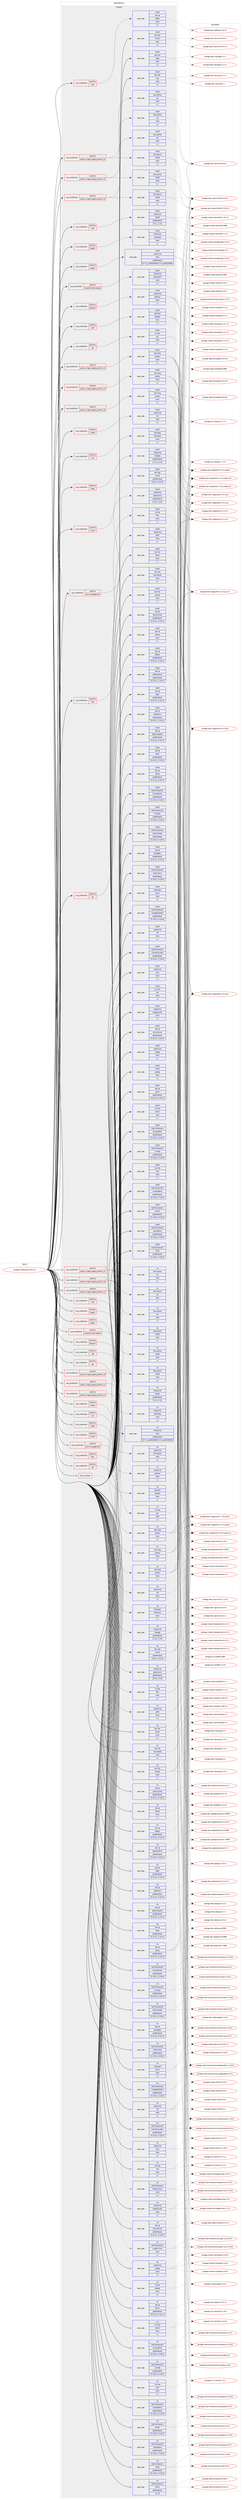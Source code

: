 digraph prolog {

# *************
# Graph options
# *************

newrank=true;
concentrate=true;
compound=true;
graph [rankdir=LR,fontname=Helvetica,fontsize=10,ranksep=1.5];#, ranksep=2.5, nodesep=0.2];
edge  [arrowhead=vee];
node  [fontname=Helvetica,fontsize=10];

# **********
# The ebuild
# **********

subgraph cluster_leftcol {
color=gray;
label=<<i>ebuild</i>>;
id [label="portage://media-gfx/krita-5.2.3", color=red, width=4, href="../media-gfx/krita-5.2.3.svg"];
}

# ****************
# The dependencies
# ****************

subgraph cluster_midcol {
color=gray;
label=<<i>dependencies</i>>;
subgraph cluster_compile {
fillcolor="#eeeeee";
style=filled;
label=<<i>compile</i>>;
subgraph cond73550 {
dependency291573 [label=<<TABLE BORDER="0" CELLBORDER="1" CELLSPACING="0" CELLPADDING="4"><TR><TD ROWSPAN="3" CELLPADDING="10">use_conditional</TD></TR><TR><TD>positive</TD></TR><TR><TD>color-management</TD></TR></TABLE>>, shape=none, color=red];
subgraph pack215680 {
dependency291574 [label=<<TABLE BORDER="0" CELLBORDER="1" CELLSPACING="0" CELLPADDING="4" WIDTH="220"><TR><TD ROWSPAN="6" CELLPADDING="30">pack_dep</TD></TR><TR><TD WIDTH="110">install</TD></TR><TR><TD>media-libs</TD></TR><TR><TD>opencolorio</TD></TR><TR><TD>greaterequal</TD></TR><TR><TD>[2.0.0,,,2.0.0]</TD></TR></TABLE>>, shape=none, color=blue];
}
dependency291573:e -> dependency291574:w [weight=20,style="dashed",arrowhead="vee"];
}
id:e -> dependency291573:w [weight=20,style="solid",arrowhead="vee"];
subgraph cond73551 {
dependency291575 [label=<<TABLE BORDER="0" CELLBORDER="1" CELLSPACING="0" CELLPADDING="4"><TR><TD ROWSPAN="3" CELLPADDING="10">use_conditional</TD></TR><TR><TD>positive</TD></TR><TR><TD>fftw</TD></TR></TABLE>>, shape=none, color=red];
subgraph pack215681 {
dependency291576 [label=<<TABLE BORDER="0" CELLBORDER="1" CELLSPACING="0" CELLPADDING="4" WIDTH="220"><TR><TD ROWSPAN="6" CELLPADDING="30">pack_dep</TD></TR><TR><TD WIDTH="110">install</TD></TR><TR><TD>sci-libs</TD></TR><TR><TD>fftw</TD></TR><TR><TD>none</TD></TR><TR><TD>[,,]</TD></TR></TABLE>>, shape=none, color=blue];
}
dependency291575:e -> dependency291576:w [weight=20,style="dashed",arrowhead="vee"];
}
id:e -> dependency291575:w [weight=20,style="solid",arrowhead="vee"];
subgraph cond73552 {
dependency291577 [label=<<TABLE BORDER="0" CELLBORDER="1" CELLSPACING="0" CELLPADDING="4"><TR><TD ROWSPAN="3" CELLPADDING="10">use_conditional</TD></TR><TR><TD>positive</TD></TR><TR><TD>gif</TD></TR></TABLE>>, shape=none, color=red];
subgraph pack215682 {
dependency291578 [label=<<TABLE BORDER="0" CELLBORDER="1" CELLSPACING="0" CELLPADDING="4" WIDTH="220"><TR><TD ROWSPAN="6" CELLPADDING="30">pack_dep</TD></TR><TR><TD WIDTH="110">install</TD></TR><TR><TD>media-libs</TD></TR><TR><TD>giflib</TD></TR><TR><TD>none</TD></TR><TR><TD>[,,]</TD></TR></TABLE>>, shape=none, color=blue];
}
dependency291577:e -> dependency291578:w [weight=20,style="dashed",arrowhead="vee"];
}
id:e -> dependency291577:w [weight=20,style="solid",arrowhead="vee"];
subgraph cond73553 {
dependency291579 [label=<<TABLE BORDER="0" CELLBORDER="1" CELLSPACING="0" CELLPADDING="4"><TR><TD ROWSPAN="3" CELLPADDING="10">use_conditional</TD></TR><TR><TD>positive</TD></TR><TR><TD>gsl</TD></TR></TABLE>>, shape=none, color=red];
subgraph pack215683 {
dependency291580 [label=<<TABLE BORDER="0" CELLBORDER="1" CELLSPACING="0" CELLPADDING="4" WIDTH="220"><TR><TD ROWSPAN="6" CELLPADDING="30">pack_dep</TD></TR><TR><TD WIDTH="110">install</TD></TR><TR><TD>sci-libs</TD></TR><TR><TD>gsl</TD></TR><TR><TD>none</TD></TR><TR><TD>[,,]</TD></TR></TABLE>>, shape=none, color=blue];
}
dependency291579:e -> dependency291580:w [weight=20,style="dashed",arrowhead="vee"];
}
id:e -> dependency291579:w [weight=20,style="solid",arrowhead="vee"];
subgraph cond73554 {
dependency291581 [label=<<TABLE BORDER="0" CELLBORDER="1" CELLSPACING="0" CELLPADDING="4"><TR><TD ROWSPAN="3" CELLPADDING="10">use_conditional</TD></TR><TR><TD>positive</TD></TR><TR><TD>heif</TD></TR></TABLE>>, shape=none, color=red];
subgraph pack215684 {
dependency291582 [label=<<TABLE BORDER="0" CELLBORDER="1" CELLSPACING="0" CELLPADDING="4" WIDTH="220"><TR><TD ROWSPAN="6" CELLPADDING="30">pack_dep</TD></TR><TR><TD WIDTH="110">install</TD></TR><TR><TD>media-libs</TD></TR><TR><TD>libheif</TD></TR><TR><TD>greaterequal</TD></TR><TR><TD>[1.11,,,1.11]</TD></TR></TABLE>>, shape=none, color=blue];
}
dependency291581:e -> dependency291582:w [weight=20,style="dashed",arrowhead="vee"];
}
id:e -> dependency291581:w [weight=20,style="solid",arrowhead="vee"];
subgraph cond73555 {
dependency291583 [label=<<TABLE BORDER="0" CELLBORDER="1" CELLSPACING="0" CELLPADDING="4"><TR><TD ROWSPAN="3" CELLPADDING="10">use_conditional</TD></TR><TR><TD>positive</TD></TR><TR><TD>jpeg2k</TD></TR></TABLE>>, shape=none, color=red];
subgraph pack215685 {
dependency291584 [label=<<TABLE BORDER="0" CELLBORDER="1" CELLSPACING="0" CELLPADDING="4" WIDTH="220"><TR><TD ROWSPAN="6" CELLPADDING="30">pack_dep</TD></TR><TR><TD WIDTH="110">install</TD></TR><TR><TD>media-libs</TD></TR><TR><TD>openjpeg</TD></TR><TR><TD>none</TD></TR><TR><TD>[,,]</TD></TR></TABLE>>, shape=none, color=blue];
}
dependency291583:e -> dependency291584:w [weight=20,style="dashed",arrowhead="vee"];
}
id:e -> dependency291583:w [weight=20,style="solid",arrowhead="vee"];
subgraph cond73556 {
dependency291585 [label=<<TABLE BORDER="0" CELLBORDER="1" CELLSPACING="0" CELLPADDING="4"><TR><TD ROWSPAN="3" CELLPADDING="10">use_conditional</TD></TR><TR><TD>positive</TD></TR><TR><TD>jpegxl</TD></TR></TABLE>>, shape=none, color=red];
subgraph pack215686 {
dependency291586 [label=<<TABLE BORDER="0" CELLBORDER="1" CELLSPACING="0" CELLPADDING="4" WIDTH="220"><TR><TD ROWSPAN="6" CELLPADDING="30">pack_dep</TD></TR><TR><TD WIDTH="110">install</TD></TR><TR><TD>media-libs</TD></TR><TR><TD>libjxl</TD></TR><TR><TD>greaterequal</TD></TR><TR><TD>[0.7.0,,_pre20220825,0.7.0_pre20220825]</TD></TR></TABLE>>, shape=none, color=blue];
}
dependency291585:e -> dependency291586:w [weight=20,style="dashed",arrowhead="vee"];
}
id:e -> dependency291585:w [weight=20,style="solid",arrowhead="vee"];
subgraph cond73557 {
dependency291587 [label=<<TABLE BORDER="0" CELLBORDER="1" CELLSPACING="0" CELLPADDING="4"><TR><TD ROWSPAN="3" CELLPADDING="10">use_conditional</TD></TR><TR><TD>positive</TD></TR><TR><TD>media</TD></TR></TABLE>>, shape=none, color=red];
subgraph pack215687 {
dependency291588 [label=<<TABLE BORDER="0" CELLBORDER="1" CELLSPACING="0" CELLPADDING="4" WIDTH="220"><TR><TD ROWSPAN="6" CELLPADDING="30">pack_dep</TD></TR><TR><TD WIDTH="110">install</TD></TR><TR><TD>media-libs</TD></TR><TR><TD>mlt</TD></TR><TR><TD>none</TD></TR><TR><TD>[,,]</TD></TR></TABLE>>, shape=none, color=blue];
}
dependency291587:e -> dependency291588:w [weight=20,style="dashed",arrowhead="vee"];
}
id:e -> dependency291587:w [weight=20,style="solid",arrowhead="vee"];
subgraph cond73558 {
dependency291589 [label=<<TABLE BORDER="0" CELLBORDER="1" CELLSPACING="0" CELLPADDING="4"><TR><TD ROWSPAN="3" CELLPADDING="10">use_conditional</TD></TR><TR><TD>positive</TD></TR><TR><TD>mypaint-brush-engine</TD></TR></TABLE>>, shape=none, color=red];
subgraph pack215688 {
dependency291590 [label=<<TABLE BORDER="0" CELLBORDER="1" CELLSPACING="0" CELLPADDING="4" WIDTH="220"><TR><TD ROWSPAN="6" CELLPADDING="30">pack_dep</TD></TR><TR><TD WIDTH="110">install</TD></TR><TR><TD>media-libs</TD></TR><TR><TD>libmypaint</TD></TR><TR><TD>none</TD></TR><TR><TD>[,,]</TD></TR></TABLE>>, shape=none, color=blue];
}
dependency291589:e -> dependency291590:w [weight=20,style="dashed",arrowhead="vee"];
}
id:e -> dependency291589:w [weight=20,style="solid",arrowhead="vee"];
subgraph cond73559 {
dependency291591 [label=<<TABLE BORDER="0" CELLBORDER="1" CELLSPACING="0" CELLPADDING="4"><TR><TD ROWSPAN="3" CELLPADDING="10">use_conditional</TD></TR><TR><TD>positive</TD></TR><TR><TD>openexr</TD></TR></TABLE>>, shape=none, color=red];
subgraph pack215689 {
dependency291592 [label=<<TABLE BORDER="0" CELLBORDER="1" CELLSPACING="0" CELLPADDING="4" WIDTH="220"><TR><TD ROWSPAN="6" CELLPADDING="30">pack_dep</TD></TR><TR><TD WIDTH="110">install</TD></TR><TR><TD>media-libs</TD></TR><TR><TD>openexr</TD></TR><TR><TD>none</TD></TR><TR><TD>[,,]</TD></TR></TABLE>>, shape=none, color=blue];
}
dependency291591:e -> dependency291592:w [weight=20,style="dashed",arrowhead="vee"];
}
id:e -> dependency291591:w [weight=20,style="solid",arrowhead="vee"];
subgraph cond73560 {
dependency291593 [label=<<TABLE BORDER="0" CELLBORDER="1" CELLSPACING="0" CELLPADDING="4"><TR><TD ROWSPAN="3" CELLPADDING="10">use_conditional</TD></TR><TR><TD>positive</TD></TR><TR><TD>pdf</TD></TR></TABLE>>, shape=none, color=red];
subgraph pack215690 {
dependency291594 [label=<<TABLE BORDER="0" CELLBORDER="1" CELLSPACING="0" CELLPADDING="4" WIDTH="220"><TR><TD ROWSPAN="6" CELLPADDING="30">pack_dep</TD></TR><TR><TD WIDTH="110">install</TD></TR><TR><TD>app-text</TD></TR><TR><TD>poppler</TD></TR><TR><TD>none</TD></TR><TR><TD>[,,]</TD></TR></TABLE>>, shape=none, color=blue];
}
dependency291593:e -> dependency291594:w [weight=20,style="dashed",arrowhead="vee"];
}
id:e -> dependency291593:w [weight=20,style="solid",arrowhead="vee"];
subgraph cond73561 {
dependency291595 [label=<<TABLE BORDER="0" CELLBORDER="1" CELLSPACING="0" CELLPADDING="4"><TR><TD ROWSPAN="3" CELLPADDING="10">use_conditional</TD></TR><TR><TD>positive</TD></TR><TR><TD>python_single_target_python3_10</TD></TR></TABLE>>, shape=none, color=red];
subgraph pack215691 {
dependency291596 [label=<<TABLE BORDER="0" CELLBORDER="1" CELLSPACING="0" CELLPADDING="4" WIDTH="220"><TR><TD ROWSPAN="6" CELLPADDING="30">pack_dep</TD></TR><TR><TD WIDTH="110">install</TD></TR><TR><TD>dev-lang</TD></TR><TR><TD>python</TD></TR><TR><TD>none</TD></TR><TR><TD>[,,]</TD></TR></TABLE>>, shape=none, color=blue];
}
dependency291595:e -> dependency291596:w [weight=20,style="dashed",arrowhead="vee"];
}
id:e -> dependency291595:w [weight=20,style="solid",arrowhead="vee"];
subgraph cond73562 {
dependency291597 [label=<<TABLE BORDER="0" CELLBORDER="1" CELLSPACING="0" CELLPADDING="4"><TR><TD ROWSPAN="3" CELLPADDING="10">use_conditional</TD></TR><TR><TD>positive</TD></TR><TR><TD>python_single_target_python3_10</TD></TR></TABLE>>, shape=none, color=red];
subgraph pack215692 {
dependency291598 [label=<<TABLE BORDER="0" CELLBORDER="1" CELLSPACING="0" CELLPADDING="4" WIDTH="220"><TR><TD ROWSPAN="6" CELLPADDING="30">pack_dep</TD></TR><TR><TD WIDTH="110">install</TD></TR><TR><TD>dev-python</TD></TR><TR><TD>PyQt5</TD></TR><TR><TD>none</TD></TR><TR><TD>[,,]</TD></TR></TABLE>>, shape=none, color=blue];
}
dependency291597:e -> dependency291598:w [weight=20,style="dashed",arrowhead="vee"];
subgraph pack215693 {
dependency291599 [label=<<TABLE BORDER="0" CELLBORDER="1" CELLSPACING="0" CELLPADDING="4" WIDTH="220"><TR><TD ROWSPAN="6" CELLPADDING="30">pack_dep</TD></TR><TR><TD WIDTH="110">install</TD></TR><TR><TD>dev-python</TD></TR><TR><TD>sip</TD></TR><TR><TD>none</TD></TR><TR><TD>[,,]</TD></TR></TABLE>>, shape=none, color=blue];
}
dependency291597:e -> dependency291599:w [weight=20,style="dashed",arrowhead="vee"];
}
id:e -> dependency291597:w [weight=20,style="solid",arrowhead="vee"];
subgraph cond73563 {
dependency291600 [label=<<TABLE BORDER="0" CELLBORDER="1" CELLSPACING="0" CELLPADDING="4"><TR><TD ROWSPAN="3" CELLPADDING="10">use_conditional</TD></TR><TR><TD>positive</TD></TR><TR><TD>python_single_target_python3_11</TD></TR></TABLE>>, shape=none, color=red];
subgraph pack215694 {
dependency291601 [label=<<TABLE BORDER="0" CELLBORDER="1" CELLSPACING="0" CELLPADDING="4" WIDTH="220"><TR><TD ROWSPAN="6" CELLPADDING="30">pack_dep</TD></TR><TR><TD WIDTH="110">install</TD></TR><TR><TD>dev-lang</TD></TR><TR><TD>python</TD></TR><TR><TD>none</TD></TR><TR><TD>[,,]</TD></TR></TABLE>>, shape=none, color=blue];
}
dependency291600:e -> dependency291601:w [weight=20,style="dashed",arrowhead="vee"];
}
id:e -> dependency291600:w [weight=20,style="solid",arrowhead="vee"];
subgraph cond73564 {
dependency291602 [label=<<TABLE BORDER="0" CELLBORDER="1" CELLSPACING="0" CELLPADDING="4"><TR><TD ROWSPAN="3" CELLPADDING="10">use_conditional</TD></TR><TR><TD>positive</TD></TR><TR><TD>python_single_target_python3_11</TD></TR></TABLE>>, shape=none, color=red];
subgraph pack215695 {
dependency291603 [label=<<TABLE BORDER="0" CELLBORDER="1" CELLSPACING="0" CELLPADDING="4" WIDTH="220"><TR><TD ROWSPAN="6" CELLPADDING="30">pack_dep</TD></TR><TR><TD WIDTH="110">install</TD></TR><TR><TD>dev-python</TD></TR><TR><TD>PyQt5</TD></TR><TR><TD>none</TD></TR><TR><TD>[,,]</TD></TR></TABLE>>, shape=none, color=blue];
}
dependency291602:e -> dependency291603:w [weight=20,style="dashed",arrowhead="vee"];
subgraph pack215696 {
dependency291604 [label=<<TABLE BORDER="0" CELLBORDER="1" CELLSPACING="0" CELLPADDING="4" WIDTH="220"><TR><TD ROWSPAN="6" CELLPADDING="30">pack_dep</TD></TR><TR><TD WIDTH="110">install</TD></TR><TR><TD>dev-python</TD></TR><TR><TD>sip</TD></TR><TR><TD>none</TD></TR><TR><TD>[,,]</TD></TR></TABLE>>, shape=none, color=blue];
}
dependency291602:e -> dependency291604:w [weight=20,style="dashed",arrowhead="vee"];
}
id:e -> dependency291602:w [weight=20,style="solid",arrowhead="vee"];
subgraph cond73565 {
dependency291605 [label=<<TABLE BORDER="0" CELLBORDER="1" CELLSPACING="0" CELLPADDING="4"><TR><TD ROWSPAN="3" CELLPADDING="10">use_conditional</TD></TR><TR><TD>positive</TD></TR><TR><TD>python_single_target_python3_12</TD></TR></TABLE>>, shape=none, color=red];
subgraph pack215697 {
dependency291606 [label=<<TABLE BORDER="0" CELLBORDER="1" CELLSPACING="0" CELLPADDING="4" WIDTH="220"><TR><TD ROWSPAN="6" CELLPADDING="30">pack_dep</TD></TR><TR><TD WIDTH="110">install</TD></TR><TR><TD>dev-lang</TD></TR><TR><TD>python</TD></TR><TR><TD>none</TD></TR><TR><TD>[,,]</TD></TR></TABLE>>, shape=none, color=blue];
}
dependency291605:e -> dependency291606:w [weight=20,style="dashed",arrowhead="vee"];
}
id:e -> dependency291605:w [weight=20,style="solid",arrowhead="vee"];
subgraph cond73566 {
dependency291607 [label=<<TABLE BORDER="0" CELLBORDER="1" CELLSPACING="0" CELLPADDING="4"><TR><TD ROWSPAN="3" CELLPADDING="10">use_conditional</TD></TR><TR><TD>positive</TD></TR><TR><TD>python_single_target_python3_12</TD></TR></TABLE>>, shape=none, color=red];
subgraph pack215698 {
dependency291608 [label=<<TABLE BORDER="0" CELLBORDER="1" CELLSPACING="0" CELLPADDING="4" WIDTH="220"><TR><TD ROWSPAN="6" CELLPADDING="30">pack_dep</TD></TR><TR><TD WIDTH="110">install</TD></TR><TR><TD>dev-python</TD></TR><TR><TD>PyQt5</TD></TR><TR><TD>none</TD></TR><TR><TD>[,,]</TD></TR></TABLE>>, shape=none, color=blue];
}
dependency291607:e -> dependency291608:w [weight=20,style="dashed",arrowhead="vee"];
subgraph pack215699 {
dependency291609 [label=<<TABLE BORDER="0" CELLBORDER="1" CELLSPACING="0" CELLPADDING="4" WIDTH="220"><TR><TD ROWSPAN="6" CELLPADDING="30">pack_dep</TD></TR><TR><TD WIDTH="110">install</TD></TR><TR><TD>dev-python</TD></TR><TR><TD>sip</TD></TR><TR><TD>none</TD></TR><TR><TD>[,,]</TD></TR></TABLE>>, shape=none, color=blue];
}
dependency291607:e -> dependency291609:w [weight=20,style="dashed",arrowhead="vee"];
}
id:e -> dependency291607:w [weight=20,style="solid",arrowhead="vee"];
subgraph cond73567 {
dependency291610 [label=<<TABLE BORDER="0" CELLBORDER="1" CELLSPACING="0" CELLPADDING="4"><TR><TD ROWSPAN="3" CELLPADDING="10">use_conditional</TD></TR><TR><TD>positive</TD></TR><TR><TD>raw</TD></TR></TABLE>>, shape=none, color=red];
subgraph pack215700 {
dependency291611 [label=<<TABLE BORDER="0" CELLBORDER="1" CELLSPACING="0" CELLPADDING="4" WIDTH="220"><TR><TD ROWSPAN="6" CELLPADDING="30">pack_dep</TD></TR><TR><TD WIDTH="110">install</TD></TR><TR><TD>kde-apps</TD></TR><TR><TD>libkdcraw</TD></TR><TR><TD>none</TD></TR><TR><TD>[,,]</TD></TR></TABLE>>, shape=none, color=blue];
}
dependency291610:e -> dependency291611:w [weight=20,style="dashed",arrowhead="vee"];
}
id:e -> dependency291610:w [weight=20,style="solid",arrowhead="vee"];
subgraph cond73568 {
dependency291612 [label=<<TABLE BORDER="0" CELLBORDER="1" CELLSPACING="0" CELLPADDING="4"><TR><TD ROWSPAN="3" CELLPADDING="10">use_conditional</TD></TR><TR><TD>positive</TD></TR><TR><TD>test</TD></TR></TABLE>>, shape=none, color=red];
subgraph pack215701 {
dependency291613 [label=<<TABLE BORDER="0" CELLBORDER="1" CELLSPACING="0" CELLPADDING="4" WIDTH="220"><TR><TD ROWSPAN="6" CELLPADDING="30">pack_dep</TD></TR><TR><TD WIDTH="110">install</TD></TR><TR><TD>dev-qt</TD></TR><TR><TD>qttest</TD></TR><TR><TD>none</TD></TR><TR><TD>[,,]</TD></TR></TABLE>>, shape=none, color=blue];
}
dependency291612:e -> dependency291613:w [weight=20,style="dashed",arrowhead="vee"];
}
id:e -> dependency291612:w [weight=20,style="solid",arrowhead="vee"];
subgraph cond73569 {
dependency291614 [label=<<TABLE BORDER="0" CELLBORDER="1" CELLSPACING="0" CELLPADDING="4"><TR><TD ROWSPAN="3" CELLPADDING="10">use_conditional</TD></TR><TR><TD>positive</TD></TR><TR><TD>webp</TD></TR></TABLE>>, shape=none, color=red];
subgraph pack215702 {
dependency291615 [label=<<TABLE BORDER="0" CELLBORDER="1" CELLSPACING="0" CELLPADDING="4" WIDTH="220"><TR><TD ROWSPAN="6" CELLPADDING="30">pack_dep</TD></TR><TR><TD WIDTH="110">install</TD></TR><TR><TD>media-libs</TD></TR><TR><TD>libwebp</TD></TR><TR><TD>greaterequal</TD></TR><TR><TD>[1.2.0,,,1.2.0]</TD></TR></TABLE>>, shape=none, color=blue];
}
dependency291614:e -> dependency291615:w [weight=20,style="dashed",arrowhead="vee"];
}
id:e -> dependency291614:w [weight=20,style="solid",arrowhead="vee"];
subgraph cond73570 {
dependency291616 [label=<<TABLE BORDER="0" CELLBORDER="1" CELLSPACING="0" CELLPADDING="4"><TR><TD ROWSPAN="3" CELLPADDING="10">use_conditional</TD></TR><TR><TD>positive</TD></TR><TR><TD>xsimd</TD></TR></TABLE>>, shape=none, color=red];
subgraph pack215703 {
dependency291617 [label=<<TABLE BORDER="0" CELLBORDER="1" CELLSPACING="0" CELLPADDING="4" WIDTH="220"><TR><TD ROWSPAN="6" CELLPADDING="30">pack_dep</TD></TR><TR><TD WIDTH="110">install</TD></TR><TR><TD>dev-cpp</TD></TR><TR><TD>xsimd</TD></TR><TR><TD>greaterequal</TD></TR><TR><TD>[13.0.0,,,13.0.0]</TD></TR></TABLE>>, shape=none, color=blue];
}
dependency291616:e -> dependency291617:w [weight=20,style="dashed",arrowhead="vee"];
}
id:e -> dependency291616:w [weight=20,style="solid",arrowhead="vee"];
subgraph pack215704 {
dependency291618 [label=<<TABLE BORDER="0" CELLBORDER="1" CELLSPACING="0" CELLPADDING="4" WIDTH="220"><TR><TD ROWSPAN="6" CELLPADDING="30">pack_dep</TD></TR><TR><TD WIDTH="110">install</TD></TR><TR><TD>dev-libs</TD></TR><TR><TD>boost</TD></TR><TR><TD>none</TD></TR><TR><TD>[,,]</TD></TR></TABLE>>, shape=none, color=blue];
}
id:e -> dependency291618:w [weight=20,style="solid",arrowhead="vee"];
subgraph pack215705 {
dependency291619 [label=<<TABLE BORDER="0" CELLBORDER="1" CELLSPACING="0" CELLPADDING="4" WIDTH="220"><TR><TD ROWSPAN="6" CELLPADDING="30">pack_dep</TD></TR><TR><TD WIDTH="110">install</TD></TR><TR><TD>dev-libs</TD></TR><TR><TD>immer</TD></TR><TR><TD>none</TD></TR><TR><TD>[,,]</TD></TR></TABLE>>, shape=none, color=blue];
}
id:e -> dependency291619:w [weight=20,style="solid",arrowhead="vee"];
subgraph pack215706 {
dependency291620 [label=<<TABLE BORDER="0" CELLBORDER="1" CELLSPACING="0" CELLPADDING="4" WIDTH="220"><TR><TD ROWSPAN="6" CELLPADDING="30">pack_dep</TD></TR><TR><TD WIDTH="110">install</TD></TR><TR><TD>dev-libs</TD></TR><TR><TD>lager</TD></TR><TR><TD>none</TD></TR><TR><TD>[,,]</TD></TR></TABLE>>, shape=none, color=blue];
}
id:e -> dependency291620:w [weight=20,style="solid",arrowhead="vee"];
subgraph pack215707 {
dependency291621 [label=<<TABLE BORDER="0" CELLBORDER="1" CELLSPACING="0" CELLPADDING="4" WIDTH="220"><TR><TD ROWSPAN="6" CELLPADDING="30">pack_dep</TD></TR><TR><TD WIDTH="110">install</TD></TR><TR><TD>dev-libs</TD></TR><TR><TD>libunibreak</TD></TR><TR><TD>none</TD></TR><TR><TD>[,,]</TD></TR></TABLE>>, shape=none, color=blue];
}
id:e -> dependency291621:w [weight=20,style="solid",arrowhead="vee"];
subgraph pack215708 {
dependency291622 [label=<<TABLE BORDER="0" CELLBORDER="1" CELLSPACING="0" CELLPADDING="4" WIDTH="220"><TR><TD ROWSPAN="6" CELLPADDING="30">pack_dep</TD></TR><TR><TD WIDTH="110">install</TD></TR><TR><TD>dev-libs</TD></TR><TR><TD>quazip</TD></TR><TR><TD>none</TD></TR><TR><TD>[,,]</TD></TR></TABLE>>, shape=none, color=blue];
}
id:e -> dependency291622:w [weight=20,style="solid",arrowhead="vee"];
subgraph pack215709 {
dependency291623 [label=<<TABLE BORDER="0" CELLBORDER="1" CELLSPACING="0" CELLPADDING="4" WIDTH="220"><TR><TD ROWSPAN="6" CELLPADDING="30">pack_dep</TD></TR><TR><TD WIDTH="110">install</TD></TR><TR><TD>dev-libs</TD></TR><TR><TD>zug</TD></TR><TR><TD>none</TD></TR><TR><TD>[,,]</TD></TR></TABLE>>, shape=none, color=blue];
}
id:e -> dependency291623:w [weight=20,style="solid",arrowhead="vee"];
subgraph pack215710 {
dependency291624 [label=<<TABLE BORDER="0" CELLBORDER="1" CELLSPACING="0" CELLPADDING="4" WIDTH="220"><TR><TD ROWSPAN="6" CELLPADDING="30">pack_dep</TD></TR><TR><TD WIDTH="110">install</TD></TR><TR><TD>dev-qt</TD></TR><TR><TD>qtconcurrent</TD></TR><TR><TD>greaterequal</TD></TR><TR><TD>[5.15.12,,,5.15.12]</TD></TR></TABLE>>, shape=none, color=blue];
}
id:e -> dependency291624:w [weight=20,style="solid",arrowhead="vee"];
subgraph pack215711 {
dependency291625 [label=<<TABLE BORDER="0" CELLBORDER="1" CELLSPACING="0" CELLPADDING="4" WIDTH="220"><TR><TD ROWSPAN="6" CELLPADDING="30">pack_dep</TD></TR><TR><TD WIDTH="110">install</TD></TR><TR><TD>dev-qt</TD></TR><TR><TD>qtcore</TD></TR><TR><TD>none</TD></TR><TR><TD>[,,]</TD></TR></TABLE>>, shape=none, color=blue];
}
id:e -> dependency291625:w [weight=20,style="solid",arrowhead="vee"];
subgraph pack215712 {
dependency291626 [label=<<TABLE BORDER="0" CELLBORDER="1" CELLSPACING="0" CELLPADDING="4" WIDTH="220"><TR><TD ROWSPAN="6" CELLPADDING="30">pack_dep</TD></TR><TR><TD WIDTH="110">install</TD></TR><TR><TD>dev-qt</TD></TR><TR><TD>qtdbus</TD></TR><TR><TD>greaterequal</TD></TR><TR><TD>[5.15.12,,,5.15.12]</TD></TR></TABLE>>, shape=none, color=blue];
}
id:e -> dependency291626:w [weight=20,style="solid",arrowhead="vee"];
subgraph pack215713 {
dependency291627 [label=<<TABLE BORDER="0" CELLBORDER="1" CELLSPACING="0" CELLPADDING="4" WIDTH="220"><TR><TD ROWSPAN="6" CELLPADDING="30">pack_dep</TD></TR><TR><TD WIDTH="110">install</TD></TR><TR><TD>dev-qt</TD></TR><TR><TD>qtdeclarative</TD></TR><TR><TD>greaterequal</TD></TR><TR><TD>[5.15.12,,,5.15.12]</TD></TR></TABLE>>, shape=none, color=blue];
}
id:e -> dependency291627:w [weight=20,style="solid",arrowhead="vee"];
subgraph pack215714 {
dependency291628 [label=<<TABLE BORDER="0" CELLBORDER="1" CELLSPACING="0" CELLPADDING="4" WIDTH="220"><TR><TD ROWSPAN="6" CELLPADDING="30">pack_dep</TD></TR><TR><TD WIDTH="110">install</TD></TR><TR><TD>dev-qt</TD></TR><TR><TD>qtgui</TD></TR><TR><TD>greaterequal</TD></TR><TR><TD>[5.15.12,,,5.15.12]</TD></TR></TABLE>>, shape=none, color=blue];
}
id:e -> dependency291628:w [weight=20,style="solid",arrowhead="vee"];
subgraph pack215715 {
dependency291629 [label=<<TABLE BORDER="0" CELLBORDER="1" CELLSPACING="0" CELLPADDING="4" WIDTH="220"><TR><TD ROWSPAN="6" CELLPADDING="30">pack_dep</TD></TR><TR><TD WIDTH="110">install</TD></TR><TR><TD>dev-qt</TD></TR><TR><TD>qtnetwork</TD></TR><TR><TD>greaterequal</TD></TR><TR><TD>[5.15.12,,,5.15.12]</TD></TR></TABLE>>, shape=none, color=blue];
}
id:e -> dependency291629:w [weight=20,style="solid",arrowhead="vee"];
subgraph pack215716 {
dependency291630 [label=<<TABLE BORDER="0" CELLBORDER="1" CELLSPACING="0" CELLPADDING="4" WIDTH="220"><TR><TD ROWSPAN="6" CELLPADDING="30">pack_dep</TD></TR><TR><TD WIDTH="110">install</TD></TR><TR><TD>dev-qt</TD></TR><TR><TD>qtprintsupport</TD></TR><TR><TD>greaterequal</TD></TR><TR><TD>[5.15.12,,,5.15.12]</TD></TR></TABLE>>, shape=none, color=blue];
}
id:e -> dependency291630:w [weight=20,style="solid",arrowhead="vee"];
subgraph pack215717 {
dependency291631 [label=<<TABLE BORDER="0" CELLBORDER="1" CELLSPACING="0" CELLPADDING="4" WIDTH="220"><TR><TD ROWSPAN="6" CELLPADDING="30">pack_dep</TD></TR><TR><TD WIDTH="110">install</TD></TR><TR><TD>dev-qt</TD></TR><TR><TD>qtsql</TD></TR><TR><TD>greaterequal</TD></TR><TR><TD>[5.15.12,,,5.15.12]</TD></TR></TABLE>>, shape=none, color=blue];
}
id:e -> dependency291631:w [weight=20,style="solid",arrowhead="vee"];
subgraph pack215718 {
dependency291632 [label=<<TABLE BORDER="0" CELLBORDER="1" CELLSPACING="0" CELLPADDING="4" WIDTH="220"><TR><TD ROWSPAN="6" CELLPADDING="30">pack_dep</TD></TR><TR><TD WIDTH="110">install</TD></TR><TR><TD>dev-qt</TD></TR><TR><TD>qtsvg</TD></TR><TR><TD>greaterequal</TD></TR><TR><TD>[5.15.12,,,5.15.12]</TD></TR></TABLE>>, shape=none, color=blue];
}
id:e -> dependency291632:w [weight=20,style="solid",arrowhead="vee"];
subgraph pack215719 {
dependency291633 [label=<<TABLE BORDER="0" CELLBORDER="1" CELLSPACING="0" CELLPADDING="4" WIDTH="220"><TR><TD ROWSPAN="6" CELLPADDING="30">pack_dep</TD></TR><TR><TD WIDTH="110">install</TD></TR><TR><TD>dev-qt</TD></TR><TR><TD>qtwidgets</TD></TR><TR><TD>greaterequal</TD></TR><TR><TD>[5.15.12,,,5.15.12]</TD></TR></TABLE>>, shape=none, color=blue];
}
id:e -> dependency291633:w [weight=20,style="solid",arrowhead="vee"];
subgraph pack215720 {
dependency291634 [label=<<TABLE BORDER="0" CELLBORDER="1" CELLSPACING="0" CELLPADDING="4" WIDTH="220"><TR><TD ROWSPAN="6" CELLPADDING="30">pack_dep</TD></TR><TR><TD WIDTH="110">install</TD></TR><TR><TD>dev-qt</TD></TR><TR><TD>qtx11extras</TD></TR><TR><TD>greaterequal</TD></TR><TR><TD>[5.15.12,,,5.15.12]</TD></TR></TABLE>>, shape=none, color=blue];
}
id:e -> dependency291634:w [weight=20,style="solid",arrowhead="vee"];
subgraph pack215721 {
dependency291635 [label=<<TABLE BORDER="0" CELLBORDER="1" CELLSPACING="0" CELLPADDING="4" WIDTH="220"><TR><TD ROWSPAN="6" CELLPADDING="30">pack_dep</TD></TR><TR><TD WIDTH="110">install</TD></TR><TR><TD>dev-qt</TD></TR><TR><TD>qtxml</TD></TR><TR><TD>greaterequal</TD></TR><TR><TD>[5.15.12,,,5.15.12]</TD></TR></TABLE>>, shape=none, color=blue];
}
id:e -> dependency291635:w [weight=20,style="solid",arrowhead="vee"];
subgraph pack215722 {
dependency291636 [label=<<TABLE BORDER="0" CELLBORDER="1" CELLSPACING="0" CELLPADDING="4" WIDTH="220"><TR><TD ROWSPAN="6" CELLPADDING="30">pack_dep</TD></TR><TR><TD WIDTH="110">install</TD></TR><TR><TD>kde-frameworks</TD></TR><TR><TD>kcompletion</TD></TR><TR><TD>greaterequal</TD></TR><TR><TD>[5.115.0,,,5.115.0]</TD></TR></TABLE>>, shape=none, color=blue];
}
id:e -> dependency291636:w [weight=20,style="solid",arrowhead="vee"];
subgraph pack215723 {
dependency291637 [label=<<TABLE BORDER="0" CELLBORDER="1" CELLSPACING="0" CELLPADDING="4" WIDTH="220"><TR><TD ROWSPAN="6" CELLPADDING="30">pack_dep</TD></TR><TR><TD WIDTH="110">install</TD></TR><TR><TD>kde-frameworks</TD></TR><TR><TD>kconfig</TD></TR><TR><TD>greaterequal</TD></TR><TR><TD>[5.115.0,,,5.115.0]</TD></TR></TABLE>>, shape=none, color=blue];
}
id:e -> dependency291637:w [weight=20,style="solid",arrowhead="vee"];
subgraph pack215724 {
dependency291638 [label=<<TABLE BORDER="0" CELLBORDER="1" CELLSPACING="0" CELLPADDING="4" WIDTH="220"><TR><TD ROWSPAN="6" CELLPADDING="30">pack_dep</TD></TR><TR><TD WIDTH="110">install</TD></TR><TR><TD>kde-frameworks</TD></TR><TR><TD>kcoreaddons</TD></TR><TR><TD>greaterequal</TD></TR><TR><TD>[5.115.0,,,5.115.0]</TD></TR></TABLE>>, shape=none, color=blue];
}
id:e -> dependency291638:w [weight=20,style="solid",arrowhead="vee"];
subgraph pack215725 {
dependency291639 [label=<<TABLE BORDER="0" CELLBORDER="1" CELLSPACING="0" CELLPADDING="4" WIDTH="220"><TR><TD ROWSPAN="6" CELLPADDING="30">pack_dep</TD></TR><TR><TD WIDTH="110">install</TD></TR><TR><TD>kde-frameworks</TD></TR><TR><TD>kcrash</TD></TR><TR><TD>greaterequal</TD></TR><TR><TD>[5.115.0,,,5.115.0]</TD></TR></TABLE>>, shape=none, color=blue];
}
id:e -> dependency291639:w [weight=20,style="solid",arrowhead="vee"];
subgraph pack215726 {
dependency291640 [label=<<TABLE BORDER="0" CELLBORDER="1" CELLSPACING="0" CELLPADDING="4" WIDTH="220"><TR><TD ROWSPAN="6" CELLPADDING="30">pack_dep</TD></TR><TR><TD WIDTH="110">install</TD></TR><TR><TD>kde-frameworks</TD></TR><TR><TD>kguiaddons</TD></TR><TR><TD>greaterequal</TD></TR><TR><TD>[5.115.0,,,5.115.0]</TD></TR></TABLE>>, shape=none, color=blue];
}
id:e -> dependency291640:w [weight=20,style="solid",arrowhead="vee"];
subgraph pack215727 {
dependency291641 [label=<<TABLE BORDER="0" CELLBORDER="1" CELLSPACING="0" CELLPADDING="4" WIDTH="220"><TR><TD ROWSPAN="6" CELLPADDING="30">pack_dep</TD></TR><TR><TD WIDTH="110">install</TD></TR><TR><TD>kde-frameworks</TD></TR><TR><TD>ki18n</TD></TR><TR><TD>greaterequal</TD></TR><TR><TD>[5.115.0,,,5.115.0]</TD></TR></TABLE>>, shape=none, color=blue];
}
id:e -> dependency291641:w [weight=20,style="solid",arrowhead="vee"];
subgraph pack215728 {
dependency291642 [label=<<TABLE BORDER="0" CELLBORDER="1" CELLSPACING="0" CELLPADDING="4" WIDTH="220"><TR><TD ROWSPAN="6" CELLPADDING="30">pack_dep</TD></TR><TR><TD WIDTH="110">install</TD></TR><TR><TD>kde-frameworks</TD></TR><TR><TD>kiconthemes</TD></TR><TR><TD>greaterequal</TD></TR><TR><TD>[5.115.0,,,5.115.0]</TD></TR></TABLE>>, shape=none, color=blue];
}
id:e -> dependency291642:w [weight=20,style="solid",arrowhead="vee"];
subgraph pack215729 {
dependency291643 [label=<<TABLE BORDER="0" CELLBORDER="1" CELLSPACING="0" CELLPADDING="4" WIDTH="220"><TR><TD ROWSPAN="6" CELLPADDING="30">pack_dep</TD></TR><TR><TD WIDTH="110">install</TD></TR><TR><TD>kde-frameworks</TD></TR><TR><TD>kitemmodels</TD></TR><TR><TD>greaterequal</TD></TR><TR><TD>[5.115.0,,,5.115.0]</TD></TR></TABLE>>, shape=none, color=blue];
}
id:e -> dependency291643:w [weight=20,style="solid",arrowhead="vee"];
subgraph pack215730 {
dependency291644 [label=<<TABLE BORDER="0" CELLBORDER="1" CELLSPACING="0" CELLPADDING="4" WIDTH="220"><TR><TD ROWSPAN="6" CELLPADDING="30">pack_dep</TD></TR><TR><TD WIDTH="110">install</TD></TR><TR><TD>kde-frameworks</TD></TR><TR><TD>kitemviews</TD></TR><TR><TD>greaterequal</TD></TR><TR><TD>[5.115.0,,,5.115.0]</TD></TR></TABLE>>, shape=none, color=blue];
}
id:e -> dependency291644:w [weight=20,style="solid",arrowhead="vee"];
subgraph pack215731 {
dependency291645 [label=<<TABLE BORDER="0" CELLBORDER="1" CELLSPACING="0" CELLPADDING="4" WIDTH="220"><TR><TD ROWSPAN="6" CELLPADDING="30">pack_dep</TD></TR><TR><TD WIDTH="110">install</TD></TR><TR><TD>kde-frameworks</TD></TR><TR><TD>kwidgetsaddons</TD></TR><TR><TD>greaterequal</TD></TR><TR><TD>[5.115.0,,,5.115.0]</TD></TR></TABLE>>, shape=none, color=blue];
}
id:e -> dependency291645:w [weight=20,style="solid",arrowhead="vee"];
subgraph pack215732 {
dependency291646 [label=<<TABLE BORDER="0" CELLBORDER="1" CELLSPACING="0" CELLPADDING="4" WIDTH="220"><TR><TD ROWSPAN="6" CELLPADDING="30">pack_dep</TD></TR><TR><TD WIDTH="110">install</TD></TR><TR><TD>kde-frameworks</TD></TR><TR><TD>kwindowsystem</TD></TR><TR><TD>greaterequal</TD></TR><TR><TD>[5.115.0,,,5.115.0]</TD></TR></TABLE>>, shape=none, color=blue];
}
id:e -> dependency291646:w [weight=20,style="solid",arrowhead="vee"];
subgraph pack215733 {
dependency291647 [label=<<TABLE BORDER="0" CELLBORDER="1" CELLSPACING="0" CELLPADDING="4" WIDTH="220"><TR><TD ROWSPAN="6" CELLPADDING="30">pack_dep</TD></TR><TR><TD WIDTH="110">install</TD></TR><TR><TD>kde-frameworks</TD></TR><TR><TD>kxmlgui</TD></TR><TR><TD>greaterequal</TD></TR><TR><TD>[5.115.0,,,5.115.0]</TD></TR></TABLE>>, shape=none, color=blue];
}
id:e -> dependency291647:w [weight=20,style="solid",arrowhead="vee"];
subgraph pack215734 {
dependency291648 [label=<<TABLE BORDER="0" CELLBORDER="1" CELLSPACING="0" CELLPADDING="4" WIDTH="220"><TR><TD ROWSPAN="6" CELLPADDING="30">pack_dep</TD></TR><TR><TD WIDTH="110">install</TD></TR><TR><TD>media-gfx</TD></TR><TR><TD>exiv2</TD></TR><TR><TD>none</TD></TR><TR><TD>[,,]</TD></TR></TABLE>>, shape=none, color=blue];
}
id:e -> dependency291648:w [weight=20,style="solid",arrowhead="vee"];
subgraph pack215735 {
dependency291649 [label=<<TABLE BORDER="0" CELLBORDER="1" CELLSPACING="0" CELLPADDING="4" WIDTH="220"><TR><TD ROWSPAN="6" CELLPADDING="30">pack_dep</TD></TR><TR><TD WIDTH="110">install</TD></TR><TR><TD>media-libs</TD></TR><TR><TD>lcms</TD></TR><TR><TD>none</TD></TR><TR><TD>[,,]</TD></TR></TABLE>>, shape=none, color=blue];
}
id:e -> dependency291649:w [weight=20,style="solid",arrowhead="vee"];
subgraph pack215736 {
dependency291650 [label=<<TABLE BORDER="0" CELLBORDER="1" CELLSPACING="0" CELLPADDING="4" WIDTH="220"><TR><TD ROWSPAN="6" CELLPADDING="30">pack_dep</TD></TR><TR><TD WIDTH="110">install</TD></TR><TR><TD>media-libs</TD></TR><TR><TD>libjpeg-turbo</TD></TR><TR><TD>none</TD></TR><TR><TD>[,,]</TD></TR></TABLE>>, shape=none, color=blue];
}
id:e -> dependency291650:w [weight=20,style="solid",arrowhead="vee"];
subgraph pack215737 {
dependency291651 [label=<<TABLE BORDER="0" CELLBORDER="1" CELLSPACING="0" CELLPADDING="4" WIDTH="220"><TR><TD ROWSPAN="6" CELLPADDING="30">pack_dep</TD></TR><TR><TD WIDTH="110">install</TD></TR><TR><TD>media-libs</TD></TR><TR><TD>libpng</TD></TR><TR><TD>none</TD></TR><TR><TD>[,,]</TD></TR></TABLE>>, shape=none, color=blue];
}
id:e -> dependency291651:w [weight=20,style="solid",arrowhead="vee"];
subgraph pack215738 {
dependency291652 [label=<<TABLE BORDER="0" CELLBORDER="1" CELLSPACING="0" CELLPADDING="4" WIDTH="220"><TR><TD ROWSPAN="6" CELLPADDING="30">pack_dep</TD></TR><TR><TD WIDTH="110">install</TD></TR><TR><TD>media-libs</TD></TR><TR><TD>tiff</TD></TR><TR><TD>none</TD></TR><TR><TD>[,,]</TD></TR></TABLE>>, shape=none, color=blue];
}
id:e -> dependency291652:w [weight=20,style="solid",arrowhead="vee"];
subgraph pack215739 {
dependency291653 [label=<<TABLE BORDER="0" CELLBORDER="1" CELLSPACING="0" CELLPADDING="4" WIDTH="220"><TR><TD ROWSPAN="6" CELLPADDING="30">pack_dep</TD></TR><TR><TD WIDTH="110">install</TD></TR><TR><TD>sys-libs</TD></TR><TR><TD>zlib</TD></TR><TR><TD>none</TD></TR><TR><TD>[,,]</TD></TR></TABLE>>, shape=none, color=blue];
}
id:e -> dependency291653:w [weight=20,style="solid",arrowhead="vee"];
subgraph pack215740 {
dependency291654 [label=<<TABLE BORDER="0" CELLBORDER="1" CELLSPACING="0" CELLPADDING="4" WIDTH="220"><TR><TD ROWSPAN="6" CELLPADDING="30">pack_dep</TD></TR><TR><TD WIDTH="110">install</TD></TR><TR><TD>virtual</TD></TR><TR><TD>opengl</TD></TR><TR><TD>none</TD></TR><TR><TD>[,,]</TD></TR></TABLE>>, shape=none, color=blue];
}
id:e -> dependency291654:w [weight=20,style="solid",arrowhead="vee"];
subgraph pack215741 {
dependency291655 [label=<<TABLE BORDER="0" CELLBORDER="1" CELLSPACING="0" CELLPADDING="4" WIDTH="220"><TR><TD ROWSPAN="6" CELLPADDING="30">pack_dep</TD></TR><TR><TD WIDTH="110">install</TD></TR><TR><TD>x11-libs</TD></TR><TR><TD>libX11</TD></TR><TR><TD>none</TD></TR><TR><TD>[,,]</TD></TR></TABLE>>, shape=none, color=blue];
}
id:e -> dependency291655:w [weight=20,style="solid",arrowhead="vee"];
subgraph pack215742 {
dependency291656 [label=<<TABLE BORDER="0" CELLBORDER="1" CELLSPACING="0" CELLPADDING="4" WIDTH="220"><TR><TD ROWSPAN="6" CELLPADDING="30">pack_dep</TD></TR><TR><TD WIDTH="110">install</TD></TR><TR><TD>x11-libs</TD></TR><TR><TD>libXi</TD></TR><TR><TD>none</TD></TR><TR><TD>[,,]</TD></TR></TABLE>>, shape=none, color=blue];
}
id:e -> dependency291656:w [weight=20,style="solid",arrowhead="vee"];
}
subgraph cluster_compileandrun {
fillcolor="#eeeeee";
style=filled;
label=<<i>compile and run</i>>;
}
subgraph cluster_run {
fillcolor="#eeeeee";
style=filled;
label=<<i>run</i>>;
subgraph any2180 {
dependency291657 [label=<<TABLE BORDER="0" CELLBORDER="1" CELLSPACING="0" CELLPADDING="4"><TR><TD CELLPADDING="10">any_of_group</TD></TR></TABLE>>, shape=none, color=red];subgraph pack215743 {
dependency291658 [label=<<TABLE BORDER="0" CELLBORDER="1" CELLSPACING="0" CELLPADDING="4" WIDTH="220"><TR><TD ROWSPAN="6" CELLPADDING="30">pack_dep</TD></TR><TR><TD WIDTH="110">run</TD></TR><TR><TD>kde-frameworks</TD></TR><TR><TD>breeze-icons</TD></TR><TR><TD>none</TD></TR><TR><TD>[,,]</TD></TR></TABLE>>, shape=none, color=blue];
}
dependency291657:e -> dependency291658:w [weight=20,style="dotted",arrowhead="oinv"];
subgraph pack215744 {
dependency291659 [label=<<TABLE BORDER="0" CELLBORDER="1" CELLSPACING="0" CELLPADDING="4" WIDTH="220"><TR><TD ROWSPAN="6" CELLPADDING="30">pack_dep</TD></TR><TR><TD WIDTH="110">run</TD></TR><TR><TD>kde-frameworks</TD></TR><TR><TD>oxygen-icons</TD></TR><TR><TD>none</TD></TR><TR><TD>[,,]</TD></TR></TABLE>>, shape=none, color=blue];
}
dependency291657:e -> dependency291659:w [weight=20,style="dotted",arrowhead="oinv"];
}
id:e -> dependency291657:w [weight=20,style="solid",arrowhead="odot"];
subgraph cond73571 {
dependency291660 [label=<<TABLE BORDER="0" CELLBORDER="1" CELLSPACING="0" CELLPADDING="4"><TR><TD ROWSPAN="3" CELLPADDING="10">use_conditional</TD></TR><TR><TD>positive</TD></TR><TR><TD>color-management</TD></TR></TABLE>>, shape=none, color=red];
subgraph pack215745 {
dependency291661 [label=<<TABLE BORDER="0" CELLBORDER="1" CELLSPACING="0" CELLPADDING="4" WIDTH="220"><TR><TD ROWSPAN="6" CELLPADDING="30">pack_dep</TD></TR><TR><TD WIDTH="110">run</TD></TR><TR><TD>media-libs</TD></TR><TR><TD>opencolorio</TD></TR><TR><TD>greaterequal</TD></TR><TR><TD>[2.0.0,,,2.0.0]</TD></TR></TABLE>>, shape=none, color=blue];
}
dependency291660:e -> dependency291661:w [weight=20,style="dashed",arrowhead="vee"];
}
id:e -> dependency291660:w [weight=20,style="solid",arrowhead="odot"];
subgraph cond73572 {
dependency291662 [label=<<TABLE BORDER="0" CELLBORDER="1" CELLSPACING="0" CELLPADDING="4"><TR><TD ROWSPAN="3" CELLPADDING="10">use_conditional</TD></TR><TR><TD>positive</TD></TR><TR><TD>fftw</TD></TR></TABLE>>, shape=none, color=red];
subgraph pack215746 {
dependency291663 [label=<<TABLE BORDER="0" CELLBORDER="1" CELLSPACING="0" CELLPADDING="4" WIDTH="220"><TR><TD ROWSPAN="6" CELLPADDING="30">pack_dep</TD></TR><TR><TD WIDTH="110">run</TD></TR><TR><TD>sci-libs</TD></TR><TR><TD>fftw</TD></TR><TR><TD>none</TD></TR><TR><TD>[,,]</TD></TR></TABLE>>, shape=none, color=blue];
}
dependency291662:e -> dependency291663:w [weight=20,style="dashed",arrowhead="vee"];
}
id:e -> dependency291662:w [weight=20,style="solid",arrowhead="odot"];
subgraph cond73573 {
dependency291664 [label=<<TABLE BORDER="0" CELLBORDER="1" CELLSPACING="0" CELLPADDING="4"><TR><TD ROWSPAN="3" CELLPADDING="10">use_conditional</TD></TR><TR><TD>positive</TD></TR><TR><TD>gif</TD></TR></TABLE>>, shape=none, color=red];
subgraph pack215747 {
dependency291665 [label=<<TABLE BORDER="0" CELLBORDER="1" CELLSPACING="0" CELLPADDING="4" WIDTH="220"><TR><TD ROWSPAN="6" CELLPADDING="30">pack_dep</TD></TR><TR><TD WIDTH="110">run</TD></TR><TR><TD>media-libs</TD></TR><TR><TD>giflib</TD></TR><TR><TD>none</TD></TR><TR><TD>[,,]</TD></TR></TABLE>>, shape=none, color=blue];
}
dependency291664:e -> dependency291665:w [weight=20,style="dashed",arrowhead="vee"];
}
id:e -> dependency291664:w [weight=20,style="solid",arrowhead="odot"];
subgraph cond73574 {
dependency291666 [label=<<TABLE BORDER="0" CELLBORDER="1" CELLSPACING="0" CELLPADDING="4"><TR><TD ROWSPAN="3" CELLPADDING="10">use_conditional</TD></TR><TR><TD>positive</TD></TR><TR><TD>gsl</TD></TR></TABLE>>, shape=none, color=red];
subgraph pack215748 {
dependency291667 [label=<<TABLE BORDER="0" CELLBORDER="1" CELLSPACING="0" CELLPADDING="4" WIDTH="220"><TR><TD ROWSPAN="6" CELLPADDING="30">pack_dep</TD></TR><TR><TD WIDTH="110">run</TD></TR><TR><TD>sci-libs</TD></TR><TR><TD>gsl</TD></TR><TR><TD>none</TD></TR><TR><TD>[,,]</TD></TR></TABLE>>, shape=none, color=blue];
}
dependency291666:e -> dependency291667:w [weight=20,style="dashed",arrowhead="vee"];
}
id:e -> dependency291666:w [weight=20,style="solid",arrowhead="odot"];
subgraph cond73575 {
dependency291668 [label=<<TABLE BORDER="0" CELLBORDER="1" CELLSPACING="0" CELLPADDING="4"><TR><TD ROWSPAN="3" CELLPADDING="10">use_conditional</TD></TR><TR><TD>positive</TD></TR><TR><TD>heif</TD></TR></TABLE>>, shape=none, color=red];
subgraph pack215749 {
dependency291669 [label=<<TABLE BORDER="0" CELLBORDER="1" CELLSPACING="0" CELLPADDING="4" WIDTH="220"><TR><TD ROWSPAN="6" CELLPADDING="30">pack_dep</TD></TR><TR><TD WIDTH="110">run</TD></TR><TR><TD>media-libs</TD></TR><TR><TD>libheif</TD></TR><TR><TD>greaterequal</TD></TR><TR><TD>[1.11,,,1.11]</TD></TR></TABLE>>, shape=none, color=blue];
}
dependency291668:e -> dependency291669:w [weight=20,style="dashed",arrowhead="vee"];
}
id:e -> dependency291668:w [weight=20,style="solid",arrowhead="odot"];
subgraph cond73576 {
dependency291670 [label=<<TABLE BORDER="0" CELLBORDER="1" CELLSPACING="0" CELLPADDING="4"><TR><TD ROWSPAN="3" CELLPADDING="10">use_conditional</TD></TR><TR><TD>positive</TD></TR><TR><TD>jpeg2k</TD></TR></TABLE>>, shape=none, color=red];
subgraph pack215750 {
dependency291671 [label=<<TABLE BORDER="0" CELLBORDER="1" CELLSPACING="0" CELLPADDING="4" WIDTH="220"><TR><TD ROWSPAN="6" CELLPADDING="30">pack_dep</TD></TR><TR><TD WIDTH="110">run</TD></TR><TR><TD>media-libs</TD></TR><TR><TD>openjpeg</TD></TR><TR><TD>none</TD></TR><TR><TD>[,,]</TD></TR></TABLE>>, shape=none, color=blue];
}
dependency291670:e -> dependency291671:w [weight=20,style="dashed",arrowhead="vee"];
}
id:e -> dependency291670:w [weight=20,style="solid",arrowhead="odot"];
subgraph cond73577 {
dependency291672 [label=<<TABLE BORDER="0" CELLBORDER="1" CELLSPACING="0" CELLPADDING="4"><TR><TD ROWSPAN="3" CELLPADDING="10">use_conditional</TD></TR><TR><TD>positive</TD></TR><TR><TD>jpegxl</TD></TR></TABLE>>, shape=none, color=red];
subgraph pack215751 {
dependency291673 [label=<<TABLE BORDER="0" CELLBORDER="1" CELLSPACING="0" CELLPADDING="4" WIDTH="220"><TR><TD ROWSPAN="6" CELLPADDING="30">pack_dep</TD></TR><TR><TD WIDTH="110">run</TD></TR><TR><TD>media-libs</TD></TR><TR><TD>libjxl</TD></TR><TR><TD>greaterequal</TD></TR><TR><TD>[0.7.0,,_pre20220825,0.7.0_pre20220825]</TD></TR></TABLE>>, shape=none, color=blue];
}
dependency291672:e -> dependency291673:w [weight=20,style="dashed",arrowhead="vee"];
}
id:e -> dependency291672:w [weight=20,style="solid",arrowhead="odot"];
subgraph cond73578 {
dependency291674 [label=<<TABLE BORDER="0" CELLBORDER="1" CELLSPACING="0" CELLPADDING="4"><TR><TD ROWSPAN="3" CELLPADDING="10">use_conditional</TD></TR><TR><TD>positive</TD></TR><TR><TD>media</TD></TR></TABLE>>, shape=none, color=red];
subgraph pack215752 {
dependency291675 [label=<<TABLE BORDER="0" CELLBORDER="1" CELLSPACING="0" CELLPADDING="4" WIDTH="220"><TR><TD ROWSPAN="6" CELLPADDING="30">pack_dep</TD></TR><TR><TD WIDTH="110">run</TD></TR><TR><TD>media-libs</TD></TR><TR><TD>mlt</TD></TR><TR><TD>none</TD></TR><TR><TD>[,,]</TD></TR></TABLE>>, shape=none, color=blue];
}
dependency291674:e -> dependency291675:w [weight=20,style="dashed",arrowhead="vee"];
}
id:e -> dependency291674:w [weight=20,style="solid",arrowhead="odot"];
subgraph cond73579 {
dependency291676 [label=<<TABLE BORDER="0" CELLBORDER="1" CELLSPACING="0" CELLPADDING="4"><TR><TD ROWSPAN="3" CELLPADDING="10">use_conditional</TD></TR><TR><TD>positive</TD></TR><TR><TD>mypaint-brush-engine</TD></TR></TABLE>>, shape=none, color=red];
subgraph pack215753 {
dependency291677 [label=<<TABLE BORDER="0" CELLBORDER="1" CELLSPACING="0" CELLPADDING="4" WIDTH="220"><TR><TD ROWSPAN="6" CELLPADDING="30">pack_dep</TD></TR><TR><TD WIDTH="110">run</TD></TR><TR><TD>media-libs</TD></TR><TR><TD>libmypaint</TD></TR><TR><TD>none</TD></TR><TR><TD>[,,]</TD></TR></TABLE>>, shape=none, color=blue];
}
dependency291676:e -> dependency291677:w [weight=20,style="dashed",arrowhead="vee"];
}
id:e -> dependency291676:w [weight=20,style="solid",arrowhead="odot"];
subgraph cond73580 {
dependency291678 [label=<<TABLE BORDER="0" CELLBORDER="1" CELLSPACING="0" CELLPADDING="4"><TR><TD ROWSPAN="3" CELLPADDING="10">use_conditional</TD></TR><TR><TD>positive</TD></TR><TR><TD>openexr</TD></TR></TABLE>>, shape=none, color=red];
subgraph pack215754 {
dependency291679 [label=<<TABLE BORDER="0" CELLBORDER="1" CELLSPACING="0" CELLPADDING="4" WIDTH="220"><TR><TD ROWSPAN="6" CELLPADDING="30">pack_dep</TD></TR><TR><TD WIDTH="110">run</TD></TR><TR><TD>media-libs</TD></TR><TR><TD>openexr</TD></TR><TR><TD>none</TD></TR><TR><TD>[,,]</TD></TR></TABLE>>, shape=none, color=blue];
}
dependency291678:e -> dependency291679:w [weight=20,style="dashed",arrowhead="vee"];
}
id:e -> dependency291678:w [weight=20,style="solid",arrowhead="odot"];
subgraph cond73581 {
dependency291680 [label=<<TABLE BORDER="0" CELLBORDER="1" CELLSPACING="0" CELLPADDING="4"><TR><TD ROWSPAN="3" CELLPADDING="10">use_conditional</TD></TR><TR><TD>positive</TD></TR><TR><TD>pdf</TD></TR></TABLE>>, shape=none, color=red];
subgraph pack215755 {
dependency291681 [label=<<TABLE BORDER="0" CELLBORDER="1" CELLSPACING="0" CELLPADDING="4" WIDTH="220"><TR><TD ROWSPAN="6" CELLPADDING="30">pack_dep</TD></TR><TR><TD WIDTH="110">run</TD></TR><TR><TD>app-text</TD></TR><TR><TD>poppler</TD></TR><TR><TD>none</TD></TR><TR><TD>[,,]</TD></TR></TABLE>>, shape=none, color=blue];
}
dependency291680:e -> dependency291681:w [weight=20,style="dashed",arrowhead="vee"];
}
id:e -> dependency291680:w [weight=20,style="solid",arrowhead="odot"];
subgraph cond73582 {
dependency291682 [label=<<TABLE BORDER="0" CELLBORDER="1" CELLSPACING="0" CELLPADDING="4"><TR><TD ROWSPAN="3" CELLPADDING="10">use_conditional</TD></TR><TR><TD>positive</TD></TR><TR><TD>python_single_target_python3_10</TD></TR></TABLE>>, shape=none, color=red];
subgraph pack215756 {
dependency291683 [label=<<TABLE BORDER="0" CELLBORDER="1" CELLSPACING="0" CELLPADDING="4" WIDTH="220"><TR><TD ROWSPAN="6" CELLPADDING="30">pack_dep</TD></TR><TR><TD WIDTH="110">run</TD></TR><TR><TD>dev-lang</TD></TR><TR><TD>python</TD></TR><TR><TD>none</TD></TR><TR><TD>[,,]</TD></TR></TABLE>>, shape=none, color=blue];
}
dependency291682:e -> dependency291683:w [weight=20,style="dashed",arrowhead="vee"];
}
id:e -> dependency291682:w [weight=20,style="solid",arrowhead="odot"];
subgraph cond73583 {
dependency291684 [label=<<TABLE BORDER="0" CELLBORDER="1" CELLSPACING="0" CELLPADDING="4"><TR><TD ROWSPAN="3" CELLPADDING="10">use_conditional</TD></TR><TR><TD>positive</TD></TR><TR><TD>python_single_target_python3_10</TD></TR></TABLE>>, shape=none, color=red];
subgraph pack215757 {
dependency291685 [label=<<TABLE BORDER="0" CELLBORDER="1" CELLSPACING="0" CELLPADDING="4" WIDTH="220"><TR><TD ROWSPAN="6" CELLPADDING="30">pack_dep</TD></TR><TR><TD WIDTH="110">run</TD></TR><TR><TD>dev-python</TD></TR><TR><TD>PyQt5</TD></TR><TR><TD>none</TD></TR><TR><TD>[,,]</TD></TR></TABLE>>, shape=none, color=blue];
}
dependency291684:e -> dependency291685:w [weight=20,style="dashed",arrowhead="vee"];
subgraph pack215758 {
dependency291686 [label=<<TABLE BORDER="0" CELLBORDER="1" CELLSPACING="0" CELLPADDING="4" WIDTH="220"><TR><TD ROWSPAN="6" CELLPADDING="30">pack_dep</TD></TR><TR><TD WIDTH="110">run</TD></TR><TR><TD>dev-python</TD></TR><TR><TD>sip</TD></TR><TR><TD>none</TD></TR><TR><TD>[,,]</TD></TR></TABLE>>, shape=none, color=blue];
}
dependency291684:e -> dependency291686:w [weight=20,style="dashed",arrowhead="vee"];
}
id:e -> dependency291684:w [weight=20,style="solid",arrowhead="odot"];
subgraph cond73584 {
dependency291687 [label=<<TABLE BORDER="0" CELLBORDER="1" CELLSPACING="0" CELLPADDING="4"><TR><TD ROWSPAN="3" CELLPADDING="10">use_conditional</TD></TR><TR><TD>positive</TD></TR><TR><TD>python_single_target_python3_11</TD></TR></TABLE>>, shape=none, color=red];
subgraph pack215759 {
dependency291688 [label=<<TABLE BORDER="0" CELLBORDER="1" CELLSPACING="0" CELLPADDING="4" WIDTH="220"><TR><TD ROWSPAN="6" CELLPADDING="30">pack_dep</TD></TR><TR><TD WIDTH="110">run</TD></TR><TR><TD>dev-lang</TD></TR><TR><TD>python</TD></TR><TR><TD>none</TD></TR><TR><TD>[,,]</TD></TR></TABLE>>, shape=none, color=blue];
}
dependency291687:e -> dependency291688:w [weight=20,style="dashed",arrowhead="vee"];
}
id:e -> dependency291687:w [weight=20,style="solid",arrowhead="odot"];
subgraph cond73585 {
dependency291689 [label=<<TABLE BORDER="0" CELLBORDER="1" CELLSPACING="0" CELLPADDING="4"><TR><TD ROWSPAN="3" CELLPADDING="10">use_conditional</TD></TR><TR><TD>positive</TD></TR><TR><TD>python_single_target_python3_11</TD></TR></TABLE>>, shape=none, color=red];
subgraph pack215760 {
dependency291690 [label=<<TABLE BORDER="0" CELLBORDER="1" CELLSPACING="0" CELLPADDING="4" WIDTH="220"><TR><TD ROWSPAN="6" CELLPADDING="30">pack_dep</TD></TR><TR><TD WIDTH="110">run</TD></TR><TR><TD>dev-python</TD></TR><TR><TD>PyQt5</TD></TR><TR><TD>none</TD></TR><TR><TD>[,,]</TD></TR></TABLE>>, shape=none, color=blue];
}
dependency291689:e -> dependency291690:w [weight=20,style="dashed",arrowhead="vee"];
subgraph pack215761 {
dependency291691 [label=<<TABLE BORDER="0" CELLBORDER="1" CELLSPACING="0" CELLPADDING="4" WIDTH="220"><TR><TD ROWSPAN="6" CELLPADDING="30">pack_dep</TD></TR><TR><TD WIDTH="110">run</TD></TR><TR><TD>dev-python</TD></TR><TR><TD>sip</TD></TR><TR><TD>none</TD></TR><TR><TD>[,,]</TD></TR></TABLE>>, shape=none, color=blue];
}
dependency291689:e -> dependency291691:w [weight=20,style="dashed",arrowhead="vee"];
}
id:e -> dependency291689:w [weight=20,style="solid",arrowhead="odot"];
subgraph cond73586 {
dependency291692 [label=<<TABLE BORDER="0" CELLBORDER="1" CELLSPACING="0" CELLPADDING="4"><TR><TD ROWSPAN="3" CELLPADDING="10">use_conditional</TD></TR><TR><TD>positive</TD></TR><TR><TD>python_single_target_python3_12</TD></TR></TABLE>>, shape=none, color=red];
subgraph pack215762 {
dependency291693 [label=<<TABLE BORDER="0" CELLBORDER="1" CELLSPACING="0" CELLPADDING="4" WIDTH="220"><TR><TD ROWSPAN="6" CELLPADDING="30">pack_dep</TD></TR><TR><TD WIDTH="110">run</TD></TR><TR><TD>dev-lang</TD></TR><TR><TD>python</TD></TR><TR><TD>none</TD></TR><TR><TD>[,,]</TD></TR></TABLE>>, shape=none, color=blue];
}
dependency291692:e -> dependency291693:w [weight=20,style="dashed",arrowhead="vee"];
}
id:e -> dependency291692:w [weight=20,style="solid",arrowhead="odot"];
subgraph cond73587 {
dependency291694 [label=<<TABLE BORDER="0" CELLBORDER="1" CELLSPACING="0" CELLPADDING="4"><TR><TD ROWSPAN="3" CELLPADDING="10">use_conditional</TD></TR><TR><TD>positive</TD></TR><TR><TD>python_single_target_python3_12</TD></TR></TABLE>>, shape=none, color=red];
subgraph pack215763 {
dependency291695 [label=<<TABLE BORDER="0" CELLBORDER="1" CELLSPACING="0" CELLPADDING="4" WIDTH="220"><TR><TD ROWSPAN="6" CELLPADDING="30">pack_dep</TD></TR><TR><TD WIDTH="110">run</TD></TR><TR><TD>dev-python</TD></TR><TR><TD>PyQt5</TD></TR><TR><TD>none</TD></TR><TR><TD>[,,]</TD></TR></TABLE>>, shape=none, color=blue];
}
dependency291694:e -> dependency291695:w [weight=20,style="dashed",arrowhead="vee"];
subgraph pack215764 {
dependency291696 [label=<<TABLE BORDER="0" CELLBORDER="1" CELLSPACING="0" CELLPADDING="4" WIDTH="220"><TR><TD ROWSPAN="6" CELLPADDING="30">pack_dep</TD></TR><TR><TD WIDTH="110">run</TD></TR><TR><TD>dev-python</TD></TR><TR><TD>sip</TD></TR><TR><TD>none</TD></TR><TR><TD>[,,]</TD></TR></TABLE>>, shape=none, color=blue];
}
dependency291694:e -> dependency291696:w [weight=20,style="dashed",arrowhead="vee"];
}
id:e -> dependency291694:w [weight=20,style="solid",arrowhead="odot"];
subgraph cond73588 {
dependency291697 [label=<<TABLE BORDER="0" CELLBORDER="1" CELLSPACING="0" CELLPADDING="4"><TR><TD ROWSPAN="3" CELLPADDING="10">use_conditional</TD></TR><TR><TD>positive</TD></TR><TR><TD>raw</TD></TR></TABLE>>, shape=none, color=red];
subgraph pack215765 {
dependency291698 [label=<<TABLE BORDER="0" CELLBORDER="1" CELLSPACING="0" CELLPADDING="4" WIDTH="220"><TR><TD ROWSPAN="6" CELLPADDING="30">pack_dep</TD></TR><TR><TD WIDTH="110">run</TD></TR><TR><TD>kde-apps</TD></TR><TR><TD>libkdcraw</TD></TR><TR><TD>none</TD></TR><TR><TD>[,,]</TD></TR></TABLE>>, shape=none, color=blue];
}
dependency291697:e -> dependency291698:w [weight=20,style="dashed",arrowhead="vee"];
}
id:e -> dependency291697:w [weight=20,style="solid",arrowhead="odot"];
subgraph cond73589 {
dependency291699 [label=<<TABLE BORDER="0" CELLBORDER="1" CELLSPACING="0" CELLPADDING="4"><TR><TD ROWSPAN="3" CELLPADDING="10">use_conditional</TD></TR><TR><TD>positive</TD></TR><TR><TD>webp</TD></TR></TABLE>>, shape=none, color=red];
subgraph pack215766 {
dependency291700 [label=<<TABLE BORDER="0" CELLBORDER="1" CELLSPACING="0" CELLPADDING="4" WIDTH="220"><TR><TD ROWSPAN="6" CELLPADDING="30">pack_dep</TD></TR><TR><TD WIDTH="110">run</TD></TR><TR><TD>media-libs</TD></TR><TR><TD>libwebp</TD></TR><TR><TD>greaterequal</TD></TR><TR><TD>[1.2.0,,,1.2.0]</TD></TR></TABLE>>, shape=none, color=blue];
}
dependency291699:e -> dependency291700:w [weight=20,style="dashed",arrowhead="vee"];
}
id:e -> dependency291699:w [weight=20,style="solid",arrowhead="odot"];
subgraph cond73590 {
dependency291701 [label=<<TABLE BORDER="0" CELLBORDER="1" CELLSPACING="0" CELLPADDING="4"><TR><TD ROWSPAN="3" CELLPADDING="10">use_conditional</TD></TR><TR><TD>positive</TD></TR><TR><TD>xsimd</TD></TR></TABLE>>, shape=none, color=red];
subgraph pack215767 {
dependency291702 [label=<<TABLE BORDER="0" CELLBORDER="1" CELLSPACING="0" CELLPADDING="4" WIDTH="220"><TR><TD ROWSPAN="6" CELLPADDING="30">pack_dep</TD></TR><TR><TD WIDTH="110">run</TD></TR><TR><TD>dev-cpp</TD></TR><TR><TD>xsimd</TD></TR><TR><TD>greaterequal</TD></TR><TR><TD>[13.0.0,,,13.0.0]</TD></TR></TABLE>>, shape=none, color=blue];
}
dependency291701:e -> dependency291702:w [weight=20,style="dashed",arrowhead="vee"];
}
id:e -> dependency291701:w [weight=20,style="solid",arrowhead="odot"];
subgraph pack215768 {
dependency291703 [label=<<TABLE BORDER="0" CELLBORDER="1" CELLSPACING="0" CELLPADDING="4" WIDTH="220"><TR><TD ROWSPAN="6" CELLPADDING="30">pack_dep</TD></TR><TR><TD WIDTH="110">run</TD></TR><TR><TD>dev-libs</TD></TR><TR><TD>boost</TD></TR><TR><TD>none</TD></TR><TR><TD>[,,]</TD></TR></TABLE>>, shape=none, color=blue];
}
id:e -> dependency291703:w [weight=20,style="solid",arrowhead="odot"];
subgraph pack215769 {
dependency291704 [label=<<TABLE BORDER="0" CELLBORDER="1" CELLSPACING="0" CELLPADDING="4" WIDTH="220"><TR><TD ROWSPAN="6" CELLPADDING="30">pack_dep</TD></TR><TR><TD WIDTH="110">run</TD></TR><TR><TD>dev-libs</TD></TR><TR><TD>libunibreak</TD></TR><TR><TD>none</TD></TR><TR><TD>[,,]</TD></TR></TABLE>>, shape=none, color=blue];
}
id:e -> dependency291704:w [weight=20,style="solid",arrowhead="odot"];
subgraph pack215770 {
dependency291705 [label=<<TABLE BORDER="0" CELLBORDER="1" CELLSPACING="0" CELLPADDING="4" WIDTH="220"><TR><TD ROWSPAN="6" CELLPADDING="30">pack_dep</TD></TR><TR><TD WIDTH="110">run</TD></TR><TR><TD>dev-libs</TD></TR><TR><TD>quazip</TD></TR><TR><TD>none</TD></TR><TR><TD>[,,]</TD></TR></TABLE>>, shape=none, color=blue];
}
id:e -> dependency291705:w [weight=20,style="solid",arrowhead="odot"];
subgraph pack215771 {
dependency291706 [label=<<TABLE BORDER="0" CELLBORDER="1" CELLSPACING="0" CELLPADDING="4" WIDTH="220"><TR><TD ROWSPAN="6" CELLPADDING="30">pack_dep</TD></TR><TR><TD WIDTH="110">run</TD></TR><TR><TD>dev-qt</TD></TR><TR><TD>qtconcurrent</TD></TR><TR><TD>greaterequal</TD></TR><TR><TD>[5.15.12,,,5.15.12]</TD></TR></TABLE>>, shape=none, color=blue];
}
id:e -> dependency291706:w [weight=20,style="solid",arrowhead="odot"];
subgraph pack215772 {
dependency291707 [label=<<TABLE BORDER="0" CELLBORDER="1" CELLSPACING="0" CELLPADDING="4" WIDTH="220"><TR><TD ROWSPAN="6" CELLPADDING="30">pack_dep</TD></TR><TR><TD WIDTH="110">run</TD></TR><TR><TD>dev-qt</TD></TR><TR><TD>qtcore</TD></TR><TR><TD>none</TD></TR><TR><TD>[,,]</TD></TR></TABLE>>, shape=none, color=blue];
}
id:e -> dependency291707:w [weight=20,style="solid",arrowhead="odot"];
subgraph pack215773 {
dependency291708 [label=<<TABLE BORDER="0" CELLBORDER="1" CELLSPACING="0" CELLPADDING="4" WIDTH="220"><TR><TD ROWSPAN="6" CELLPADDING="30">pack_dep</TD></TR><TR><TD WIDTH="110">run</TD></TR><TR><TD>dev-qt</TD></TR><TR><TD>qtdbus</TD></TR><TR><TD>greaterequal</TD></TR><TR><TD>[5.15.12,,,5.15.12]</TD></TR></TABLE>>, shape=none, color=blue];
}
id:e -> dependency291708:w [weight=20,style="solid",arrowhead="odot"];
subgraph pack215774 {
dependency291709 [label=<<TABLE BORDER="0" CELLBORDER="1" CELLSPACING="0" CELLPADDING="4" WIDTH="220"><TR><TD ROWSPAN="6" CELLPADDING="30">pack_dep</TD></TR><TR><TD WIDTH="110">run</TD></TR><TR><TD>dev-qt</TD></TR><TR><TD>qtdeclarative</TD></TR><TR><TD>greaterequal</TD></TR><TR><TD>[5.15.12,,,5.15.12]</TD></TR></TABLE>>, shape=none, color=blue];
}
id:e -> dependency291709:w [weight=20,style="solid",arrowhead="odot"];
subgraph pack215775 {
dependency291710 [label=<<TABLE BORDER="0" CELLBORDER="1" CELLSPACING="0" CELLPADDING="4" WIDTH="220"><TR><TD ROWSPAN="6" CELLPADDING="30">pack_dep</TD></TR><TR><TD WIDTH="110">run</TD></TR><TR><TD>dev-qt</TD></TR><TR><TD>qtgui</TD></TR><TR><TD>greaterequal</TD></TR><TR><TD>[5.15.12,,,5.15.12]</TD></TR></TABLE>>, shape=none, color=blue];
}
id:e -> dependency291710:w [weight=20,style="solid",arrowhead="odot"];
subgraph pack215776 {
dependency291711 [label=<<TABLE BORDER="0" CELLBORDER="1" CELLSPACING="0" CELLPADDING="4" WIDTH="220"><TR><TD ROWSPAN="6" CELLPADDING="30">pack_dep</TD></TR><TR><TD WIDTH="110">run</TD></TR><TR><TD>dev-qt</TD></TR><TR><TD>qtnetwork</TD></TR><TR><TD>greaterequal</TD></TR><TR><TD>[5.15.12,,,5.15.12]</TD></TR></TABLE>>, shape=none, color=blue];
}
id:e -> dependency291711:w [weight=20,style="solid",arrowhead="odot"];
subgraph pack215777 {
dependency291712 [label=<<TABLE BORDER="0" CELLBORDER="1" CELLSPACING="0" CELLPADDING="4" WIDTH="220"><TR><TD ROWSPAN="6" CELLPADDING="30">pack_dep</TD></TR><TR><TD WIDTH="110">run</TD></TR><TR><TD>dev-qt</TD></TR><TR><TD>qtprintsupport</TD></TR><TR><TD>greaterequal</TD></TR><TR><TD>[5.15.12,,,5.15.12]</TD></TR></TABLE>>, shape=none, color=blue];
}
id:e -> dependency291712:w [weight=20,style="solid",arrowhead="odot"];
subgraph pack215778 {
dependency291713 [label=<<TABLE BORDER="0" CELLBORDER="1" CELLSPACING="0" CELLPADDING="4" WIDTH="220"><TR><TD ROWSPAN="6" CELLPADDING="30">pack_dep</TD></TR><TR><TD WIDTH="110">run</TD></TR><TR><TD>dev-qt</TD></TR><TR><TD>qtsql</TD></TR><TR><TD>greaterequal</TD></TR><TR><TD>[5.15.12,,,5.15.12]</TD></TR></TABLE>>, shape=none, color=blue];
}
id:e -> dependency291713:w [weight=20,style="solid",arrowhead="odot"];
subgraph pack215779 {
dependency291714 [label=<<TABLE BORDER="0" CELLBORDER="1" CELLSPACING="0" CELLPADDING="4" WIDTH="220"><TR><TD ROWSPAN="6" CELLPADDING="30">pack_dep</TD></TR><TR><TD WIDTH="110">run</TD></TR><TR><TD>dev-qt</TD></TR><TR><TD>qtsvg</TD></TR><TR><TD>greaterequal</TD></TR><TR><TD>[5.15.12,,,5.15.12]</TD></TR></TABLE>>, shape=none, color=blue];
}
id:e -> dependency291714:w [weight=20,style="solid",arrowhead="odot"];
subgraph pack215780 {
dependency291715 [label=<<TABLE BORDER="0" CELLBORDER="1" CELLSPACING="0" CELLPADDING="4" WIDTH="220"><TR><TD ROWSPAN="6" CELLPADDING="30">pack_dep</TD></TR><TR><TD WIDTH="110">run</TD></TR><TR><TD>dev-qt</TD></TR><TR><TD>qtwidgets</TD></TR><TR><TD>greaterequal</TD></TR><TR><TD>[5.15.12,,,5.15.12]</TD></TR></TABLE>>, shape=none, color=blue];
}
id:e -> dependency291715:w [weight=20,style="solid",arrowhead="odot"];
subgraph pack215781 {
dependency291716 [label=<<TABLE BORDER="0" CELLBORDER="1" CELLSPACING="0" CELLPADDING="4" WIDTH="220"><TR><TD ROWSPAN="6" CELLPADDING="30">pack_dep</TD></TR><TR><TD WIDTH="110">run</TD></TR><TR><TD>dev-qt</TD></TR><TR><TD>qtx11extras</TD></TR><TR><TD>greaterequal</TD></TR><TR><TD>[5.15.12,,,5.15.12]</TD></TR></TABLE>>, shape=none, color=blue];
}
id:e -> dependency291716:w [weight=20,style="solid",arrowhead="odot"];
subgraph pack215782 {
dependency291717 [label=<<TABLE BORDER="0" CELLBORDER="1" CELLSPACING="0" CELLPADDING="4" WIDTH="220"><TR><TD ROWSPAN="6" CELLPADDING="30">pack_dep</TD></TR><TR><TD WIDTH="110">run</TD></TR><TR><TD>dev-qt</TD></TR><TR><TD>qtxml</TD></TR><TR><TD>greaterequal</TD></TR><TR><TD>[5.15.12,,,5.15.12]</TD></TR></TABLE>>, shape=none, color=blue];
}
id:e -> dependency291717:w [weight=20,style="solid",arrowhead="odot"];
subgraph pack215783 {
dependency291718 [label=<<TABLE BORDER="0" CELLBORDER="1" CELLSPACING="0" CELLPADDING="4" WIDTH="220"><TR><TD ROWSPAN="6" CELLPADDING="30">pack_dep</TD></TR><TR><TD WIDTH="110">run</TD></TR><TR><TD>kde-frameworks</TD></TR><TR><TD>kcompletion</TD></TR><TR><TD>greaterequal</TD></TR><TR><TD>[5.115.0,,,5.115.0]</TD></TR></TABLE>>, shape=none, color=blue];
}
id:e -> dependency291718:w [weight=20,style="solid",arrowhead="odot"];
subgraph pack215784 {
dependency291719 [label=<<TABLE BORDER="0" CELLBORDER="1" CELLSPACING="0" CELLPADDING="4" WIDTH="220"><TR><TD ROWSPAN="6" CELLPADDING="30">pack_dep</TD></TR><TR><TD WIDTH="110">run</TD></TR><TR><TD>kde-frameworks</TD></TR><TR><TD>kconfig</TD></TR><TR><TD>greaterequal</TD></TR><TR><TD>[5.115.0,,,5.115.0]</TD></TR></TABLE>>, shape=none, color=blue];
}
id:e -> dependency291719:w [weight=20,style="solid",arrowhead="odot"];
subgraph pack215785 {
dependency291720 [label=<<TABLE BORDER="0" CELLBORDER="1" CELLSPACING="0" CELLPADDING="4" WIDTH="220"><TR><TD ROWSPAN="6" CELLPADDING="30">pack_dep</TD></TR><TR><TD WIDTH="110">run</TD></TR><TR><TD>kde-frameworks</TD></TR><TR><TD>kcoreaddons</TD></TR><TR><TD>greaterequal</TD></TR><TR><TD>[5.115.0,,,5.115.0]</TD></TR></TABLE>>, shape=none, color=blue];
}
id:e -> dependency291720:w [weight=20,style="solid",arrowhead="odot"];
subgraph pack215786 {
dependency291721 [label=<<TABLE BORDER="0" CELLBORDER="1" CELLSPACING="0" CELLPADDING="4" WIDTH="220"><TR><TD ROWSPAN="6" CELLPADDING="30">pack_dep</TD></TR><TR><TD WIDTH="110">run</TD></TR><TR><TD>kde-frameworks</TD></TR><TR><TD>kcrash</TD></TR><TR><TD>greaterequal</TD></TR><TR><TD>[5.115.0,,,5.115.0]</TD></TR></TABLE>>, shape=none, color=blue];
}
id:e -> dependency291721:w [weight=20,style="solid",arrowhead="odot"];
subgraph pack215787 {
dependency291722 [label=<<TABLE BORDER="0" CELLBORDER="1" CELLSPACING="0" CELLPADDING="4" WIDTH="220"><TR><TD ROWSPAN="6" CELLPADDING="30">pack_dep</TD></TR><TR><TD WIDTH="110">run</TD></TR><TR><TD>kde-frameworks</TD></TR><TR><TD>kf-env</TD></TR><TR><TD>greaterequal</TD></TR><TR><TD>[4,,,4]</TD></TR></TABLE>>, shape=none, color=blue];
}
id:e -> dependency291722:w [weight=20,style="solid",arrowhead="odot"];
subgraph pack215788 {
dependency291723 [label=<<TABLE BORDER="0" CELLBORDER="1" CELLSPACING="0" CELLPADDING="4" WIDTH="220"><TR><TD ROWSPAN="6" CELLPADDING="30">pack_dep</TD></TR><TR><TD WIDTH="110">run</TD></TR><TR><TD>kde-frameworks</TD></TR><TR><TD>kguiaddons</TD></TR><TR><TD>greaterequal</TD></TR><TR><TD>[5.115.0,,,5.115.0]</TD></TR></TABLE>>, shape=none, color=blue];
}
id:e -> dependency291723:w [weight=20,style="solid",arrowhead="odot"];
subgraph pack215789 {
dependency291724 [label=<<TABLE BORDER="0" CELLBORDER="1" CELLSPACING="0" CELLPADDING="4" WIDTH="220"><TR><TD ROWSPAN="6" CELLPADDING="30">pack_dep</TD></TR><TR><TD WIDTH="110">run</TD></TR><TR><TD>kde-frameworks</TD></TR><TR><TD>ki18n</TD></TR><TR><TD>greaterequal</TD></TR><TR><TD>[5.115.0,,,5.115.0]</TD></TR></TABLE>>, shape=none, color=blue];
}
id:e -> dependency291724:w [weight=20,style="solid",arrowhead="odot"];
subgraph pack215790 {
dependency291725 [label=<<TABLE BORDER="0" CELLBORDER="1" CELLSPACING="0" CELLPADDING="4" WIDTH="220"><TR><TD ROWSPAN="6" CELLPADDING="30">pack_dep</TD></TR><TR><TD WIDTH="110">run</TD></TR><TR><TD>kde-frameworks</TD></TR><TR><TD>kiconthemes</TD></TR><TR><TD>greaterequal</TD></TR><TR><TD>[5.115.0,,,5.115.0]</TD></TR></TABLE>>, shape=none, color=blue];
}
id:e -> dependency291725:w [weight=20,style="solid",arrowhead="odot"];
subgraph pack215791 {
dependency291726 [label=<<TABLE BORDER="0" CELLBORDER="1" CELLSPACING="0" CELLPADDING="4" WIDTH="220"><TR><TD ROWSPAN="6" CELLPADDING="30">pack_dep</TD></TR><TR><TD WIDTH="110">run</TD></TR><TR><TD>kde-frameworks</TD></TR><TR><TD>kitemmodels</TD></TR><TR><TD>greaterequal</TD></TR><TR><TD>[5.115.0,,,5.115.0]</TD></TR></TABLE>>, shape=none, color=blue];
}
id:e -> dependency291726:w [weight=20,style="solid",arrowhead="odot"];
subgraph pack215792 {
dependency291727 [label=<<TABLE BORDER="0" CELLBORDER="1" CELLSPACING="0" CELLPADDING="4" WIDTH="220"><TR><TD ROWSPAN="6" CELLPADDING="30">pack_dep</TD></TR><TR><TD WIDTH="110">run</TD></TR><TR><TD>kde-frameworks</TD></TR><TR><TD>kitemviews</TD></TR><TR><TD>greaterequal</TD></TR><TR><TD>[5.115.0,,,5.115.0]</TD></TR></TABLE>>, shape=none, color=blue];
}
id:e -> dependency291727:w [weight=20,style="solid",arrowhead="odot"];
subgraph pack215793 {
dependency291728 [label=<<TABLE BORDER="0" CELLBORDER="1" CELLSPACING="0" CELLPADDING="4" WIDTH="220"><TR><TD ROWSPAN="6" CELLPADDING="30">pack_dep</TD></TR><TR><TD WIDTH="110">run</TD></TR><TR><TD>kde-frameworks</TD></TR><TR><TD>kwidgetsaddons</TD></TR><TR><TD>greaterequal</TD></TR><TR><TD>[5.115.0,,,5.115.0]</TD></TR></TABLE>>, shape=none, color=blue];
}
id:e -> dependency291728:w [weight=20,style="solid",arrowhead="odot"];
subgraph pack215794 {
dependency291729 [label=<<TABLE BORDER="0" CELLBORDER="1" CELLSPACING="0" CELLPADDING="4" WIDTH="220"><TR><TD ROWSPAN="6" CELLPADDING="30">pack_dep</TD></TR><TR><TD WIDTH="110">run</TD></TR><TR><TD>kde-frameworks</TD></TR><TR><TD>kwindowsystem</TD></TR><TR><TD>greaterequal</TD></TR><TR><TD>[5.115.0,,,5.115.0]</TD></TR></TABLE>>, shape=none, color=blue];
}
id:e -> dependency291729:w [weight=20,style="solid",arrowhead="odot"];
subgraph pack215795 {
dependency291730 [label=<<TABLE BORDER="0" CELLBORDER="1" CELLSPACING="0" CELLPADDING="4" WIDTH="220"><TR><TD ROWSPAN="6" CELLPADDING="30">pack_dep</TD></TR><TR><TD WIDTH="110">run</TD></TR><TR><TD>kde-frameworks</TD></TR><TR><TD>kxmlgui</TD></TR><TR><TD>greaterequal</TD></TR><TR><TD>[5.115.0,,,5.115.0]</TD></TR></TABLE>>, shape=none, color=blue];
}
id:e -> dependency291730:w [weight=20,style="solid",arrowhead="odot"];
subgraph pack215796 {
dependency291731 [label=<<TABLE BORDER="0" CELLBORDER="1" CELLSPACING="0" CELLPADDING="4" WIDTH="220"><TR><TD ROWSPAN="6" CELLPADDING="30">pack_dep</TD></TR><TR><TD WIDTH="110">run</TD></TR><TR><TD>media-gfx</TD></TR><TR><TD>exiv2</TD></TR><TR><TD>none</TD></TR><TR><TD>[,,]</TD></TR></TABLE>>, shape=none, color=blue];
}
id:e -> dependency291731:w [weight=20,style="solid",arrowhead="odot"];
subgraph pack215797 {
dependency291732 [label=<<TABLE BORDER="0" CELLBORDER="1" CELLSPACING="0" CELLPADDING="4" WIDTH="220"><TR><TD ROWSPAN="6" CELLPADDING="30">pack_dep</TD></TR><TR><TD WIDTH="110">run</TD></TR><TR><TD>media-libs</TD></TR><TR><TD>lcms</TD></TR><TR><TD>none</TD></TR><TR><TD>[,,]</TD></TR></TABLE>>, shape=none, color=blue];
}
id:e -> dependency291732:w [weight=20,style="solid",arrowhead="odot"];
subgraph pack215798 {
dependency291733 [label=<<TABLE BORDER="0" CELLBORDER="1" CELLSPACING="0" CELLPADDING="4" WIDTH="220"><TR><TD ROWSPAN="6" CELLPADDING="30">pack_dep</TD></TR><TR><TD WIDTH="110">run</TD></TR><TR><TD>media-libs</TD></TR><TR><TD>libjpeg-turbo</TD></TR><TR><TD>none</TD></TR><TR><TD>[,,]</TD></TR></TABLE>>, shape=none, color=blue];
}
id:e -> dependency291733:w [weight=20,style="solid",arrowhead="odot"];
subgraph pack215799 {
dependency291734 [label=<<TABLE BORDER="0" CELLBORDER="1" CELLSPACING="0" CELLPADDING="4" WIDTH="220"><TR><TD ROWSPAN="6" CELLPADDING="30">pack_dep</TD></TR><TR><TD WIDTH="110">run</TD></TR><TR><TD>media-libs</TD></TR><TR><TD>libpng</TD></TR><TR><TD>none</TD></TR><TR><TD>[,,]</TD></TR></TABLE>>, shape=none, color=blue];
}
id:e -> dependency291734:w [weight=20,style="solid",arrowhead="odot"];
subgraph pack215800 {
dependency291735 [label=<<TABLE BORDER="0" CELLBORDER="1" CELLSPACING="0" CELLPADDING="4" WIDTH="220"><TR><TD ROWSPAN="6" CELLPADDING="30">pack_dep</TD></TR><TR><TD WIDTH="110">run</TD></TR><TR><TD>media-libs</TD></TR><TR><TD>tiff</TD></TR><TR><TD>none</TD></TR><TR><TD>[,,]</TD></TR></TABLE>>, shape=none, color=blue];
}
id:e -> dependency291735:w [weight=20,style="solid",arrowhead="odot"];
subgraph pack215801 {
dependency291736 [label=<<TABLE BORDER="0" CELLBORDER="1" CELLSPACING="0" CELLPADDING="4" WIDTH="220"><TR><TD ROWSPAN="6" CELLPADDING="30">pack_dep</TD></TR><TR><TD WIDTH="110">run</TD></TR><TR><TD>sys-libs</TD></TR><TR><TD>zlib</TD></TR><TR><TD>none</TD></TR><TR><TD>[,,]</TD></TR></TABLE>>, shape=none, color=blue];
}
id:e -> dependency291736:w [weight=20,style="solid",arrowhead="odot"];
subgraph pack215802 {
dependency291737 [label=<<TABLE BORDER="0" CELLBORDER="1" CELLSPACING="0" CELLPADDING="4" WIDTH="220"><TR><TD ROWSPAN="6" CELLPADDING="30">pack_dep</TD></TR><TR><TD WIDTH="110">run</TD></TR><TR><TD>virtual</TD></TR><TR><TD>opengl</TD></TR><TR><TD>none</TD></TR><TR><TD>[,,]</TD></TR></TABLE>>, shape=none, color=blue];
}
id:e -> dependency291737:w [weight=20,style="solid",arrowhead="odot"];
subgraph pack215803 {
dependency291738 [label=<<TABLE BORDER="0" CELLBORDER="1" CELLSPACING="0" CELLPADDING="4" WIDTH="220"><TR><TD ROWSPAN="6" CELLPADDING="30">pack_dep</TD></TR><TR><TD WIDTH="110">run</TD></TR><TR><TD>x11-libs</TD></TR><TR><TD>libX11</TD></TR><TR><TD>none</TD></TR><TR><TD>[,,]</TD></TR></TABLE>>, shape=none, color=blue];
}
id:e -> dependency291738:w [weight=20,style="solid",arrowhead="odot"];
subgraph pack215804 {
dependency291739 [label=<<TABLE BORDER="0" CELLBORDER="1" CELLSPACING="0" CELLPADDING="4" WIDTH="220"><TR><TD ROWSPAN="6" CELLPADDING="30">pack_dep</TD></TR><TR><TD WIDTH="110">run</TD></TR><TR><TD>x11-libs</TD></TR><TR><TD>libXi</TD></TR><TR><TD>none</TD></TR><TR><TD>[,,]</TD></TR></TABLE>>, shape=none, color=blue];
}
id:e -> dependency291739:w [weight=20,style="solid",arrowhead="odot"];
}
}

# **************
# The candidates
# **************

subgraph cluster_choices {
rank=same;
color=gray;
label=<<i>candidates</i>>;

subgraph choice215680 {
color=black;
nodesep=1;
choice1091011001059745108105981154711111210111099111108111114105111455046514650 [label="portage://media-libs/opencolorio-2.3.2", color=red, width=4,href="../media-libs/opencolorio-2.3.2.svg"];
choice1091011001059745108105981154711111210111099111108111114105111455046514648 [label="portage://media-libs/opencolorio-2.3.0", color=red, width=4,href="../media-libs/opencolorio-2.3.0.svg"];
choice1091011001059745108105981154711111210111099111108111114105111455046504649 [label="portage://media-libs/opencolorio-2.2.1", color=red, width=4,href="../media-libs/opencolorio-2.2.1.svg"];
choice1091011001059745108105981154711111210111099111108111114105111455046494651 [label="portage://media-libs/opencolorio-2.1.3", color=red, width=4,href="../media-libs/opencolorio-2.1.3.svg"];
dependency291574:e -> choice1091011001059745108105981154711111210111099111108111114105111455046514650:w [style=dotted,weight="100"];
dependency291574:e -> choice1091011001059745108105981154711111210111099111108111114105111455046514648:w [style=dotted,weight="100"];
dependency291574:e -> choice1091011001059745108105981154711111210111099111108111114105111455046504649:w [style=dotted,weight="100"];
dependency291574:e -> choice1091011001059745108105981154711111210111099111108111114105111455046494651:w [style=dotted,weight="100"];
}
subgraph choice215681 {
color=black;
nodesep=1;
choice115991054510810598115471021021161194557575757 [label="portage://sci-libs/fftw-9999", color=red, width=4,href="../sci-libs/fftw-9999.svg"];
choice1159910545108105981154710210211611945514651464948 [label="portage://sci-libs/fftw-3.3.10", color=red, width=4,href="../sci-libs/fftw-3.3.10.svg"];
dependency291576:e -> choice115991054510810598115471021021161194557575757:w [style=dotted,weight="100"];
dependency291576:e -> choice1159910545108105981154710210211611945514651464948:w [style=dotted,weight="100"];
}
subgraph choice215682 {
color=black;
nodesep=1;
choice1091011001059745108105981154710310510210810598455346504650 [label="portage://media-libs/giflib-5.2.2", color=red, width=4,href="../media-libs/giflib-5.2.2.svg"];
choice10910110010597451081059811547103105102108105984553465046494511449 [label="portage://media-libs/giflib-5.2.1-r1", color=red, width=4,href="../media-libs/giflib-5.2.1-r1.svg"];
dependency291578:e -> choice1091011001059745108105981154710310510210810598455346504650:w [style=dotted,weight="100"];
dependency291578:e -> choice10910110010597451081059811547103105102108105984553465046494511449:w [style=dotted,weight="100"];
}
subgraph choice215683 {
color=black;
nodesep=1;
choice115991054510810598115471031151084550465546494511451 [label="portage://sci-libs/gsl-2.7.1-r3", color=red, width=4,href="../sci-libs/gsl-2.7.1-r3.svg"];
choice115991054510810598115471031151084550465546494511450 [label="portage://sci-libs/gsl-2.7.1-r2", color=red, width=4,href="../sci-libs/gsl-2.7.1-r2.svg"];
dependency291580:e -> choice115991054510810598115471031151084550465546494511451:w [style=dotted,weight="100"];
dependency291580:e -> choice115991054510810598115471031151084550465546494511450:w [style=dotted,weight="100"];
}
subgraph choice215684 {
color=black;
nodesep=1;
choice10910110010597451081059811547108105981041011051024557575757 [label="portage://media-libs/libheif-9999", color=red, width=4,href="../media-libs/libheif-9999.svg"];
choice109101100105974510810598115471081059810410110510245494649554654 [label="portage://media-libs/libheif-1.17.6", color=red, width=4,href="../media-libs/libheif-1.17.6.svg"];
choice1091011001059745108105981154710810598104101105102454946495346504511449 [label="portage://media-libs/libheif-1.15.2-r1", color=red, width=4,href="../media-libs/libheif-1.15.2-r1.svg"];
dependency291582:e -> choice10910110010597451081059811547108105981041011051024557575757:w [style=dotted,weight="100"];
dependency291582:e -> choice109101100105974510810598115471081059810410110510245494649554654:w [style=dotted,weight="100"];
dependency291582:e -> choice1091011001059745108105981154710810598104101105102454946495346504511449:w [style=dotted,weight="100"];
}
subgraph choice215685 {
color=black;
nodesep=1;
choice10910110010597451081059811547111112101110106112101103455046534650 [label="portage://media-libs/openjpeg-2.5.2", color=red, width=4,href="../media-libs/openjpeg-2.5.2.svg"];
choice109101100105974510810598115471111121011101061121011034550465346484511454 [label="portage://media-libs/openjpeg-2.5.0-r6", color=red, width=4,href="../media-libs/openjpeg-2.5.0-r6.svg"];
choice109101100105974510810598115471111121011101061121011034550465346484511453 [label="portage://media-libs/openjpeg-2.5.0-r5", color=red, width=4,href="../media-libs/openjpeg-2.5.0-r5.svg"];
dependency291584:e -> choice10910110010597451081059811547111112101110106112101103455046534650:w [style=dotted,weight="100"];
dependency291584:e -> choice109101100105974510810598115471111121011101061121011034550465346484511454:w [style=dotted,weight="100"];
dependency291584:e -> choice109101100105974510810598115471111121011101061121011034550465346484511453:w [style=dotted,weight="100"];
}
subgraph choice215686 {
color=black;
nodesep=1;
choice10910110010597451081059811547108105981061201084557575757 [label="portage://media-libs/libjxl-9999", color=red, width=4,href="../media-libs/libjxl-9999.svg"];
choice109101100105974510810598115471081059810612010845484649484651 [label="portage://media-libs/libjxl-0.10.3", color=red, width=4,href="../media-libs/libjxl-0.10.3.svg"];
choice1091011001059745108105981154710810598106120108454846574651 [label="portage://media-libs/libjxl-0.9.3", color=red, width=4,href="../media-libs/libjxl-0.9.3.svg"];
choice1091011001059745108105981154710810598106120108454846564651 [label="portage://media-libs/libjxl-0.8.3", color=red, width=4,href="../media-libs/libjxl-0.8.3.svg"];
dependency291586:e -> choice10910110010597451081059811547108105981061201084557575757:w [style=dotted,weight="100"];
dependency291586:e -> choice109101100105974510810598115471081059810612010845484649484651:w [style=dotted,weight="100"];
dependency291586:e -> choice1091011001059745108105981154710810598106120108454846574651:w [style=dotted,weight="100"];
dependency291586:e -> choice1091011001059745108105981154710810598106120108454846564651:w [style=dotted,weight="100"];
}
subgraph choice215687 {
color=black;
nodesep=1;
choice1091011001059745108105981154710910811645554650524648 [label="portage://media-libs/mlt-7.24.0", color=red, width=4,href="../media-libs/mlt-7.24.0.svg"];
dependency291588:e -> choice1091011001059745108105981154710910811645554650524648:w [style=dotted,weight="100"];
}
subgraph choice215688 {
color=black;
nodesep=1;
choice1091011001059745108105981154710810598109121112971051101164549465446494511451 [label="portage://media-libs/libmypaint-1.6.1-r3", color=red, width=4,href="../media-libs/libmypaint-1.6.1-r3.svg"];
dependency291590:e -> choice1091011001059745108105981154710810598109121112971051101164549465446494511451:w [style=dotted,weight="100"];
}
subgraph choice215689 {
color=black;
nodesep=1;
choice10910110010597451081059811547111112101110101120114455146504652 [label="portage://media-libs/openexr-3.2.4", color=red, width=4,href="../media-libs/openexr-3.2.4.svg"];
choice10910110010597451081059811547111112101110101120114455146504651 [label="portage://media-libs/openexr-3.2.3", color=red, width=4,href="../media-libs/openexr-3.2.3.svg"];
choice1091011001059745108105981154711111210111010112011445514649464950 [label="portage://media-libs/openexr-3.1.12", color=red, width=4,href="../media-libs/openexr-3.1.12.svg"];
choice1091011001059745108105981154711111210111010112011445514649464949 [label="portage://media-libs/openexr-3.1.11", color=red, width=4,href="../media-libs/openexr-3.1.11.svg"];
choice10910110010597451081059811547111112101110101120114455146494655 [label="portage://media-libs/openexr-3.1.7", color=red, width=4,href="../media-libs/openexr-3.1.7.svg"];
choice109101100105974510810598115471111121011101011201144551464946534511449 [label="portage://media-libs/openexr-3.1.5-r1", color=red, width=4,href="../media-libs/openexr-3.1.5-r1.svg"];
dependency291592:e -> choice10910110010597451081059811547111112101110101120114455146504652:w [style=dotted,weight="100"];
dependency291592:e -> choice10910110010597451081059811547111112101110101120114455146504651:w [style=dotted,weight="100"];
dependency291592:e -> choice1091011001059745108105981154711111210111010112011445514649464950:w [style=dotted,weight="100"];
dependency291592:e -> choice1091011001059745108105981154711111210111010112011445514649464949:w [style=dotted,weight="100"];
dependency291592:e -> choice10910110010597451081059811547111112101110101120114455146494655:w [style=dotted,weight="100"];
dependency291592:e -> choice109101100105974510810598115471111121011101011201144551464946534511449:w [style=dotted,weight="100"];
}
subgraph choice215690 {
color=black;
nodesep=1;
choice9711211245116101120116471121111121121081011144557575757 [label="portage://app-text/poppler-9999", color=red, width=4,href="../app-text/poppler-9999.svg"];
choice9711211245116101120116471121111121121081011144550524648554648 [label="portage://app-text/poppler-24.07.0", color=red, width=4,href="../app-text/poppler-24.07.0.svg"];
choice9711211245116101120116471121111121121081011144550524648544649 [label="portage://app-text/poppler-24.06.1", color=red, width=4,href="../app-text/poppler-24.06.1.svg"];
choice9711211245116101120116471121111121121081011144550524648524648 [label="portage://app-text/poppler-24.04.0", color=red, width=4,href="../app-text/poppler-24.04.0.svg"];
dependency291594:e -> choice9711211245116101120116471121111121121081011144557575757:w [style=dotted,weight="100"];
dependency291594:e -> choice9711211245116101120116471121111121121081011144550524648554648:w [style=dotted,weight="100"];
dependency291594:e -> choice9711211245116101120116471121111121121081011144550524648544649:w [style=dotted,weight="100"];
dependency291594:e -> choice9711211245116101120116471121111121121081011144550524648524648:w [style=dotted,weight="100"];
}
subgraph choice215691 {
color=black;
nodesep=1;
choice1001011184510897110103471121211161041111104551464951464895981011169752 [label="portage://dev-lang/python-3.13.0_beta4", color=red, width=4,href="../dev-lang/python-3.13.0_beta4.svg"];
choice10010111845108971101034711212111610411111045514649514648959810111697519511249 [label="portage://dev-lang/python-3.13.0_beta3_p1", color=red, width=4,href="../dev-lang/python-3.13.0_beta3_p1.svg"];
choice1001011184510897110103471121211161041111104551464951464895981011169751 [label="portage://dev-lang/python-3.13.0_beta3", color=red, width=4,href="../dev-lang/python-3.13.0_beta3.svg"];
choice10010111845108971101034711212111610411111045514649514648959810111697509511257 [label="portage://dev-lang/python-3.13.0_beta2_p9", color=red, width=4,href="../dev-lang/python-3.13.0_beta2_p9.svg"];
choice10010111845108971101034711212111610411111045514649514648959810111697499511251 [label="portage://dev-lang/python-3.13.0_beta1_p3", color=red, width=4,href="../dev-lang/python-3.13.0_beta1_p3.svg"];
choice100101118451089711010347112121116104111110455146495046529511250 [label="portage://dev-lang/python-3.12.4_p2", color=red, width=4,href="../dev-lang/python-3.12.4_p2.svg"];
choice100101118451089711010347112121116104111110455146495046529511249 [label="portage://dev-lang/python-3.12.4_p1", color=red, width=4,href="../dev-lang/python-3.12.4_p1.svg"];
choice100101118451089711010347112121116104111110455146495046514511449 [label="portage://dev-lang/python-3.12.3-r1", color=red, width=4,href="../dev-lang/python-3.12.3-r1.svg"];
choice100101118451089711010347112121116104111110455146494946574511449 [label="portage://dev-lang/python-3.11.9-r1", color=red, width=4,href="../dev-lang/python-3.11.9-r1.svg"];
choice100101118451089711010347112121116104111110455146494846495295112494511449 [label="portage://dev-lang/python-3.10.14_p1-r1", color=red, width=4,href="../dev-lang/python-3.10.14_p1-r1.svg"];
choice100101118451089711010347112121116104111110455146574649579511251 [label="portage://dev-lang/python-3.9.19_p3", color=red, width=4,href="../dev-lang/python-3.9.19_p3.svg"];
choice100101118451089711010347112121116104111110455146564649579511250 [label="portage://dev-lang/python-3.8.19_p2", color=red, width=4,href="../dev-lang/python-3.8.19_p2.svg"];
choice100101118451089711010347112121116104111110455046554649569511249544511450 [label="portage://dev-lang/python-2.7.18_p16-r2", color=red, width=4,href="../dev-lang/python-2.7.18_p16-r2.svg"];
dependency291596:e -> choice1001011184510897110103471121211161041111104551464951464895981011169752:w [style=dotted,weight="100"];
dependency291596:e -> choice10010111845108971101034711212111610411111045514649514648959810111697519511249:w [style=dotted,weight="100"];
dependency291596:e -> choice1001011184510897110103471121211161041111104551464951464895981011169751:w [style=dotted,weight="100"];
dependency291596:e -> choice10010111845108971101034711212111610411111045514649514648959810111697509511257:w [style=dotted,weight="100"];
dependency291596:e -> choice10010111845108971101034711212111610411111045514649514648959810111697499511251:w [style=dotted,weight="100"];
dependency291596:e -> choice100101118451089711010347112121116104111110455146495046529511250:w [style=dotted,weight="100"];
dependency291596:e -> choice100101118451089711010347112121116104111110455146495046529511249:w [style=dotted,weight="100"];
dependency291596:e -> choice100101118451089711010347112121116104111110455146495046514511449:w [style=dotted,weight="100"];
dependency291596:e -> choice100101118451089711010347112121116104111110455146494946574511449:w [style=dotted,weight="100"];
dependency291596:e -> choice100101118451089711010347112121116104111110455146494846495295112494511449:w [style=dotted,weight="100"];
dependency291596:e -> choice100101118451089711010347112121116104111110455146574649579511251:w [style=dotted,weight="100"];
dependency291596:e -> choice100101118451089711010347112121116104111110455146564649579511250:w [style=dotted,weight="100"];
dependency291596:e -> choice100101118451089711010347112121116104111110455046554649569511249544511450:w [style=dotted,weight="100"];
}
subgraph choice215692 {
color=black;
nodesep=1;
choice10010111845112121116104111110478012181116534553464953464949 [label="portage://dev-python/PyQt5-5.15.11", color=red, width=4,href="../dev-python/PyQt5-5.15.11.svg"];
choice100101118451121211161041111104780121811165345534649534649484511449 [label="portage://dev-python/PyQt5-5.15.10-r1", color=red, width=4,href="../dev-python/PyQt5-5.15.10-r1.svg"];
dependency291598:e -> choice10010111845112121116104111110478012181116534553464953464949:w [style=dotted,weight="100"];
dependency291598:e -> choice100101118451121211161041111104780121811165345534649534649484511449:w [style=dotted,weight="100"];
}
subgraph choice215693 {
color=black;
nodesep=1;
choice1001011184511212111610411111047115105112455446564654 [label="portage://dev-python/sip-6.8.6", color=red, width=4,href="../dev-python/sip-6.8.6.svg"];
dependency291599:e -> choice1001011184511212111610411111047115105112455446564654:w [style=dotted,weight="100"];
}
subgraph choice215694 {
color=black;
nodesep=1;
choice1001011184510897110103471121211161041111104551464951464895981011169752 [label="portage://dev-lang/python-3.13.0_beta4", color=red, width=4,href="../dev-lang/python-3.13.0_beta4.svg"];
choice10010111845108971101034711212111610411111045514649514648959810111697519511249 [label="portage://dev-lang/python-3.13.0_beta3_p1", color=red, width=4,href="../dev-lang/python-3.13.0_beta3_p1.svg"];
choice1001011184510897110103471121211161041111104551464951464895981011169751 [label="portage://dev-lang/python-3.13.0_beta3", color=red, width=4,href="../dev-lang/python-3.13.0_beta3.svg"];
choice10010111845108971101034711212111610411111045514649514648959810111697509511257 [label="portage://dev-lang/python-3.13.0_beta2_p9", color=red, width=4,href="../dev-lang/python-3.13.0_beta2_p9.svg"];
choice10010111845108971101034711212111610411111045514649514648959810111697499511251 [label="portage://dev-lang/python-3.13.0_beta1_p3", color=red, width=4,href="../dev-lang/python-3.13.0_beta1_p3.svg"];
choice100101118451089711010347112121116104111110455146495046529511250 [label="portage://dev-lang/python-3.12.4_p2", color=red, width=4,href="../dev-lang/python-3.12.4_p2.svg"];
choice100101118451089711010347112121116104111110455146495046529511249 [label="portage://dev-lang/python-3.12.4_p1", color=red, width=4,href="../dev-lang/python-3.12.4_p1.svg"];
choice100101118451089711010347112121116104111110455146495046514511449 [label="portage://dev-lang/python-3.12.3-r1", color=red, width=4,href="../dev-lang/python-3.12.3-r1.svg"];
choice100101118451089711010347112121116104111110455146494946574511449 [label="portage://dev-lang/python-3.11.9-r1", color=red, width=4,href="../dev-lang/python-3.11.9-r1.svg"];
choice100101118451089711010347112121116104111110455146494846495295112494511449 [label="portage://dev-lang/python-3.10.14_p1-r1", color=red, width=4,href="../dev-lang/python-3.10.14_p1-r1.svg"];
choice100101118451089711010347112121116104111110455146574649579511251 [label="portage://dev-lang/python-3.9.19_p3", color=red, width=4,href="../dev-lang/python-3.9.19_p3.svg"];
choice100101118451089711010347112121116104111110455146564649579511250 [label="portage://dev-lang/python-3.8.19_p2", color=red, width=4,href="../dev-lang/python-3.8.19_p2.svg"];
choice100101118451089711010347112121116104111110455046554649569511249544511450 [label="portage://dev-lang/python-2.7.18_p16-r2", color=red, width=4,href="../dev-lang/python-2.7.18_p16-r2.svg"];
dependency291601:e -> choice1001011184510897110103471121211161041111104551464951464895981011169752:w [style=dotted,weight="100"];
dependency291601:e -> choice10010111845108971101034711212111610411111045514649514648959810111697519511249:w [style=dotted,weight="100"];
dependency291601:e -> choice1001011184510897110103471121211161041111104551464951464895981011169751:w [style=dotted,weight="100"];
dependency291601:e -> choice10010111845108971101034711212111610411111045514649514648959810111697509511257:w [style=dotted,weight="100"];
dependency291601:e -> choice10010111845108971101034711212111610411111045514649514648959810111697499511251:w [style=dotted,weight="100"];
dependency291601:e -> choice100101118451089711010347112121116104111110455146495046529511250:w [style=dotted,weight="100"];
dependency291601:e -> choice100101118451089711010347112121116104111110455146495046529511249:w [style=dotted,weight="100"];
dependency291601:e -> choice100101118451089711010347112121116104111110455146495046514511449:w [style=dotted,weight="100"];
dependency291601:e -> choice100101118451089711010347112121116104111110455146494946574511449:w [style=dotted,weight="100"];
dependency291601:e -> choice100101118451089711010347112121116104111110455146494846495295112494511449:w [style=dotted,weight="100"];
dependency291601:e -> choice100101118451089711010347112121116104111110455146574649579511251:w [style=dotted,weight="100"];
dependency291601:e -> choice100101118451089711010347112121116104111110455146564649579511250:w [style=dotted,weight="100"];
dependency291601:e -> choice100101118451089711010347112121116104111110455046554649569511249544511450:w [style=dotted,weight="100"];
}
subgraph choice215695 {
color=black;
nodesep=1;
choice10010111845112121116104111110478012181116534553464953464949 [label="portage://dev-python/PyQt5-5.15.11", color=red, width=4,href="../dev-python/PyQt5-5.15.11.svg"];
choice100101118451121211161041111104780121811165345534649534649484511449 [label="portage://dev-python/PyQt5-5.15.10-r1", color=red, width=4,href="../dev-python/PyQt5-5.15.10-r1.svg"];
dependency291603:e -> choice10010111845112121116104111110478012181116534553464953464949:w [style=dotted,weight="100"];
dependency291603:e -> choice100101118451121211161041111104780121811165345534649534649484511449:w [style=dotted,weight="100"];
}
subgraph choice215696 {
color=black;
nodesep=1;
choice1001011184511212111610411111047115105112455446564654 [label="portage://dev-python/sip-6.8.6", color=red, width=4,href="../dev-python/sip-6.8.6.svg"];
dependency291604:e -> choice1001011184511212111610411111047115105112455446564654:w [style=dotted,weight="100"];
}
subgraph choice215697 {
color=black;
nodesep=1;
choice1001011184510897110103471121211161041111104551464951464895981011169752 [label="portage://dev-lang/python-3.13.0_beta4", color=red, width=4,href="../dev-lang/python-3.13.0_beta4.svg"];
choice10010111845108971101034711212111610411111045514649514648959810111697519511249 [label="portage://dev-lang/python-3.13.0_beta3_p1", color=red, width=4,href="../dev-lang/python-3.13.0_beta3_p1.svg"];
choice1001011184510897110103471121211161041111104551464951464895981011169751 [label="portage://dev-lang/python-3.13.0_beta3", color=red, width=4,href="../dev-lang/python-3.13.0_beta3.svg"];
choice10010111845108971101034711212111610411111045514649514648959810111697509511257 [label="portage://dev-lang/python-3.13.0_beta2_p9", color=red, width=4,href="../dev-lang/python-3.13.0_beta2_p9.svg"];
choice10010111845108971101034711212111610411111045514649514648959810111697499511251 [label="portage://dev-lang/python-3.13.0_beta1_p3", color=red, width=4,href="../dev-lang/python-3.13.0_beta1_p3.svg"];
choice100101118451089711010347112121116104111110455146495046529511250 [label="portage://dev-lang/python-3.12.4_p2", color=red, width=4,href="../dev-lang/python-3.12.4_p2.svg"];
choice100101118451089711010347112121116104111110455146495046529511249 [label="portage://dev-lang/python-3.12.4_p1", color=red, width=4,href="../dev-lang/python-3.12.4_p1.svg"];
choice100101118451089711010347112121116104111110455146495046514511449 [label="portage://dev-lang/python-3.12.3-r1", color=red, width=4,href="../dev-lang/python-3.12.3-r1.svg"];
choice100101118451089711010347112121116104111110455146494946574511449 [label="portage://dev-lang/python-3.11.9-r1", color=red, width=4,href="../dev-lang/python-3.11.9-r1.svg"];
choice100101118451089711010347112121116104111110455146494846495295112494511449 [label="portage://dev-lang/python-3.10.14_p1-r1", color=red, width=4,href="../dev-lang/python-3.10.14_p1-r1.svg"];
choice100101118451089711010347112121116104111110455146574649579511251 [label="portage://dev-lang/python-3.9.19_p3", color=red, width=4,href="../dev-lang/python-3.9.19_p3.svg"];
choice100101118451089711010347112121116104111110455146564649579511250 [label="portage://dev-lang/python-3.8.19_p2", color=red, width=4,href="../dev-lang/python-3.8.19_p2.svg"];
choice100101118451089711010347112121116104111110455046554649569511249544511450 [label="portage://dev-lang/python-2.7.18_p16-r2", color=red, width=4,href="../dev-lang/python-2.7.18_p16-r2.svg"];
dependency291606:e -> choice1001011184510897110103471121211161041111104551464951464895981011169752:w [style=dotted,weight="100"];
dependency291606:e -> choice10010111845108971101034711212111610411111045514649514648959810111697519511249:w [style=dotted,weight="100"];
dependency291606:e -> choice1001011184510897110103471121211161041111104551464951464895981011169751:w [style=dotted,weight="100"];
dependency291606:e -> choice10010111845108971101034711212111610411111045514649514648959810111697509511257:w [style=dotted,weight="100"];
dependency291606:e -> choice10010111845108971101034711212111610411111045514649514648959810111697499511251:w [style=dotted,weight="100"];
dependency291606:e -> choice100101118451089711010347112121116104111110455146495046529511250:w [style=dotted,weight="100"];
dependency291606:e -> choice100101118451089711010347112121116104111110455146495046529511249:w [style=dotted,weight="100"];
dependency291606:e -> choice100101118451089711010347112121116104111110455146495046514511449:w [style=dotted,weight="100"];
dependency291606:e -> choice100101118451089711010347112121116104111110455146494946574511449:w [style=dotted,weight="100"];
dependency291606:e -> choice100101118451089711010347112121116104111110455146494846495295112494511449:w [style=dotted,weight="100"];
dependency291606:e -> choice100101118451089711010347112121116104111110455146574649579511251:w [style=dotted,weight="100"];
dependency291606:e -> choice100101118451089711010347112121116104111110455146564649579511250:w [style=dotted,weight="100"];
dependency291606:e -> choice100101118451089711010347112121116104111110455046554649569511249544511450:w [style=dotted,weight="100"];
}
subgraph choice215698 {
color=black;
nodesep=1;
choice10010111845112121116104111110478012181116534553464953464949 [label="portage://dev-python/PyQt5-5.15.11", color=red, width=4,href="../dev-python/PyQt5-5.15.11.svg"];
choice100101118451121211161041111104780121811165345534649534649484511449 [label="portage://dev-python/PyQt5-5.15.10-r1", color=red, width=4,href="../dev-python/PyQt5-5.15.10-r1.svg"];
dependency291608:e -> choice10010111845112121116104111110478012181116534553464953464949:w [style=dotted,weight="100"];
dependency291608:e -> choice100101118451121211161041111104780121811165345534649534649484511449:w [style=dotted,weight="100"];
}
subgraph choice215699 {
color=black;
nodesep=1;
choice1001011184511212111610411111047115105112455446564654 [label="portage://dev-python/sip-6.8.6", color=red, width=4,href="../dev-python/sip-6.8.6.svg"];
dependency291609:e -> choice1001011184511212111610411111047115105112455446564654:w [style=dotted,weight="100"];
}
subgraph choice215700 {
color=black;
nodesep=1;
choice1071001014597112112115471081059810710099114971194550524648534650 [label="portage://kde-apps/libkdcraw-24.05.2", color=red, width=4,href="../kde-apps/libkdcraw-24.05.2.svg"];
choice1071001014597112112115471081059810710099114971194550514648564653 [label="portage://kde-apps/libkdcraw-23.08.5", color=red, width=4,href="../kde-apps/libkdcraw-23.08.5.svg"];
dependency291611:e -> choice1071001014597112112115471081059810710099114971194550524648534650:w [style=dotted,weight="100"];
dependency291611:e -> choice1071001014597112112115471081059810710099114971194550514648564653:w [style=dotted,weight="100"];
}
subgraph choice215701 {
color=black;
nodesep=1;
choice10010111845113116471131161161011151164553464953464952 [label="portage://dev-qt/qttest-5.15.14", color=red, width=4,href="../dev-qt/qttest-5.15.14.svg"];
dependency291613:e -> choice10010111845113116471131161161011151164553464953464952:w [style=dotted,weight="100"];
}
subgraph choice215702 {
color=black;
nodesep=1;
choice109101100105974510810598115471081059811910198112454946524648 [label="portage://media-libs/libwebp-1.4.0", color=red, width=4,href="../media-libs/libwebp-1.4.0.svg"];
choice109101100105974510810598115471081059811910198112454946514650 [label="portage://media-libs/libwebp-1.3.2", color=red, width=4,href="../media-libs/libwebp-1.3.2.svg"];
dependency291615:e -> choice109101100105974510810598115471081059811910198112454946524648:w [style=dotted,weight="100"];
dependency291615:e -> choice109101100105974510810598115471081059811910198112454946514650:w [style=dotted,weight="100"];
}
subgraph choice215703 {
color=black;
nodesep=1;
choice10010111845991121124712011510510910045495146484648 [label="portage://dev-cpp/xsimd-13.0.0", color=red, width=4,href="../dev-cpp/xsimd-13.0.0.svg"];
choice10010111845991121124712011510510910045495046494649 [label="portage://dev-cpp/xsimd-12.1.1", color=red, width=4,href="../dev-cpp/xsimd-12.1.1.svg"];
choice100101118459911211247120115105109100454949464946484511449 [label="portage://dev-cpp/xsimd-11.1.0-r1", color=red, width=4,href="../dev-cpp/xsimd-11.1.0-r1.svg"];
dependency291617:e -> choice10010111845991121124712011510510910045495146484648:w [style=dotted,weight="100"];
dependency291617:e -> choice10010111845991121124712011510510910045495046494649:w [style=dotted,weight="100"];
dependency291617:e -> choice100101118459911211247120115105109100454949464946484511449:w [style=dotted,weight="100"];
}
subgraph choice215704 {
color=black;
nodesep=1;
choice10010111845108105981154798111111115116454946565346484511449 [label="portage://dev-libs/boost-1.85.0-r1", color=red, width=4,href="../dev-libs/boost-1.85.0-r1.svg"];
choice10010111845108105981154798111111115116454946565246484511451 [label="portage://dev-libs/boost-1.84.0-r3", color=red, width=4,href="../dev-libs/boost-1.84.0-r3.svg"];
dependency291618:e -> choice10010111845108105981154798111111115116454946565346484511449:w [style=dotted,weight="100"];
dependency291618:e -> choice10010111845108105981154798111111115116454946565246484511451:w [style=dotted,weight="100"];
}
subgraph choice215705 {
color=black;
nodesep=1;
choice1001011184510810598115471051091091011144548465646494511449 [label="portage://dev-libs/immer-0.8.1-r1", color=red, width=4,href="../dev-libs/immer-0.8.1-r1.svg"];
choice100101118451081059811547105109109101114454846564649 [label="portage://dev-libs/immer-0.8.1", color=red, width=4,href="../dev-libs/immer-0.8.1.svg"];
dependency291619:e -> choice1001011184510810598115471051091091011144548465646494511449:w [style=dotted,weight="100"];
dependency291619:e -> choice100101118451081059811547105109109101114454846564649:w [style=dotted,weight="100"];
}
subgraph choice215706 {
color=black;
nodesep=1;
choice100101118451081059811547108971031011144548464946494511449 [label="portage://dev-libs/lager-0.1.1-r1", color=red, width=4,href="../dev-libs/lager-0.1.1-r1.svg"];
choice10010111845108105981154710897103101114454846494649 [label="portage://dev-libs/lager-0.1.1", color=red, width=4,href="../dev-libs/lager-0.1.1.svg"];
dependency291620:e -> choice100101118451081059811547108971031011144548464946494511449:w [style=dotted,weight="100"];
dependency291620:e -> choice10010111845108105981154710897103101114454846494649:w [style=dotted,weight="100"];
}
subgraph choice215707 {
color=black;
nodesep=1;
choice10010111845108105981154710810598117110105981141019710745544649 [label="portage://dev-libs/libunibreak-6.1", color=red, width=4,href="../dev-libs/libunibreak-6.1.svg"];
choice10010111845108105981154710810598117110105981141019710745534649 [label="portage://dev-libs/libunibreak-5.1", color=red, width=4,href="../dev-libs/libunibreak-5.1.svg"];
dependency291621:e -> choice10010111845108105981154710810598117110105981141019710745544649:w [style=dotted,weight="100"];
dependency291621:e -> choice10010111845108105981154710810598117110105981141019710745534649:w [style=dotted,weight="100"];
}
subgraph choice215708 {
color=black;
nodesep=1;
choice10010111845108105981154711311797122105112454946524511449 [label="portage://dev-libs/quazip-1.4-r1", color=red, width=4,href="../dev-libs/quazip-1.4-r1.svg"];
choice1001011184510810598115471131179712210511245494652 [label="portage://dev-libs/quazip-1.4", color=red, width=4,href="../dev-libs/quazip-1.4.svg"];
choice10010111845108105981154711311797122105112454946514511451 [label="portage://dev-libs/quazip-1.3-r3", color=red, width=4,href="../dev-libs/quazip-1.3-r3.svg"];
choice10010111845108105981154711311797122105112454946514511450 [label="portage://dev-libs/quazip-1.3-r2", color=red, width=4,href="../dev-libs/quazip-1.3-r2.svg"];
choice1001011184510810598115471131179712210511245494650 [label="portage://dev-libs/quazip-1.2", color=red, width=4,href="../dev-libs/quazip-1.2.svg"];
dependency291622:e -> choice10010111845108105981154711311797122105112454946524511449:w [style=dotted,weight="100"];
dependency291622:e -> choice1001011184510810598115471131179712210511245494652:w [style=dotted,weight="100"];
dependency291622:e -> choice10010111845108105981154711311797122105112454946514511451:w [style=dotted,weight="100"];
dependency291622:e -> choice10010111845108105981154711311797122105112454946514511450:w [style=dotted,weight="100"];
dependency291622:e -> choice1001011184510810598115471131179712210511245494650:w [style=dotted,weight="100"];
}
subgraph choice215709 {
color=black;
nodesep=1;
choice1001011184510810598115471221171034548464946494511449 [label="portage://dev-libs/zug-0.1.1-r1", color=red, width=4,href="../dev-libs/zug-0.1.1-r1.svg"];
choice100101118451081059811547122117103454846494649 [label="portage://dev-libs/zug-0.1.1", color=red, width=4,href="../dev-libs/zug-0.1.1.svg"];
dependency291623:e -> choice1001011184510810598115471221171034548464946494511449:w [style=dotted,weight="100"];
dependency291623:e -> choice100101118451081059811547122117103454846494649:w [style=dotted,weight="100"];
}
subgraph choice215710 {
color=black;
nodesep=1;
choice100101118451131164711311699111110991171141141011101164553464953464952 [label="portage://dev-qt/qtconcurrent-5.15.14", color=red, width=4,href="../dev-qt/qtconcurrent-5.15.14.svg"];
dependency291624:e -> choice100101118451131164711311699111110991171141141011101164553464953464952:w [style=dotted,weight="100"];
}
subgraph choice215711 {
color=black;
nodesep=1;
choice1001011184511311647113116991111141014553464953464952 [label="portage://dev-qt/qtcore-5.15.14", color=red, width=4,href="../dev-qt/qtcore-5.15.14.svg"];
dependency291625:e -> choice1001011184511311647113116991111141014553464953464952:w [style=dotted,weight="100"];
}
subgraph choice215712 {
color=black;
nodesep=1;
choice1001011184511311647113116100981171154553464953464952 [label="portage://dev-qt/qtdbus-5.15.14", color=red, width=4,href="../dev-qt/qtdbus-5.15.14.svg"];
dependency291626:e -> choice1001011184511311647113116100981171154553464953464952:w [style=dotted,weight="100"];
}
subgraph choice215713 {
color=black;
nodesep=1;
choice100101118451131164711311610010199108971149711610511810145544657575757 [label="portage://dev-qt/qtdeclarative-6.9999", color=red, width=4,href="../dev-qt/qtdeclarative-6.9999.svg"];
choice1001011184511311647113116100101991089711497116105118101455446564657575757 [label="portage://dev-qt/qtdeclarative-6.8.9999", color=red, width=4,href="../dev-qt/qtdeclarative-6.8.9999.svg"];
choice1001011184511311647113116100101991089711497116105118101455446554657575757 [label="portage://dev-qt/qtdeclarative-6.7.9999", color=red, width=4,href="../dev-qt/qtdeclarative-6.7.9999.svg"];
choice1001011184511311647113116100101991089711497116105118101455446554650 [label="portage://dev-qt/qtdeclarative-6.7.2", color=red, width=4,href="../dev-qt/qtdeclarative-6.7.2.svg"];
choice10010111845113116471131161001019910897114971161051181014553464953464952 [label="portage://dev-qt/qtdeclarative-5.15.14", color=red, width=4,href="../dev-qt/qtdeclarative-5.15.14.svg"];
dependency291627:e -> choice100101118451131164711311610010199108971149711610511810145544657575757:w [style=dotted,weight="100"];
dependency291627:e -> choice1001011184511311647113116100101991089711497116105118101455446564657575757:w [style=dotted,weight="100"];
dependency291627:e -> choice1001011184511311647113116100101991089711497116105118101455446554657575757:w [style=dotted,weight="100"];
dependency291627:e -> choice1001011184511311647113116100101991089711497116105118101455446554650:w [style=dotted,weight="100"];
dependency291627:e -> choice10010111845113116471131161001019910897114971161051181014553464953464952:w [style=dotted,weight="100"];
}
subgraph choice215714 {
color=black;
nodesep=1;
choice10010111845113116471131161031171054553464953464952 [label="portage://dev-qt/qtgui-5.15.14", color=red, width=4,href="../dev-qt/qtgui-5.15.14.svg"];
dependency291628:e -> choice10010111845113116471131161031171054553464953464952:w [style=dotted,weight="100"];
}
subgraph choice215715 {
color=black;
nodesep=1;
choice100101118451131164711311611010111611911111410745534649534649524511449 [label="portage://dev-qt/qtnetwork-5.15.14-r1", color=red, width=4,href="../dev-qt/qtnetwork-5.15.14-r1.svg"];
dependency291629:e -> choice100101118451131164711311611010111611911111410745534649534649524511449:w [style=dotted,weight="100"];
}
subgraph choice215716 {
color=black;
nodesep=1;
choice10010111845113116471131161121141051101161151171121121111141164553464953464952 [label="portage://dev-qt/qtprintsupport-5.15.14", color=red, width=4,href="../dev-qt/qtprintsupport-5.15.14.svg"];
dependency291630:e -> choice10010111845113116471131161121141051101161151171121121111141164553464953464952:w [style=dotted,weight="100"];
}
subgraph choice215717 {
color=black;
nodesep=1;
choice10010111845113116471131161151131084553464953464952 [label="portage://dev-qt/qtsql-5.15.14", color=red, width=4,href="../dev-qt/qtsql-5.15.14.svg"];
dependency291631:e -> choice10010111845113116471131161151131084553464953464952:w [style=dotted,weight="100"];
}
subgraph choice215718 {
color=black;
nodesep=1;
choice100101118451131164711311611511810345544657575757 [label="portage://dev-qt/qtsvg-6.9999", color=red, width=4,href="../dev-qt/qtsvg-6.9999.svg"];
choice1001011184511311647113116115118103455446564657575757 [label="portage://dev-qt/qtsvg-6.8.9999", color=red, width=4,href="../dev-qt/qtsvg-6.8.9999.svg"];
choice1001011184511311647113116115118103455446554657575757 [label="portage://dev-qt/qtsvg-6.7.9999", color=red, width=4,href="../dev-qt/qtsvg-6.7.9999.svg"];
choice1001011184511311647113116115118103455446554650 [label="portage://dev-qt/qtsvg-6.7.2", color=red, width=4,href="../dev-qt/qtsvg-6.7.2.svg"];
choice10010111845113116471131161151181034553464953464952 [label="portage://dev-qt/qtsvg-5.15.14", color=red, width=4,href="../dev-qt/qtsvg-5.15.14.svg"];
dependency291632:e -> choice100101118451131164711311611511810345544657575757:w [style=dotted,weight="100"];
dependency291632:e -> choice1001011184511311647113116115118103455446564657575757:w [style=dotted,weight="100"];
dependency291632:e -> choice1001011184511311647113116115118103455446554657575757:w [style=dotted,weight="100"];
dependency291632:e -> choice1001011184511311647113116115118103455446554650:w [style=dotted,weight="100"];
dependency291632:e -> choice10010111845113116471131161151181034553464953464952:w [style=dotted,weight="100"];
}
subgraph choice215719 {
color=black;
nodesep=1;
choice10010111845113116471131161191051001031011161154553464953464952 [label="portage://dev-qt/qtwidgets-5.15.14", color=red, width=4,href="../dev-qt/qtwidgets-5.15.14.svg"];
dependency291633:e -> choice10010111845113116471131161191051001031011161154553464953464952:w [style=dotted,weight="100"];
}
subgraph choice215720 {
color=black;
nodesep=1;
choice10010111845113116471131161204949101120116114971154553464953464952 [label="portage://dev-qt/qtx11extras-5.15.14", color=red, width=4,href="../dev-qt/qtx11extras-5.15.14.svg"];
dependency291634:e -> choice10010111845113116471131161204949101120116114971154553464953464952:w [style=dotted,weight="100"];
}
subgraph choice215721 {
color=black;
nodesep=1;
choice10010111845113116471131161201091084553464953464952 [label="portage://dev-qt/qtxml-5.15.14", color=red, width=4,href="../dev-qt/qtxml-5.15.14.svg"];
dependency291635:e -> choice10010111845113116471131161201091084553464953464952:w [style=dotted,weight="100"];
}
subgraph choice215722 {
color=black;
nodesep=1;
choice10710010145102114971091011191111141071154710799111109112108101116105111110455446524648 [label="portage://kde-frameworks/kcompletion-6.4.0", color=red, width=4,href="../kde-frameworks/kcompletion-6.4.0.svg"];
choice107100101451021149710910111911111410711547107991111091121081011161051111104553464949544648 [label="portage://kde-frameworks/kcompletion-5.116.0", color=red, width=4,href="../kde-frameworks/kcompletion-5.116.0.svg"];
dependency291636:e -> choice10710010145102114971091011191111141071154710799111109112108101116105111110455446524648:w [style=dotted,weight="100"];
dependency291636:e -> choice107100101451021149710910111911111410711547107991111091121081011161051111104553464949544648:w [style=dotted,weight="100"];
}
subgraph choice215723 {
color=black;
nodesep=1;
choice10710010145102114971091011191111141071154710799111110102105103455446524648 [label="portage://kde-frameworks/kconfig-6.4.0", color=red, width=4,href="../kde-frameworks/kconfig-6.4.0.svg"];
choice107100101451021149710910111911111410711547107991111101021051034553464949544648 [label="portage://kde-frameworks/kconfig-5.116.0", color=red, width=4,href="../kde-frameworks/kconfig-5.116.0.svg"];
dependency291637:e -> choice10710010145102114971091011191111141071154710799111110102105103455446524648:w [style=dotted,weight="100"];
dependency291637:e -> choice107100101451021149710910111911111410711547107991111101021051034553464949544648:w [style=dotted,weight="100"];
}
subgraph choice215724 {
color=black;
nodesep=1;
choice1071001014510211497109101119111114107115471079911111410197100100111110115455446524648 [label="portage://kde-frameworks/kcoreaddons-6.4.0", color=red, width=4,href="../kde-frameworks/kcoreaddons-6.4.0.svg"];
choice10710010145102114971091011191111141071154710799111114101971001001111101154553464949544648 [label="portage://kde-frameworks/kcoreaddons-5.116.0", color=red, width=4,href="../kde-frameworks/kcoreaddons-5.116.0.svg"];
dependency291638:e -> choice1071001014510211497109101119111114107115471079911111410197100100111110115455446524648:w [style=dotted,weight="100"];
dependency291638:e -> choice10710010145102114971091011191111141071154710799111114101971001001111101154553464949544648:w [style=dotted,weight="100"];
}
subgraph choice215725 {
color=black;
nodesep=1;
choice1071001014510211497109101119111114107115471079911497115104455446524648 [label="portage://kde-frameworks/kcrash-6.4.0", color=red, width=4,href="../kde-frameworks/kcrash-6.4.0.svg"];
choice10710010145102114971091011191111141071154710799114971151044553464949544648 [label="portage://kde-frameworks/kcrash-5.116.0", color=red, width=4,href="../kde-frameworks/kcrash-5.116.0.svg"];
dependency291639:e -> choice1071001014510211497109101119111114107115471079911497115104455446524648:w [style=dotted,weight="100"];
dependency291639:e -> choice10710010145102114971091011191111141071154710799114971151044553464949544648:w [style=dotted,weight="100"];
}
subgraph choice215726 {
color=black;
nodesep=1;
choice10710010145102114971091011191111141071154710710311710597100100111110115455446524648 [label="portage://kde-frameworks/kguiaddons-6.4.0", color=red, width=4,href="../kde-frameworks/kguiaddons-6.4.0.svg"];
choice107100101451021149710910111911111410711547107103117105971001001111101154553464949544648 [label="portage://kde-frameworks/kguiaddons-5.116.0", color=red, width=4,href="../kde-frameworks/kguiaddons-5.116.0.svg"];
dependency291640:e -> choice10710010145102114971091011191111141071154710710311710597100100111110115455446524648:w [style=dotted,weight="100"];
dependency291640:e -> choice107100101451021149710910111911111410711547107103117105971001001111101154553464949544648:w [style=dotted,weight="100"];
}
subgraph choice215727 {
color=black;
nodesep=1;
choice1071001014510211497109101119111114107115471071054956110455446524648 [label="portage://kde-frameworks/ki18n-6.4.0", color=red, width=4,href="../kde-frameworks/ki18n-6.4.0.svg"];
choice10710010145102114971091011191111141071154710710549561104553464949544648 [label="portage://kde-frameworks/ki18n-5.116.0", color=red, width=4,href="../kde-frameworks/ki18n-5.116.0.svg"];
dependency291641:e -> choice1071001014510211497109101119111114107115471071054956110455446524648:w [style=dotted,weight="100"];
dependency291641:e -> choice10710010145102114971091011191111141071154710710549561104553464949544648:w [style=dotted,weight="100"];
}
subgraph choice215728 {
color=black;
nodesep=1;
choice10710010145102114971091011191111141071154710710599111110116104101109101115455446524648 [label="portage://kde-frameworks/kiconthemes-6.4.0", color=red, width=4,href="../kde-frameworks/kiconthemes-6.4.0.svg"];
choice107100101451021149710910111911111410711547107105991111101161041011091011154553464949544648 [label="portage://kde-frameworks/kiconthemes-5.116.0", color=red, width=4,href="../kde-frameworks/kiconthemes-5.116.0.svg"];
dependency291642:e -> choice10710010145102114971091011191111141071154710710599111110116104101109101115455446524648:w [style=dotted,weight="100"];
dependency291642:e -> choice107100101451021149710910111911111410711547107105991111101161041011091011154553464949544648:w [style=dotted,weight="100"];
}
subgraph choice215729 {
color=black;
nodesep=1;
choice107100101451021149710910111911111410711547107105116101109109111100101108115455446524648 [label="portage://kde-frameworks/kitemmodels-6.4.0", color=red, width=4,href="../kde-frameworks/kitemmodels-6.4.0.svg"];
choice1071001014510211497109101119111114107115471071051161011091091111001011081154553464949544648 [label="portage://kde-frameworks/kitemmodels-5.116.0", color=red, width=4,href="../kde-frameworks/kitemmodels-5.116.0.svg"];
dependency291643:e -> choice107100101451021149710910111911111410711547107105116101109109111100101108115455446524648:w [style=dotted,weight="100"];
dependency291643:e -> choice1071001014510211497109101119111114107115471071051161011091091111001011081154553464949544648:w [style=dotted,weight="100"];
}
subgraph choice215730 {
color=black;
nodesep=1;
choice107100101451021149710910111911111410711547107105116101109118105101119115455446524648 [label="portage://kde-frameworks/kitemviews-6.4.0", color=red, width=4,href="../kde-frameworks/kitemviews-6.4.0.svg"];
choice1071001014510211497109101119111114107115471071051161011091181051011191154553464949544648 [label="portage://kde-frameworks/kitemviews-5.116.0", color=red, width=4,href="../kde-frameworks/kitemviews-5.116.0.svg"];
dependency291644:e -> choice107100101451021149710910111911111410711547107105116101109118105101119115455446524648:w [style=dotted,weight="100"];
dependency291644:e -> choice1071001014510211497109101119111114107115471071051161011091181051011191154553464949544648:w [style=dotted,weight="100"];
}
subgraph choice215731 {
color=black;
nodesep=1;
choice10710010145102114971091011191111141071154710711910510010310111611597100100111110115455446524649 [label="portage://kde-frameworks/kwidgetsaddons-6.4.1", color=red, width=4,href="../kde-frameworks/kwidgetsaddons-6.4.1.svg"];
choice107100101451021149710910111911111410711547107119105100103101116115971001001111101154553464949544648 [label="portage://kde-frameworks/kwidgetsaddons-5.116.0", color=red, width=4,href="../kde-frameworks/kwidgetsaddons-5.116.0.svg"];
dependency291645:e -> choice10710010145102114971091011191111141071154710711910510010310111611597100100111110115455446524649:w [style=dotted,weight="100"];
dependency291645:e -> choice107100101451021149710910111911111410711547107119105100103101116115971001001111101154553464949544648:w [style=dotted,weight="100"];
}
subgraph choice215732 {
color=black;
nodesep=1;
choice1071001014510211497109101119111114107115471071191051101001111191151211151161011094554465246484511449 [label="portage://kde-frameworks/kwindowsystem-6.4.0-r1", color=red, width=4,href="../kde-frameworks/kwindowsystem-6.4.0-r1.svg"];
choice1071001014510211497109101119111114107115471071191051101001111191151211151161011094553464949544648 [label="portage://kde-frameworks/kwindowsystem-5.116.0", color=red, width=4,href="../kde-frameworks/kwindowsystem-5.116.0.svg"];
dependency291646:e -> choice1071001014510211497109101119111114107115471071191051101001111191151211151161011094554465246484511449:w [style=dotted,weight="100"];
dependency291646:e -> choice1071001014510211497109101119111114107115471071191051101001111191151211151161011094553464949544648:w [style=dotted,weight="100"];
}
subgraph choice215733 {
color=black;
nodesep=1;
choice107100101451021149710910111911111410711547107120109108103117105455446524648 [label="portage://kde-frameworks/kxmlgui-6.4.0", color=red, width=4,href="../kde-frameworks/kxmlgui-6.4.0.svg"];
choice1071001014510211497109101119111114107115471071201091081031171054553464949544648 [label="portage://kde-frameworks/kxmlgui-5.116.0", color=red, width=4,href="../kde-frameworks/kxmlgui-5.116.0.svg"];
dependency291647:e -> choice107100101451021149710910111911111410711547107120109108103117105455446524648:w [style=dotted,weight="100"];
dependency291647:e -> choice1071001014510211497109101119111114107115471071201091081031171054553464949544648:w [style=dotted,weight="100"];
}
subgraph choice215734 {
color=black;
nodesep=1;
choice1091011001059745103102120471011201051185045484650564651 [label="portage://media-gfx/exiv2-0.28.3", color=red, width=4,href="../media-gfx/exiv2-0.28.3.svg"];
choice10910110010597451031021204710112010511850454846505646504511449 [label="portage://media-gfx/exiv2-0.28.2-r1", color=red, width=4,href="../media-gfx/exiv2-0.28.2-r1.svg"];
dependency291648:e -> choice1091011001059745103102120471011201051185045484650564651:w [style=dotted,weight="100"];
dependency291648:e -> choice10910110010597451031021204710112010511850454846505646504511449:w [style=dotted,weight="100"];
}
subgraph choice215735 {
color=black;
nodesep=1;
choice109101100105974510810598115471089910911545504649544511449 [label="portage://media-libs/lcms-2.16-r1", color=red, width=4,href="../media-libs/lcms-2.16-r1.svg"];
choice10910110010597451081059811547108991091154550464953 [label="portage://media-libs/lcms-2.15", color=red, width=4,href="../media-libs/lcms-2.15.svg"];
dependency291649:e -> choice109101100105974510810598115471089910911545504649544511449:w [style=dotted,weight="100"];
dependency291649:e -> choice10910110010597451081059811547108991091154550464953:w [style=dotted,weight="100"];
}
subgraph choice215736 {
color=black;
nodesep=1;
choice109101100105974510810598115471081059810611210110345116117114981114551464846514511449 [label="portage://media-libs/libjpeg-turbo-3.0.3-r1", color=red, width=4,href="../media-libs/libjpeg-turbo-3.0.3-r1.svg"];
choice10910110010597451081059811547108105981061121011034511611711498111455146484648 [label="portage://media-libs/libjpeg-turbo-3.0.0", color=red, width=4,href="../media-libs/libjpeg-turbo-3.0.0.svg"];
choice109101100105974510810598115471081059810611210110345116117114981114550464946534649 [label="portage://media-libs/libjpeg-turbo-2.1.5.1", color=red, width=4,href="../media-libs/libjpeg-turbo-2.1.5.1.svg"];
dependency291650:e -> choice109101100105974510810598115471081059810611210110345116117114981114551464846514511449:w [style=dotted,weight="100"];
dependency291650:e -> choice10910110010597451081059811547108105981061121011034511611711498111455146484648:w [style=dotted,weight="100"];
dependency291650:e -> choice109101100105974510810598115471081059810611210110345116117114981114550464946534649:w [style=dotted,weight="100"];
}
subgraph choice215737 {
color=black;
nodesep=1;
choice109101100105974510810598115471081059811211010345494654465251 [label="portage://media-libs/libpng-1.6.43", color=red, width=4,href="../media-libs/libpng-1.6.43.svg"];
choice109101100105974510810598115471081059811211010345494654465250 [label="portage://media-libs/libpng-1.6.42", color=red, width=4,href="../media-libs/libpng-1.6.42.svg"];
choice1091011001059745108105981154710810598112110103454946544652484511449 [label="portage://media-libs/libpng-1.6.40-r1", color=red, width=4,href="../media-libs/libpng-1.6.40-r1.svg"];
dependency291651:e -> choice109101100105974510810598115471081059811211010345494654465251:w [style=dotted,weight="100"];
dependency291651:e -> choice109101100105974510810598115471081059811211010345494654465250:w [style=dotted,weight="100"];
dependency291651:e -> choice1091011001059745108105981154710810598112110103454946544652484511449:w [style=dotted,weight="100"];
}
subgraph choice215738 {
color=black;
nodesep=1;
choice109101100105974510810598115471161051021024552465446484511449 [label="portage://media-libs/tiff-4.6.0-r1", color=red, width=4,href="../media-libs/tiff-4.6.0-r1.svg"];
choice10910110010597451081059811547116105102102455246544648 [label="portage://media-libs/tiff-4.6.0", color=red, width=4,href="../media-libs/tiff-4.6.0.svg"];
choice10910110010597451081059811547116105102102455246534649 [label="portage://media-libs/tiff-4.5.1", color=red, width=4,href="../media-libs/tiff-4.5.1.svg"];
choice109101100105974510810598115471161051021024552465346484511450 [label="portage://media-libs/tiff-4.5.0-r2", color=red, width=4,href="../media-libs/tiff-4.5.0-r2.svg"];
dependency291652:e -> choice109101100105974510810598115471161051021024552465446484511449:w [style=dotted,weight="100"];
dependency291652:e -> choice10910110010597451081059811547116105102102455246544648:w [style=dotted,weight="100"];
dependency291652:e -> choice10910110010597451081059811547116105102102455246534649:w [style=dotted,weight="100"];
dependency291652:e -> choice109101100105974510810598115471161051021024552465346484511450:w [style=dotted,weight="100"];
}
subgraph choice215739 {
color=black;
nodesep=1;
choice115121115451081059811547122108105984549465146494511449 [label="portage://sys-libs/zlib-1.3.1-r1", color=red, width=4,href="../sys-libs/zlib-1.3.1-r1.svg"];
choice11512111545108105981154712210810598454946514511452 [label="portage://sys-libs/zlib-1.3-r4", color=red, width=4,href="../sys-libs/zlib-1.3-r4.svg"];
dependency291653:e -> choice115121115451081059811547122108105984549465146494511449:w [style=dotted,weight="100"];
dependency291653:e -> choice11512111545108105981154712210810598454946514511452:w [style=dotted,weight="100"];
}
subgraph choice215740 {
color=black;
nodesep=1;
choice1181051141161179710847111112101110103108455546484511450 [label="portage://virtual/opengl-7.0-r2", color=red, width=4,href="../virtual/opengl-7.0-r2.svg"];
dependency291654:e -> choice1181051141161179710847111112101110103108455546484511450:w [style=dotted,weight="100"];
}
subgraph choice215741 {
color=black;
nodesep=1;
choice12049494510810598115471081059888494945494656464948 [label="portage://x11-libs/libX11-1.8.10", color=red, width=4,href="../x11-libs/libX11-1.8.10.svg"];
choice120494945108105981154710810598884949454946564657 [label="portage://x11-libs/libX11-1.8.9", color=red, width=4,href="../x11-libs/libX11-1.8.9.svg"];
dependency291655:e -> choice12049494510810598115471081059888494945494656464948:w [style=dotted,weight="100"];
dependency291655:e -> choice120494945108105981154710810598884949454946564657:w [style=dotted,weight="100"];
}
subgraph choice215742 {
color=black;
nodesep=1;
choice12049494510810598115471081059888105454946564649 [label="portage://x11-libs/libXi-1.8.1", color=red, width=4,href="../x11-libs/libXi-1.8.1.svg"];
dependency291656:e -> choice12049494510810598115471081059888105454946564649:w [style=dotted,weight="100"];
}
subgraph choice215743 {
color=black;
nodesep=1;
choice107100101451021149710910111911111410711547981141011011221014510599111110115455446524648 [label="portage://kde-frameworks/breeze-icons-6.4.0", color=red, width=4,href="../kde-frameworks/breeze-icons-6.4.0.svg"];
choice1071001014510211497109101119111114107115479811410110112210145105991111101154553464949544648 [label="portage://kde-frameworks/breeze-icons-5.116.0", color=red, width=4,href="../kde-frameworks/breeze-icons-5.116.0.svg"];
dependency291658:e -> choice107100101451021149710910111911111410711547981141011011221014510599111110115455446524648:w [style=dotted,weight="100"];
dependency291658:e -> choice1071001014510211497109101119111114107115479811410110112210145105991111101154553464949544648:w [style=dotted,weight="100"];
}
subgraph choice215744 {
color=black;
nodesep=1;
choice1071001014510211497109101119111114107115471111201211031011104510599111110115455446484648 [label="portage://kde-frameworks/oxygen-icons-6.0.0", color=red, width=4,href="../kde-frameworks/oxygen-icons-6.0.0.svg"];
choice10710010145102114971091011191111141071154711112012110310111045105991111101154553464949544648 [label="portage://kde-frameworks/oxygen-icons-5.116.0", color=red, width=4,href="../kde-frameworks/oxygen-icons-5.116.0.svg"];
dependency291659:e -> choice1071001014510211497109101119111114107115471111201211031011104510599111110115455446484648:w [style=dotted,weight="100"];
dependency291659:e -> choice10710010145102114971091011191111141071154711112012110310111045105991111101154553464949544648:w [style=dotted,weight="100"];
}
subgraph choice215745 {
color=black;
nodesep=1;
choice1091011001059745108105981154711111210111099111108111114105111455046514650 [label="portage://media-libs/opencolorio-2.3.2", color=red, width=4,href="../media-libs/opencolorio-2.3.2.svg"];
choice1091011001059745108105981154711111210111099111108111114105111455046514648 [label="portage://media-libs/opencolorio-2.3.0", color=red, width=4,href="../media-libs/opencolorio-2.3.0.svg"];
choice1091011001059745108105981154711111210111099111108111114105111455046504649 [label="portage://media-libs/opencolorio-2.2.1", color=red, width=4,href="../media-libs/opencolorio-2.2.1.svg"];
choice1091011001059745108105981154711111210111099111108111114105111455046494651 [label="portage://media-libs/opencolorio-2.1.3", color=red, width=4,href="../media-libs/opencolorio-2.1.3.svg"];
dependency291661:e -> choice1091011001059745108105981154711111210111099111108111114105111455046514650:w [style=dotted,weight="100"];
dependency291661:e -> choice1091011001059745108105981154711111210111099111108111114105111455046514648:w [style=dotted,weight="100"];
dependency291661:e -> choice1091011001059745108105981154711111210111099111108111114105111455046504649:w [style=dotted,weight="100"];
dependency291661:e -> choice1091011001059745108105981154711111210111099111108111114105111455046494651:w [style=dotted,weight="100"];
}
subgraph choice215746 {
color=black;
nodesep=1;
choice115991054510810598115471021021161194557575757 [label="portage://sci-libs/fftw-9999", color=red, width=4,href="../sci-libs/fftw-9999.svg"];
choice1159910545108105981154710210211611945514651464948 [label="portage://sci-libs/fftw-3.3.10", color=red, width=4,href="../sci-libs/fftw-3.3.10.svg"];
dependency291663:e -> choice115991054510810598115471021021161194557575757:w [style=dotted,weight="100"];
dependency291663:e -> choice1159910545108105981154710210211611945514651464948:w [style=dotted,weight="100"];
}
subgraph choice215747 {
color=black;
nodesep=1;
choice1091011001059745108105981154710310510210810598455346504650 [label="portage://media-libs/giflib-5.2.2", color=red, width=4,href="../media-libs/giflib-5.2.2.svg"];
choice10910110010597451081059811547103105102108105984553465046494511449 [label="portage://media-libs/giflib-5.2.1-r1", color=red, width=4,href="../media-libs/giflib-5.2.1-r1.svg"];
dependency291665:e -> choice1091011001059745108105981154710310510210810598455346504650:w [style=dotted,weight="100"];
dependency291665:e -> choice10910110010597451081059811547103105102108105984553465046494511449:w [style=dotted,weight="100"];
}
subgraph choice215748 {
color=black;
nodesep=1;
choice115991054510810598115471031151084550465546494511451 [label="portage://sci-libs/gsl-2.7.1-r3", color=red, width=4,href="../sci-libs/gsl-2.7.1-r3.svg"];
choice115991054510810598115471031151084550465546494511450 [label="portage://sci-libs/gsl-2.7.1-r2", color=red, width=4,href="../sci-libs/gsl-2.7.1-r2.svg"];
dependency291667:e -> choice115991054510810598115471031151084550465546494511451:w [style=dotted,weight="100"];
dependency291667:e -> choice115991054510810598115471031151084550465546494511450:w [style=dotted,weight="100"];
}
subgraph choice215749 {
color=black;
nodesep=1;
choice10910110010597451081059811547108105981041011051024557575757 [label="portage://media-libs/libheif-9999", color=red, width=4,href="../media-libs/libheif-9999.svg"];
choice109101100105974510810598115471081059810410110510245494649554654 [label="portage://media-libs/libheif-1.17.6", color=red, width=4,href="../media-libs/libheif-1.17.6.svg"];
choice1091011001059745108105981154710810598104101105102454946495346504511449 [label="portage://media-libs/libheif-1.15.2-r1", color=red, width=4,href="../media-libs/libheif-1.15.2-r1.svg"];
dependency291669:e -> choice10910110010597451081059811547108105981041011051024557575757:w [style=dotted,weight="100"];
dependency291669:e -> choice109101100105974510810598115471081059810410110510245494649554654:w [style=dotted,weight="100"];
dependency291669:e -> choice1091011001059745108105981154710810598104101105102454946495346504511449:w [style=dotted,weight="100"];
}
subgraph choice215750 {
color=black;
nodesep=1;
choice10910110010597451081059811547111112101110106112101103455046534650 [label="portage://media-libs/openjpeg-2.5.2", color=red, width=4,href="../media-libs/openjpeg-2.5.2.svg"];
choice109101100105974510810598115471111121011101061121011034550465346484511454 [label="portage://media-libs/openjpeg-2.5.0-r6", color=red, width=4,href="../media-libs/openjpeg-2.5.0-r6.svg"];
choice109101100105974510810598115471111121011101061121011034550465346484511453 [label="portage://media-libs/openjpeg-2.5.0-r5", color=red, width=4,href="../media-libs/openjpeg-2.5.0-r5.svg"];
dependency291671:e -> choice10910110010597451081059811547111112101110106112101103455046534650:w [style=dotted,weight="100"];
dependency291671:e -> choice109101100105974510810598115471111121011101061121011034550465346484511454:w [style=dotted,weight="100"];
dependency291671:e -> choice109101100105974510810598115471111121011101061121011034550465346484511453:w [style=dotted,weight="100"];
}
subgraph choice215751 {
color=black;
nodesep=1;
choice10910110010597451081059811547108105981061201084557575757 [label="portage://media-libs/libjxl-9999", color=red, width=4,href="../media-libs/libjxl-9999.svg"];
choice109101100105974510810598115471081059810612010845484649484651 [label="portage://media-libs/libjxl-0.10.3", color=red, width=4,href="../media-libs/libjxl-0.10.3.svg"];
choice1091011001059745108105981154710810598106120108454846574651 [label="portage://media-libs/libjxl-0.9.3", color=red, width=4,href="../media-libs/libjxl-0.9.3.svg"];
choice1091011001059745108105981154710810598106120108454846564651 [label="portage://media-libs/libjxl-0.8.3", color=red, width=4,href="../media-libs/libjxl-0.8.3.svg"];
dependency291673:e -> choice10910110010597451081059811547108105981061201084557575757:w [style=dotted,weight="100"];
dependency291673:e -> choice109101100105974510810598115471081059810612010845484649484651:w [style=dotted,weight="100"];
dependency291673:e -> choice1091011001059745108105981154710810598106120108454846574651:w [style=dotted,weight="100"];
dependency291673:e -> choice1091011001059745108105981154710810598106120108454846564651:w [style=dotted,weight="100"];
}
subgraph choice215752 {
color=black;
nodesep=1;
choice1091011001059745108105981154710910811645554650524648 [label="portage://media-libs/mlt-7.24.0", color=red, width=4,href="../media-libs/mlt-7.24.0.svg"];
dependency291675:e -> choice1091011001059745108105981154710910811645554650524648:w [style=dotted,weight="100"];
}
subgraph choice215753 {
color=black;
nodesep=1;
choice1091011001059745108105981154710810598109121112971051101164549465446494511451 [label="portage://media-libs/libmypaint-1.6.1-r3", color=red, width=4,href="../media-libs/libmypaint-1.6.1-r3.svg"];
dependency291677:e -> choice1091011001059745108105981154710810598109121112971051101164549465446494511451:w [style=dotted,weight="100"];
}
subgraph choice215754 {
color=black;
nodesep=1;
choice10910110010597451081059811547111112101110101120114455146504652 [label="portage://media-libs/openexr-3.2.4", color=red, width=4,href="../media-libs/openexr-3.2.4.svg"];
choice10910110010597451081059811547111112101110101120114455146504651 [label="portage://media-libs/openexr-3.2.3", color=red, width=4,href="../media-libs/openexr-3.2.3.svg"];
choice1091011001059745108105981154711111210111010112011445514649464950 [label="portage://media-libs/openexr-3.1.12", color=red, width=4,href="../media-libs/openexr-3.1.12.svg"];
choice1091011001059745108105981154711111210111010112011445514649464949 [label="portage://media-libs/openexr-3.1.11", color=red, width=4,href="../media-libs/openexr-3.1.11.svg"];
choice10910110010597451081059811547111112101110101120114455146494655 [label="portage://media-libs/openexr-3.1.7", color=red, width=4,href="../media-libs/openexr-3.1.7.svg"];
choice109101100105974510810598115471111121011101011201144551464946534511449 [label="portage://media-libs/openexr-3.1.5-r1", color=red, width=4,href="../media-libs/openexr-3.1.5-r1.svg"];
dependency291679:e -> choice10910110010597451081059811547111112101110101120114455146504652:w [style=dotted,weight="100"];
dependency291679:e -> choice10910110010597451081059811547111112101110101120114455146504651:w [style=dotted,weight="100"];
dependency291679:e -> choice1091011001059745108105981154711111210111010112011445514649464950:w [style=dotted,weight="100"];
dependency291679:e -> choice1091011001059745108105981154711111210111010112011445514649464949:w [style=dotted,weight="100"];
dependency291679:e -> choice10910110010597451081059811547111112101110101120114455146494655:w [style=dotted,weight="100"];
dependency291679:e -> choice109101100105974510810598115471111121011101011201144551464946534511449:w [style=dotted,weight="100"];
}
subgraph choice215755 {
color=black;
nodesep=1;
choice9711211245116101120116471121111121121081011144557575757 [label="portage://app-text/poppler-9999", color=red, width=4,href="../app-text/poppler-9999.svg"];
choice9711211245116101120116471121111121121081011144550524648554648 [label="portage://app-text/poppler-24.07.0", color=red, width=4,href="../app-text/poppler-24.07.0.svg"];
choice9711211245116101120116471121111121121081011144550524648544649 [label="portage://app-text/poppler-24.06.1", color=red, width=4,href="../app-text/poppler-24.06.1.svg"];
choice9711211245116101120116471121111121121081011144550524648524648 [label="portage://app-text/poppler-24.04.0", color=red, width=4,href="../app-text/poppler-24.04.0.svg"];
dependency291681:e -> choice9711211245116101120116471121111121121081011144557575757:w [style=dotted,weight="100"];
dependency291681:e -> choice9711211245116101120116471121111121121081011144550524648554648:w [style=dotted,weight="100"];
dependency291681:e -> choice9711211245116101120116471121111121121081011144550524648544649:w [style=dotted,weight="100"];
dependency291681:e -> choice9711211245116101120116471121111121121081011144550524648524648:w [style=dotted,weight="100"];
}
subgraph choice215756 {
color=black;
nodesep=1;
choice1001011184510897110103471121211161041111104551464951464895981011169752 [label="portage://dev-lang/python-3.13.0_beta4", color=red, width=4,href="../dev-lang/python-3.13.0_beta4.svg"];
choice10010111845108971101034711212111610411111045514649514648959810111697519511249 [label="portage://dev-lang/python-3.13.0_beta3_p1", color=red, width=4,href="../dev-lang/python-3.13.0_beta3_p1.svg"];
choice1001011184510897110103471121211161041111104551464951464895981011169751 [label="portage://dev-lang/python-3.13.0_beta3", color=red, width=4,href="../dev-lang/python-3.13.0_beta3.svg"];
choice10010111845108971101034711212111610411111045514649514648959810111697509511257 [label="portage://dev-lang/python-3.13.0_beta2_p9", color=red, width=4,href="../dev-lang/python-3.13.0_beta2_p9.svg"];
choice10010111845108971101034711212111610411111045514649514648959810111697499511251 [label="portage://dev-lang/python-3.13.0_beta1_p3", color=red, width=4,href="../dev-lang/python-3.13.0_beta1_p3.svg"];
choice100101118451089711010347112121116104111110455146495046529511250 [label="portage://dev-lang/python-3.12.4_p2", color=red, width=4,href="../dev-lang/python-3.12.4_p2.svg"];
choice100101118451089711010347112121116104111110455146495046529511249 [label="portage://dev-lang/python-3.12.4_p1", color=red, width=4,href="../dev-lang/python-3.12.4_p1.svg"];
choice100101118451089711010347112121116104111110455146495046514511449 [label="portage://dev-lang/python-3.12.3-r1", color=red, width=4,href="../dev-lang/python-3.12.3-r1.svg"];
choice100101118451089711010347112121116104111110455146494946574511449 [label="portage://dev-lang/python-3.11.9-r1", color=red, width=4,href="../dev-lang/python-3.11.9-r1.svg"];
choice100101118451089711010347112121116104111110455146494846495295112494511449 [label="portage://dev-lang/python-3.10.14_p1-r1", color=red, width=4,href="../dev-lang/python-3.10.14_p1-r1.svg"];
choice100101118451089711010347112121116104111110455146574649579511251 [label="portage://dev-lang/python-3.9.19_p3", color=red, width=4,href="../dev-lang/python-3.9.19_p3.svg"];
choice100101118451089711010347112121116104111110455146564649579511250 [label="portage://dev-lang/python-3.8.19_p2", color=red, width=4,href="../dev-lang/python-3.8.19_p2.svg"];
choice100101118451089711010347112121116104111110455046554649569511249544511450 [label="portage://dev-lang/python-2.7.18_p16-r2", color=red, width=4,href="../dev-lang/python-2.7.18_p16-r2.svg"];
dependency291683:e -> choice1001011184510897110103471121211161041111104551464951464895981011169752:w [style=dotted,weight="100"];
dependency291683:e -> choice10010111845108971101034711212111610411111045514649514648959810111697519511249:w [style=dotted,weight="100"];
dependency291683:e -> choice1001011184510897110103471121211161041111104551464951464895981011169751:w [style=dotted,weight="100"];
dependency291683:e -> choice10010111845108971101034711212111610411111045514649514648959810111697509511257:w [style=dotted,weight="100"];
dependency291683:e -> choice10010111845108971101034711212111610411111045514649514648959810111697499511251:w [style=dotted,weight="100"];
dependency291683:e -> choice100101118451089711010347112121116104111110455146495046529511250:w [style=dotted,weight="100"];
dependency291683:e -> choice100101118451089711010347112121116104111110455146495046529511249:w [style=dotted,weight="100"];
dependency291683:e -> choice100101118451089711010347112121116104111110455146495046514511449:w [style=dotted,weight="100"];
dependency291683:e -> choice100101118451089711010347112121116104111110455146494946574511449:w [style=dotted,weight="100"];
dependency291683:e -> choice100101118451089711010347112121116104111110455146494846495295112494511449:w [style=dotted,weight="100"];
dependency291683:e -> choice100101118451089711010347112121116104111110455146574649579511251:w [style=dotted,weight="100"];
dependency291683:e -> choice100101118451089711010347112121116104111110455146564649579511250:w [style=dotted,weight="100"];
dependency291683:e -> choice100101118451089711010347112121116104111110455046554649569511249544511450:w [style=dotted,weight="100"];
}
subgraph choice215757 {
color=black;
nodesep=1;
choice10010111845112121116104111110478012181116534553464953464949 [label="portage://dev-python/PyQt5-5.15.11", color=red, width=4,href="../dev-python/PyQt5-5.15.11.svg"];
choice100101118451121211161041111104780121811165345534649534649484511449 [label="portage://dev-python/PyQt5-5.15.10-r1", color=red, width=4,href="../dev-python/PyQt5-5.15.10-r1.svg"];
dependency291685:e -> choice10010111845112121116104111110478012181116534553464953464949:w [style=dotted,weight="100"];
dependency291685:e -> choice100101118451121211161041111104780121811165345534649534649484511449:w [style=dotted,weight="100"];
}
subgraph choice215758 {
color=black;
nodesep=1;
choice1001011184511212111610411111047115105112455446564654 [label="portage://dev-python/sip-6.8.6", color=red, width=4,href="../dev-python/sip-6.8.6.svg"];
dependency291686:e -> choice1001011184511212111610411111047115105112455446564654:w [style=dotted,weight="100"];
}
subgraph choice215759 {
color=black;
nodesep=1;
choice1001011184510897110103471121211161041111104551464951464895981011169752 [label="portage://dev-lang/python-3.13.0_beta4", color=red, width=4,href="../dev-lang/python-3.13.0_beta4.svg"];
choice10010111845108971101034711212111610411111045514649514648959810111697519511249 [label="portage://dev-lang/python-3.13.0_beta3_p1", color=red, width=4,href="../dev-lang/python-3.13.0_beta3_p1.svg"];
choice1001011184510897110103471121211161041111104551464951464895981011169751 [label="portage://dev-lang/python-3.13.0_beta3", color=red, width=4,href="../dev-lang/python-3.13.0_beta3.svg"];
choice10010111845108971101034711212111610411111045514649514648959810111697509511257 [label="portage://dev-lang/python-3.13.0_beta2_p9", color=red, width=4,href="../dev-lang/python-3.13.0_beta2_p9.svg"];
choice10010111845108971101034711212111610411111045514649514648959810111697499511251 [label="portage://dev-lang/python-3.13.0_beta1_p3", color=red, width=4,href="../dev-lang/python-3.13.0_beta1_p3.svg"];
choice100101118451089711010347112121116104111110455146495046529511250 [label="portage://dev-lang/python-3.12.4_p2", color=red, width=4,href="../dev-lang/python-3.12.4_p2.svg"];
choice100101118451089711010347112121116104111110455146495046529511249 [label="portage://dev-lang/python-3.12.4_p1", color=red, width=4,href="../dev-lang/python-3.12.4_p1.svg"];
choice100101118451089711010347112121116104111110455146495046514511449 [label="portage://dev-lang/python-3.12.3-r1", color=red, width=4,href="../dev-lang/python-3.12.3-r1.svg"];
choice100101118451089711010347112121116104111110455146494946574511449 [label="portage://dev-lang/python-3.11.9-r1", color=red, width=4,href="../dev-lang/python-3.11.9-r1.svg"];
choice100101118451089711010347112121116104111110455146494846495295112494511449 [label="portage://dev-lang/python-3.10.14_p1-r1", color=red, width=4,href="../dev-lang/python-3.10.14_p1-r1.svg"];
choice100101118451089711010347112121116104111110455146574649579511251 [label="portage://dev-lang/python-3.9.19_p3", color=red, width=4,href="../dev-lang/python-3.9.19_p3.svg"];
choice100101118451089711010347112121116104111110455146564649579511250 [label="portage://dev-lang/python-3.8.19_p2", color=red, width=4,href="../dev-lang/python-3.8.19_p2.svg"];
choice100101118451089711010347112121116104111110455046554649569511249544511450 [label="portage://dev-lang/python-2.7.18_p16-r2", color=red, width=4,href="../dev-lang/python-2.7.18_p16-r2.svg"];
dependency291688:e -> choice1001011184510897110103471121211161041111104551464951464895981011169752:w [style=dotted,weight="100"];
dependency291688:e -> choice10010111845108971101034711212111610411111045514649514648959810111697519511249:w [style=dotted,weight="100"];
dependency291688:e -> choice1001011184510897110103471121211161041111104551464951464895981011169751:w [style=dotted,weight="100"];
dependency291688:e -> choice10010111845108971101034711212111610411111045514649514648959810111697509511257:w [style=dotted,weight="100"];
dependency291688:e -> choice10010111845108971101034711212111610411111045514649514648959810111697499511251:w [style=dotted,weight="100"];
dependency291688:e -> choice100101118451089711010347112121116104111110455146495046529511250:w [style=dotted,weight="100"];
dependency291688:e -> choice100101118451089711010347112121116104111110455146495046529511249:w [style=dotted,weight="100"];
dependency291688:e -> choice100101118451089711010347112121116104111110455146495046514511449:w [style=dotted,weight="100"];
dependency291688:e -> choice100101118451089711010347112121116104111110455146494946574511449:w [style=dotted,weight="100"];
dependency291688:e -> choice100101118451089711010347112121116104111110455146494846495295112494511449:w [style=dotted,weight="100"];
dependency291688:e -> choice100101118451089711010347112121116104111110455146574649579511251:w [style=dotted,weight="100"];
dependency291688:e -> choice100101118451089711010347112121116104111110455146564649579511250:w [style=dotted,weight="100"];
dependency291688:e -> choice100101118451089711010347112121116104111110455046554649569511249544511450:w [style=dotted,weight="100"];
}
subgraph choice215760 {
color=black;
nodesep=1;
choice10010111845112121116104111110478012181116534553464953464949 [label="portage://dev-python/PyQt5-5.15.11", color=red, width=4,href="../dev-python/PyQt5-5.15.11.svg"];
choice100101118451121211161041111104780121811165345534649534649484511449 [label="portage://dev-python/PyQt5-5.15.10-r1", color=red, width=4,href="../dev-python/PyQt5-5.15.10-r1.svg"];
dependency291690:e -> choice10010111845112121116104111110478012181116534553464953464949:w [style=dotted,weight="100"];
dependency291690:e -> choice100101118451121211161041111104780121811165345534649534649484511449:w [style=dotted,weight="100"];
}
subgraph choice215761 {
color=black;
nodesep=1;
choice1001011184511212111610411111047115105112455446564654 [label="portage://dev-python/sip-6.8.6", color=red, width=4,href="../dev-python/sip-6.8.6.svg"];
dependency291691:e -> choice1001011184511212111610411111047115105112455446564654:w [style=dotted,weight="100"];
}
subgraph choice215762 {
color=black;
nodesep=1;
choice1001011184510897110103471121211161041111104551464951464895981011169752 [label="portage://dev-lang/python-3.13.0_beta4", color=red, width=4,href="../dev-lang/python-3.13.0_beta4.svg"];
choice10010111845108971101034711212111610411111045514649514648959810111697519511249 [label="portage://dev-lang/python-3.13.0_beta3_p1", color=red, width=4,href="../dev-lang/python-3.13.0_beta3_p1.svg"];
choice1001011184510897110103471121211161041111104551464951464895981011169751 [label="portage://dev-lang/python-3.13.0_beta3", color=red, width=4,href="../dev-lang/python-3.13.0_beta3.svg"];
choice10010111845108971101034711212111610411111045514649514648959810111697509511257 [label="portage://dev-lang/python-3.13.0_beta2_p9", color=red, width=4,href="../dev-lang/python-3.13.0_beta2_p9.svg"];
choice10010111845108971101034711212111610411111045514649514648959810111697499511251 [label="portage://dev-lang/python-3.13.0_beta1_p3", color=red, width=4,href="../dev-lang/python-3.13.0_beta1_p3.svg"];
choice100101118451089711010347112121116104111110455146495046529511250 [label="portage://dev-lang/python-3.12.4_p2", color=red, width=4,href="../dev-lang/python-3.12.4_p2.svg"];
choice100101118451089711010347112121116104111110455146495046529511249 [label="portage://dev-lang/python-3.12.4_p1", color=red, width=4,href="../dev-lang/python-3.12.4_p1.svg"];
choice100101118451089711010347112121116104111110455146495046514511449 [label="portage://dev-lang/python-3.12.3-r1", color=red, width=4,href="../dev-lang/python-3.12.3-r1.svg"];
choice100101118451089711010347112121116104111110455146494946574511449 [label="portage://dev-lang/python-3.11.9-r1", color=red, width=4,href="../dev-lang/python-3.11.9-r1.svg"];
choice100101118451089711010347112121116104111110455146494846495295112494511449 [label="portage://dev-lang/python-3.10.14_p1-r1", color=red, width=4,href="../dev-lang/python-3.10.14_p1-r1.svg"];
choice100101118451089711010347112121116104111110455146574649579511251 [label="portage://dev-lang/python-3.9.19_p3", color=red, width=4,href="../dev-lang/python-3.9.19_p3.svg"];
choice100101118451089711010347112121116104111110455146564649579511250 [label="portage://dev-lang/python-3.8.19_p2", color=red, width=4,href="../dev-lang/python-3.8.19_p2.svg"];
choice100101118451089711010347112121116104111110455046554649569511249544511450 [label="portage://dev-lang/python-2.7.18_p16-r2", color=red, width=4,href="../dev-lang/python-2.7.18_p16-r2.svg"];
dependency291693:e -> choice1001011184510897110103471121211161041111104551464951464895981011169752:w [style=dotted,weight="100"];
dependency291693:e -> choice10010111845108971101034711212111610411111045514649514648959810111697519511249:w [style=dotted,weight="100"];
dependency291693:e -> choice1001011184510897110103471121211161041111104551464951464895981011169751:w [style=dotted,weight="100"];
dependency291693:e -> choice10010111845108971101034711212111610411111045514649514648959810111697509511257:w [style=dotted,weight="100"];
dependency291693:e -> choice10010111845108971101034711212111610411111045514649514648959810111697499511251:w [style=dotted,weight="100"];
dependency291693:e -> choice100101118451089711010347112121116104111110455146495046529511250:w [style=dotted,weight="100"];
dependency291693:e -> choice100101118451089711010347112121116104111110455146495046529511249:w [style=dotted,weight="100"];
dependency291693:e -> choice100101118451089711010347112121116104111110455146495046514511449:w [style=dotted,weight="100"];
dependency291693:e -> choice100101118451089711010347112121116104111110455146494946574511449:w [style=dotted,weight="100"];
dependency291693:e -> choice100101118451089711010347112121116104111110455146494846495295112494511449:w [style=dotted,weight="100"];
dependency291693:e -> choice100101118451089711010347112121116104111110455146574649579511251:w [style=dotted,weight="100"];
dependency291693:e -> choice100101118451089711010347112121116104111110455146564649579511250:w [style=dotted,weight="100"];
dependency291693:e -> choice100101118451089711010347112121116104111110455046554649569511249544511450:w [style=dotted,weight="100"];
}
subgraph choice215763 {
color=black;
nodesep=1;
choice10010111845112121116104111110478012181116534553464953464949 [label="portage://dev-python/PyQt5-5.15.11", color=red, width=4,href="../dev-python/PyQt5-5.15.11.svg"];
choice100101118451121211161041111104780121811165345534649534649484511449 [label="portage://dev-python/PyQt5-5.15.10-r1", color=red, width=4,href="../dev-python/PyQt5-5.15.10-r1.svg"];
dependency291695:e -> choice10010111845112121116104111110478012181116534553464953464949:w [style=dotted,weight="100"];
dependency291695:e -> choice100101118451121211161041111104780121811165345534649534649484511449:w [style=dotted,weight="100"];
}
subgraph choice215764 {
color=black;
nodesep=1;
choice1001011184511212111610411111047115105112455446564654 [label="portage://dev-python/sip-6.8.6", color=red, width=4,href="../dev-python/sip-6.8.6.svg"];
dependency291696:e -> choice1001011184511212111610411111047115105112455446564654:w [style=dotted,weight="100"];
}
subgraph choice215765 {
color=black;
nodesep=1;
choice1071001014597112112115471081059810710099114971194550524648534650 [label="portage://kde-apps/libkdcraw-24.05.2", color=red, width=4,href="../kde-apps/libkdcraw-24.05.2.svg"];
choice1071001014597112112115471081059810710099114971194550514648564653 [label="portage://kde-apps/libkdcraw-23.08.5", color=red, width=4,href="../kde-apps/libkdcraw-23.08.5.svg"];
dependency291698:e -> choice1071001014597112112115471081059810710099114971194550524648534650:w [style=dotted,weight="100"];
dependency291698:e -> choice1071001014597112112115471081059810710099114971194550514648564653:w [style=dotted,weight="100"];
}
subgraph choice215766 {
color=black;
nodesep=1;
choice109101100105974510810598115471081059811910198112454946524648 [label="portage://media-libs/libwebp-1.4.0", color=red, width=4,href="../media-libs/libwebp-1.4.0.svg"];
choice109101100105974510810598115471081059811910198112454946514650 [label="portage://media-libs/libwebp-1.3.2", color=red, width=4,href="../media-libs/libwebp-1.3.2.svg"];
dependency291700:e -> choice109101100105974510810598115471081059811910198112454946524648:w [style=dotted,weight="100"];
dependency291700:e -> choice109101100105974510810598115471081059811910198112454946514650:w [style=dotted,weight="100"];
}
subgraph choice215767 {
color=black;
nodesep=1;
choice10010111845991121124712011510510910045495146484648 [label="portage://dev-cpp/xsimd-13.0.0", color=red, width=4,href="../dev-cpp/xsimd-13.0.0.svg"];
choice10010111845991121124712011510510910045495046494649 [label="portage://dev-cpp/xsimd-12.1.1", color=red, width=4,href="../dev-cpp/xsimd-12.1.1.svg"];
choice100101118459911211247120115105109100454949464946484511449 [label="portage://dev-cpp/xsimd-11.1.0-r1", color=red, width=4,href="../dev-cpp/xsimd-11.1.0-r1.svg"];
dependency291702:e -> choice10010111845991121124712011510510910045495146484648:w [style=dotted,weight="100"];
dependency291702:e -> choice10010111845991121124712011510510910045495046494649:w [style=dotted,weight="100"];
dependency291702:e -> choice100101118459911211247120115105109100454949464946484511449:w [style=dotted,weight="100"];
}
subgraph choice215768 {
color=black;
nodesep=1;
choice10010111845108105981154798111111115116454946565346484511449 [label="portage://dev-libs/boost-1.85.0-r1", color=red, width=4,href="../dev-libs/boost-1.85.0-r1.svg"];
choice10010111845108105981154798111111115116454946565246484511451 [label="portage://dev-libs/boost-1.84.0-r3", color=red, width=4,href="../dev-libs/boost-1.84.0-r3.svg"];
dependency291703:e -> choice10010111845108105981154798111111115116454946565346484511449:w [style=dotted,weight="100"];
dependency291703:e -> choice10010111845108105981154798111111115116454946565246484511451:w [style=dotted,weight="100"];
}
subgraph choice215769 {
color=black;
nodesep=1;
choice10010111845108105981154710810598117110105981141019710745544649 [label="portage://dev-libs/libunibreak-6.1", color=red, width=4,href="../dev-libs/libunibreak-6.1.svg"];
choice10010111845108105981154710810598117110105981141019710745534649 [label="portage://dev-libs/libunibreak-5.1", color=red, width=4,href="../dev-libs/libunibreak-5.1.svg"];
dependency291704:e -> choice10010111845108105981154710810598117110105981141019710745544649:w [style=dotted,weight="100"];
dependency291704:e -> choice10010111845108105981154710810598117110105981141019710745534649:w [style=dotted,weight="100"];
}
subgraph choice215770 {
color=black;
nodesep=1;
choice10010111845108105981154711311797122105112454946524511449 [label="portage://dev-libs/quazip-1.4-r1", color=red, width=4,href="../dev-libs/quazip-1.4-r1.svg"];
choice1001011184510810598115471131179712210511245494652 [label="portage://dev-libs/quazip-1.4", color=red, width=4,href="../dev-libs/quazip-1.4.svg"];
choice10010111845108105981154711311797122105112454946514511451 [label="portage://dev-libs/quazip-1.3-r3", color=red, width=4,href="../dev-libs/quazip-1.3-r3.svg"];
choice10010111845108105981154711311797122105112454946514511450 [label="portage://dev-libs/quazip-1.3-r2", color=red, width=4,href="../dev-libs/quazip-1.3-r2.svg"];
choice1001011184510810598115471131179712210511245494650 [label="portage://dev-libs/quazip-1.2", color=red, width=4,href="../dev-libs/quazip-1.2.svg"];
dependency291705:e -> choice10010111845108105981154711311797122105112454946524511449:w [style=dotted,weight="100"];
dependency291705:e -> choice1001011184510810598115471131179712210511245494652:w [style=dotted,weight="100"];
dependency291705:e -> choice10010111845108105981154711311797122105112454946514511451:w [style=dotted,weight="100"];
dependency291705:e -> choice10010111845108105981154711311797122105112454946514511450:w [style=dotted,weight="100"];
dependency291705:e -> choice1001011184510810598115471131179712210511245494650:w [style=dotted,weight="100"];
}
subgraph choice215771 {
color=black;
nodesep=1;
choice100101118451131164711311699111110991171141141011101164553464953464952 [label="portage://dev-qt/qtconcurrent-5.15.14", color=red, width=4,href="../dev-qt/qtconcurrent-5.15.14.svg"];
dependency291706:e -> choice100101118451131164711311699111110991171141141011101164553464953464952:w [style=dotted,weight="100"];
}
subgraph choice215772 {
color=black;
nodesep=1;
choice1001011184511311647113116991111141014553464953464952 [label="portage://dev-qt/qtcore-5.15.14", color=red, width=4,href="../dev-qt/qtcore-5.15.14.svg"];
dependency291707:e -> choice1001011184511311647113116991111141014553464953464952:w [style=dotted,weight="100"];
}
subgraph choice215773 {
color=black;
nodesep=1;
choice1001011184511311647113116100981171154553464953464952 [label="portage://dev-qt/qtdbus-5.15.14", color=red, width=4,href="../dev-qt/qtdbus-5.15.14.svg"];
dependency291708:e -> choice1001011184511311647113116100981171154553464953464952:w [style=dotted,weight="100"];
}
subgraph choice215774 {
color=black;
nodesep=1;
choice100101118451131164711311610010199108971149711610511810145544657575757 [label="portage://dev-qt/qtdeclarative-6.9999", color=red, width=4,href="../dev-qt/qtdeclarative-6.9999.svg"];
choice1001011184511311647113116100101991089711497116105118101455446564657575757 [label="portage://dev-qt/qtdeclarative-6.8.9999", color=red, width=4,href="../dev-qt/qtdeclarative-6.8.9999.svg"];
choice1001011184511311647113116100101991089711497116105118101455446554657575757 [label="portage://dev-qt/qtdeclarative-6.7.9999", color=red, width=4,href="../dev-qt/qtdeclarative-6.7.9999.svg"];
choice1001011184511311647113116100101991089711497116105118101455446554650 [label="portage://dev-qt/qtdeclarative-6.7.2", color=red, width=4,href="../dev-qt/qtdeclarative-6.7.2.svg"];
choice10010111845113116471131161001019910897114971161051181014553464953464952 [label="portage://dev-qt/qtdeclarative-5.15.14", color=red, width=4,href="../dev-qt/qtdeclarative-5.15.14.svg"];
dependency291709:e -> choice100101118451131164711311610010199108971149711610511810145544657575757:w [style=dotted,weight="100"];
dependency291709:e -> choice1001011184511311647113116100101991089711497116105118101455446564657575757:w [style=dotted,weight="100"];
dependency291709:e -> choice1001011184511311647113116100101991089711497116105118101455446554657575757:w [style=dotted,weight="100"];
dependency291709:e -> choice1001011184511311647113116100101991089711497116105118101455446554650:w [style=dotted,weight="100"];
dependency291709:e -> choice10010111845113116471131161001019910897114971161051181014553464953464952:w [style=dotted,weight="100"];
}
subgraph choice215775 {
color=black;
nodesep=1;
choice10010111845113116471131161031171054553464953464952 [label="portage://dev-qt/qtgui-5.15.14", color=red, width=4,href="../dev-qt/qtgui-5.15.14.svg"];
dependency291710:e -> choice10010111845113116471131161031171054553464953464952:w [style=dotted,weight="100"];
}
subgraph choice215776 {
color=black;
nodesep=1;
choice100101118451131164711311611010111611911111410745534649534649524511449 [label="portage://dev-qt/qtnetwork-5.15.14-r1", color=red, width=4,href="../dev-qt/qtnetwork-5.15.14-r1.svg"];
dependency291711:e -> choice100101118451131164711311611010111611911111410745534649534649524511449:w [style=dotted,weight="100"];
}
subgraph choice215777 {
color=black;
nodesep=1;
choice10010111845113116471131161121141051101161151171121121111141164553464953464952 [label="portage://dev-qt/qtprintsupport-5.15.14", color=red, width=4,href="../dev-qt/qtprintsupport-5.15.14.svg"];
dependency291712:e -> choice10010111845113116471131161121141051101161151171121121111141164553464953464952:w [style=dotted,weight="100"];
}
subgraph choice215778 {
color=black;
nodesep=1;
choice10010111845113116471131161151131084553464953464952 [label="portage://dev-qt/qtsql-5.15.14", color=red, width=4,href="../dev-qt/qtsql-5.15.14.svg"];
dependency291713:e -> choice10010111845113116471131161151131084553464953464952:w [style=dotted,weight="100"];
}
subgraph choice215779 {
color=black;
nodesep=1;
choice100101118451131164711311611511810345544657575757 [label="portage://dev-qt/qtsvg-6.9999", color=red, width=4,href="../dev-qt/qtsvg-6.9999.svg"];
choice1001011184511311647113116115118103455446564657575757 [label="portage://dev-qt/qtsvg-6.8.9999", color=red, width=4,href="../dev-qt/qtsvg-6.8.9999.svg"];
choice1001011184511311647113116115118103455446554657575757 [label="portage://dev-qt/qtsvg-6.7.9999", color=red, width=4,href="../dev-qt/qtsvg-6.7.9999.svg"];
choice1001011184511311647113116115118103455446554650 [label="portage://dev-qt/qtsvg-6.7.2", color=red, width=4,href="../dev-qt/qtsvg-6.7.2.svg"];
choice10010111845113116471131161151181034553464953464952 [label="portage://dev-qt/qtsvg-5.15.14", color=red, width=4,href="../dev-qt/qtsvg-5.15.14.svg"];
dependency291714:e -> choice100101118451131164711311611511810345544657575757:w [style=dotted,weight="100"];
dependency291714:e -> choice1001011184511311647113116115118103455446564657575757:w [style=dotted,weight="100"];
dependency291714:e -> choice1001011184511311647113116115118103455446554657575757:w [style=dotted,weight="100"];
dependency291714:e -> choice1001011184511311647113116115118103455446554650:w [style=dotted,weight="100"];
dependency291714:e -> choice10010111845113116471131161151181034553464953464952:w [style=dotted,weight="100"];
}
subgraph choice215780 {
color=black;
nodesep=1;
choice10010111845113116471131161191051001031011161154553464953464952 [label="portage://dev-qt/qtwidgets-5.15.14", color=red, width=4,href="../dev-qt/qtwidgets-5.15.14.svg"];
dependency291715:e -> choice10010111845113116471131161191051001031011161154553464953464952:w [style=dotted,weight="100"];
}
subgraph choice215781 {
color=black;
nodesep=1;
choice10010111845113116471131161204949101120116114971154553464953464952 [label="portage://dev-qt/qtx11extras-5.15.14", color=red, width=4,href="../dev-qt/qtx11extras-5.15.14.svg"];
dependency291716:e -> choice10010111845113116471131161204949101120116114971154553464953464952:w [style=dotted,weight="100"];
}
subgraph choice215782 {
color=black;
nodesep=1;
choice10010111845113116471131161201091084553464953464952 [label="portage://dev-qt/qtxml-5.15.14", color=red, width=4,href="../dev-qt/qtxml-5.15.14.svg"];
dependency291717:e -> choice10010111845113116471131161201091084553464953464952:w [style=dotted,weight="100"];
}
subgraph choice215783 {
color=black;
nodesep=1;
choice10710010145102114971091011191111141071154710799111109112108101116105111110455446524648 [label="portage://kde-frameworks/kcompletion-6.4.0", color=red, width=4,href="../kde-frameworks/kcompletion-6.4.0.svg"];
choice107100101451021149710910111911111410711547107991111091121081011161051111104553464949544648 [label="portage://kde-frameworks/kcompletion-5.116.0", color=red, width=4,href="../kde-frameworks/kcompletion-5.116.0.svg"];
dependency291718:e -> choice10710010145102114971091011191111141071154710799111109112108101116105111110455446524648:w [style=dotted,weight="100"];
dependency291718:e -> choice107100101451021149710910111911111410711547107991111091121081011161051111104553464949544648:w [style=dotted,weight="100"];
}
subgraph choice215784 {
color=black;
nodesep=1;
choice10710010145102114971091011191111141071154710799111110102105103455446524648 [label="portage://kde-frameworks/kconfig-6.4.0", color=red, width=4,href="../kde-frameworks/kconfig-6.4.0.svg"];
choice107100101451021149710910111911111410711547107991111101021051034553464949544648 [label="portage://kde-frameworks/kconfig-5.116.0", color=red, width=4,href="../kde-frameworks/kconfig-5.116.0.svg"];
dependency291719:e -> choice10710010145102114971091011191111141071154710799111110102105103455446524648:w [style=dotted,weight="100"];
dependency291719:e -> choice107100101451021149710910111911111410711547107991111101021051034553464949544648:w [style=dotted,weight="100"];
}
subgraph choice215785 {
color=black;
nodesep=1;
choice1071001014510211497109101119111114107115471079911111410197100100111110115455446524648 [label="portage://kde-frameworks/kcoreaddons-6.4.0", color=red, width=4,href="../kde-frameworks/kcoreaddons-6.4.0.svg"];
choice10710010145102114971091011191111141071154710799111114101971001001111101154553464949544648 [label="portage://kde-frameworks/kcoreaddons-5.116.0", color=red, width=4,href="../kde-frameworks/kcoreaddons-5.116.0.svg"];
dependency291720:e -> choice1071001014510211497109101119111114107115471079911111410197100100111110115455446524648:w [style=dotted,weight="100"];
dependency291720:e -> choice10710010145102114971091011191111141071154710799111114101971001001111101154553464949544648:w [style=dotted,weight="100"];
}
subgraph choice215786 {
color=black;
nodesep=1;
choice1071001014510211497109101119111114107115471079911497115104455446524648 [label="portage://kde-frameworks/kcrash-6.4.0", color=red, width=4,href="../kde-frameworks/kcrash-6.4.0.svg"];
choice10710010145102114971091011191111141071154710799114971151044553464949544648 [label="portage://kde-frameworks/kcrash-5.116.0", color=red, width=4,href="../kde-frameworks/kcrash-5.116.0.svg"];
dependency291721:e -> choice1071001014510211497109101119111114107115471079911497115104455446524648:w [style=dotted,weight="100"];
dependency291721:e -> choice10710010145102114971091011191111141071154710799114971151044553464949544648:w [style=dotted,weight="100"];
}
subgraph choice215787 {
color=black;
nodesep=1;
choice107100101451021149710910111911111410711547107102451011101184554 [label="portage://kde-frameworks/kf-env-6", color=red, width=4,href="../kde-frameworks/kf-env-6.svg"];
choice107100101451021149710910111911111410711547107102451011101184553 [label="portage://kde-frameworks/kf-env-5", color=red, width=4,href="../kde-frameworks/kf-env-5.svg"];
dependency291722:e -> choice107100101451021149710910111911111410711547107102451011101184554:w [style=dotted,weight="100"];
dependency291722:e -> choice107100101451021149710910111911111410711547107102451011101184553:w [style=dotted,weight="100"];
}
subgraph choice215788 {
color=black;
nodesep=1;
choice10710010145102114971091011191111141071154710710311710597100100111110115455446524648 [label="portage://kde-frameworks/kguiaddons-6.4.0", color=red, width=4,href="../kde-frameworks/kguiaddons-6.4.0.svg"];
choice107100101451021149710910111911111410711547107103117105971001001111101154553464949544648 [label="portage://kde-frameworks/kguiaddons-5.116.0", color=red, width=4,href="../kde-frameworks/kguiaddons-5.116.0.svg"];
dependency291723:e -> choice10710010145102114971091011191111141071154710710311710597100100111110115455446524648:w [style=dotted,weight="100"];
dependency291723:e -> choice107100101451021149710910111911111410711547107103117105971001001111101154553464949544648:w [style=dotted,weight="100"];
}
subgraph choice215789 {
color=black;
nodesep=1;
choice1071001014510211497109101119111114107115471071054956110455446524648 [label="portage://kde-frameworks/ki18n-6.4.0", color=red, width=4,href="../kde-frameworks/ki18n-6.4.0.svg"];
choice10710010145102114971091011191111141071154710710549561104553464949544648 [label="portage://kde-frameworks/ki18n-5.116.0", color=red, width=4,href="../kde-frameworks/ki18n-5.116.0.svg"];
dependency291724:e -> choice1071001014510211497109101119111114107115471071054956110455446524648:w [style=dotted,weight="100"];
dependency291724:e -> choice10710010145102114971091011191111141071154710710549561104553464949544648:w [style=dotted,weight="100"];
}
subgraph choice215790 {
color=black;
nodesep=1;
choice10710010145102114971091011191111141071154710710599111110116104101109101115455446524648 [label="portage://kde-frameworks/kiconthemes-6.4.0", color=red, width=4,href="../kde-frameworks/kiconthemes-6.4.0.svg"];
choice107100101451021149710910111911111410711547107105991111101161041011091011154553464949544648 [label="portage://kde-frameworks/kiconthemes-5.116.0", color=red, width=4,href="../kde-frameworks/kiconthemes-5.116.0.svg"];
dependency291725:e -> choice10710010145102114971091011191111141071154710710599111110116104101109101115455446524648:w [style=dotted,weight="100"];
dependency291725:e -> choice107100101451021149710910111911111410711547107105991111101161041011091011154553464949544648:w [style=dotted,weight="100"];
}
subgraph choice215791 {
color=black;
nodesep=1;
choice107100101451021149710910111911111410711547107105116101109109111100101108115455446524648 [label="portage://kde-frameworks/kitemmodels-6.4.0", color=red, width=4,href="../kde-frameworks/kitemmodels-6.4.0.svg"];
choice1071001014510211497109101119111114107115471071051161011091091111001011081154553464949544648 [label="portage://kde-frameworks/kitemmodels-5.116.0", color=red, width=4,href="../kde-frameworks/kitemmodels-5.116.0.svg"];
dependency291726:e -> choice107100101451021149710910111911111410711547107105116101109109111100101108115455446524648:w [style=dotted,weight="100"];
dependency291726:e -> choice1071001014510211497109101119111114107115471071051161011091091111001011081154553464949544648:w [style=dotted,weight="100"];
}
subgraph choice215792 {
color=black;
nodesep=1;
choice107100101451021149710910111911111410711547107105116101109118105101119115455446524648 [label="portage://kde-frameworks/kitemviews-6.4.0", color=red, width=4,href="../kde-frameworks/kitemviews-6.4.0.svg"];
choice1071001014510211497109101119111114107115471071051161011091181051011191154553464949544648 [label="portage://kde-frameworks/kitemviews-5.116.0", color=red, width=4,href="../kde-frameworks/kitemviews-5.116.0.svg"];
dependency291727:e -> choice107100101451021149710910111911111410711547107105116101109118105101119115455446524648:w [style=dotted,weight="100"];
dependency291727:e -> choice1071001014510211497109101119111114107115471071051161011091181051011191154553464949544648:w [style=dotted,weight="100"];
}
subgraph choice215793 {
color=black;
nodesep=1;
choice10710010145102114971091011191111141071154710711910510010310111611597100100111110115455446524649 [label="portage://kde-frameworks/kwidgetsaddons-6.4.1", color=red, width=4,href="../kde-frameworks/kwidgetsaddons-6.4.1.svg"];
choice107100101451021149710910111911111410711547107119105100103101116115971001001111101154553464949544648 [label="portage://kde-frameworks/kwidgetsaddons-5.116.0", color=red, width=4,href="../kde-frameworks/kwidgetsaddons-5.116.0.svg"];
dependency291728:e -> choice10710010145102114971091011191111141071154710711910510010310111611597100100111110115455446524649:w [style=dotted,weight="100"];
dependency291728:e -> choice107100101451021149710910111911111410711547107119105100103101116115971001001111101154553464949544648:w [style=dotted,weight="100"];
}
subgraph choice215794 {
color=black;
nodesep=1;
choice1071001014510211497109101119111114107115471071191051101001111191151211151161011094554465246484511449 [label="portage://kde-frameworks/kwindowsystem-6.4.0-r1", color=red, width=4,href="../kde-frameworks/kwindowsystem-6.4.0-r1.svg"];
choice1071001014510211497109101119111114107115471071191051101001111191151211151161011094553464949544648 [label="portage://kde-frameworks/kwindowsystem-5.116.0", color=red, width=4,href="../kde-frameworks/kwindowsystem-5.116.0.svg"];
dependency291729:e -> choice1071001014510211497109101119111114107115471071191051101001111191151211151161011094554465246484511449:w [style=dotted,weight="100"];
dependency291729:e -> choice1071001014510211497109101119111114107115471071191051101001111191151211151161011094553464949544648:w [style=dotted,weight="100"];
}
subgraph choice215795 {
color=black;
nodesep=1;
choice107100101451021149710910111911111410711547107120109108103117105455446524648 [label="portage://kde-frameworks/kxmlgui-6.4.0", color=red, width=4,href="../kde-frameworks/kxmlgui-6.4.0.svg"];
choice1071001014510211497109101119111114107115471071201091081031171054553464949544648 [label="portage://kde-frameworks/kxmlgui-5.116.0", color=red, width=4,href="../kde-frameworks/kxmlgui-5.116.0.svg"];
dependency291730:e -> choice107100101451021149710910111911111410711547107120109108103117105455446524648:w [style=dotted,weight="100"];
dependency291730:e -> choice1071001014510211497109101119111114107115471071201091081031171054553464949544648:w [style=dotted,weight="100"];
}
subgraph choice215796 {
color=black;
nodesep=1;
choice1091011001059745103102120471011201051185045484650564651 [label="portage://media-gfx/exiv2-0.28.3", color=red, width=4,href="../media-gfx/exiv2-0.28.3.svg"];
choice10910110010597451031021204710112010511850454846505646504511449 [label="portage://media-gfx/exiv2-0.28.2-r1", color=red, width=4,href="../media-gfx/exiv2-0.28.2-r1.svg"];
dependency291731:e -> choice1091011001059745103102120471011201051185045484650564651:w [style=dotted,weight="100"];
dependency291731:e -> choice10910110010597451031021204710112010511850454846505646504511449:w [style=dotted,weight="100"];
}
subgraph choice215797 {
color=black;
nodesep=1;
choice109101100105974510810598115471089910911545504649544511449 [label="portage://media-libs/lcms-2.16-r1", color=red, width=4,href="../media-libs/lcms-2.16-r1.svg"];
choice10910110010597451081059811547108991091154550464953 [label="portage://media-libs/lcms-2.15", color=red, width=4,href="../media-libs/lcms-2.15.svg"];
dependency291732:e -> choice109101100105974510810598115471089910911545504649544511449:w [style=dotted,weight="100"];
dependency291732:e -> choice10910110010597451081059811547108991091154550464953:w [style=dotted,weight="100"];
}
subgraph choice215798 {
color=black;
nodesep=1;
choice109101100105974510810598115471081059810611210110345116117114981114551464846514511449 [label="portage://media-libs/libjpeg-turbo-3.0.3-r1", color=red, width=4,href="../media-libs/libjpeg-turbo-3.0.3-r1.svg"];
choice10910110010597451081059811547108105981061121011034511611711498111455146484648 [label="portage://media-libs/libjpeg-turbo-3.0.0", color=red, width=4,href="../media-libs/libjpeg-turbo-3.0.0.svg"];
choice109101100105974510810598115471081059810611210110345116117114981114550464946534649 [label="portage://media-libs/libjpeg-turbo-2.1.5.1", color=red, width=4,href="../media-libs/libjpeg-turbo-2.1.5.1.svg"];
dependency291733:e -> choice109101100105974510810598115471081059810611210110345116117114981114551464846514511449:w [style=dotted,weight="100"];
dependency291733:e -> choice10910110010597451081059811547108105981061121011034511611711498111455146484648:w [style=dotted,weight="100"];
dependency291733:e -> choice109101100105974510810598115471081059810611210110345116117114981114550464946534649:w [style=dotted,weight="100"];
}
subgraph choice215799 {
color=black;
nodesep=1;
choice109101100105974510810598115471081059811211010345494654465251 [label="portage://media-libs/libpng-1.6.43", color=red, width=4,href="../media-libs/libpng-1.6.43.svg"];
choice109101100105974510810598115471081059811211010345494654465250 [label="portage://media-libs/libpng-1.6.42", color=red, width=4,href="../media-libs/libpng-1.6.42.svg"];
choice1091011001059745108105981154710810598112110103454946544652484511449 [label="portage://media-libs/libpng-1.6.40-r1", color=red, width=4,href="../media-libs/libpng-1.6.40-r1.svg"];
dependency291734:e -> choice109101100105974510810598115471081059811211010345494654465251:w [style=dotted,weight="100"];
dependency291734:e -> choice109101100105974510810598115471081059811211010345494654465250:w [style=dotted,weight="100"];
dependency291734:e -> choice1091011001059745108105981154710810598112110103454946544652484511449:w [style=dotted,weight="100"];
}
subgraph choice215800 {
color=black;
nodesep=1;
choice109101100105974510810598115471161051021024552465446484511449 [label="portage://media-libs/tiff-4.6.0-r1", color=red, width=4,href="../media-libs/tiff-4.6.0-r1.svg"];
choice10910110010597451081059811547116105102102455246544648 [label="portage://media-libs/tiff-4.6.0", color=red, width=4,href="../media-libs/tiff-4.6.0.svg"];
choice10910110010597451081059811547116105102102455246534649 [label="portage://media-libs/tiff-4.5.1", color=red, width=4,href="../media-libs/tiff-4.5.1.svg"];
choice109101100105974510810598115471161051021024552465346484511450 [label="portage://media-libs/tiff-4.5.0-r2", color=red, width=4,href="../media-libs/tiff-4.5.0-r2.svg"];
dependency291735:e -> choice109101100105974510810598115471161051021024552465446484511449:w [style=dotted,weight="100"];
dependency291735:e -> choice10910110010597451081059811547116105102102455246544648:w [style=dotted,weight="100"];
dependency291735:e -> choice10910110010597451081059811547116105102102455246534649:w [style=dotted,weight="100"];
dependency291735:e -> choice109101100105974510810598115471161051021024552465346484511450:w [style=dotted,weight="100"];
}
subgraph choice215801 {
color=black;
nodesep=1;
choice115121115451081059811547122108105984549465146494511449 [label="portage://sys-libs/zlib-1.3.1-r1", color=red, width=4,href="../sys-libs/zlib-1.3.1-r1.svg"];
choice11512111545108105981154712210810598454946514511452 [label="portage://sys-libs/zlib-1.3-r4", color=red, width=4,href="../sys-libs/zlib-1.3-r4.svg"];
dependency291736:e -> choice115121115451081059811547122108105984549465146494511449:w [style=dotted,weight="100"];
dependency291736:e -> choice11512111545108105981154712210810598454946514511452:w [style=dotted,weight="100"];
}
subgraph choice215802 {
color=black;
nodesep=1;
choice1181051141161179710847111112101110103108455546484511450 [label="portage://virtual/opengl-7.0-r2", color=red, width=4,href="../virtual/opengl-7.0-r2.svg"];
dependency291737:e -> choice1181051141161179710847111112101110103108455546484511450:w [style=dotted,weight="100"];
}
subgraph choice215803 {
color=black;
nodesep=1;
choice12049494510810598115471081059888494945494656464948 [label="portage://x11-libs/libX11-1.8.10", color=red, width=4,href="../x11-libs/libX11-1.8.10.svg"];
choice120494945108105981154710810598884949454946564657 [label="portage://x11-libs/libX11-1.8.9", color=red, width=4,href="../x11-libs/libX11-1.8.9.svg"];
dependency291738:e -> choice12049494510810598115471081059888494945494656464948:w [style=dotted,weight="100"];
dependency291738:e -> choice120494945108105981154710810598884949454946564657:w [style=dotted,weight="100"];
}
subgraph choice215804 {
color=black;
nodesep=1;
choice12049494510810598115471081059888105454946564649 [label="portage://x11-libs/libXi-1.8.1", color=red, width=4,href="../x11-libs/libXi-1.8.1.svg"];
dependency291739:e -> choice12049494510810598115471081059888105454946564649:w [style=dotted,weight="100"];
}
}

}
